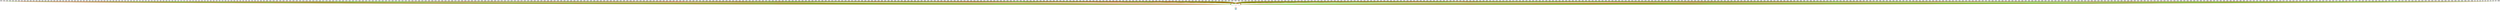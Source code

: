 digraph {
	node [fontsize=9 height=0.2 shape=circle width=0.2]
	-1 [fillcolor=lightgray shape=box style=filled]
	-2 [fillcolor=lightgray shape=box style=filled]
	-3 [fillcolor=lightgray shape=box style=filled]
	-4 [fillcolor=lightgray shape=box style=filled]
	-5 [fillcolor=lightgray shape=box style=filled]
	-6 [fillcolor=lightgray shape=box style=filled]
	-7 [fillcolor=lightgray shape=box style=filled]
	-8 [fillcolor=lightgray shape=box style=filled]
	-9 [fillcolor=lightgray shape=box style=filled]
	-10 [fillcolor=lightgray shape=box style=filled]
	-11 [fillcolor=lightgray shape=box style=filled]
	-12 [fillcolor=lightgray shape=box style=filled]
	-13 [fillcolor=lightgray shape=box style=filled]
	-14 [fillcolor=lightgray shape=box style=filled]
	-15 [fillcolor=lightgray shape=box style=filled]
	-16 [fillcolor=lightgray shape=box style=filled]
	-17 [fillcolor=lightgray shape=box style=filled]
	-18 [fillcolor=lightgray shape=box style=filled]
	-19 [fillcolor=lightgray shape=box style=filled]
	-20 [fillcolor=lightgray shape=box style=filled]
	-21 [fillcolor=lightgray shape=box style=filled]
	-22 [fillcolor=lightgray shape=box style=filled]
	-23 [fillcolor=lightgray shape=box style=filled]
	-24 [fillcolor=lightgray shape=box style=filled]
	-25 [fillcolor=lightgray shape=box style=filled]
	-26 [fillcolor=lightgray shape=box style=filled]
	-27 [fillcolor=lightgray shape=box style=filled]
	-28 [fillcolor=lightgray shape=box style=filled]
	-29 [fillcolor=lightgray shape=box style=filled]
	-30 [fillcolor=lightgray shape=box style=filled]
	-31 [fillcolor=lightgray shape=box style=filled]
	-32 [fillcolor=lightgray shape=box style=filled]
	-33 [fillcolor=lightgray shape=box style=filled]
	-34 [fillcolor=lightgray shape=box style=filled]
	-35 [fillcolor=lightgray shape=box style=filled]
	-36 [fillcolor=lightgray shape=box style=filled]
	-37 [fillcolor=lightgray shape=box style=filled]
	-38 [fillcolor=lightgray shape=box style=filled]
	-39 [fillcolor=lightgray shape=box style=filled]
	-40 [fillcolor=lightgray shape=box style=filled]
	-41 [fillcolor=lightgray shape=box style=filled]
	-42 [fillcolor=lightgray shape=box style=filled]
	-43 [fillcolor=lightgray shape=box style=filled]
	-44 [fillcolor=lightgray shape=box style=filled]
	-45 [fillcolor=lightgray shape=box style=filled]
	-46 [fillcolor=lightgray shape=box style=filled]
	-47 [fillcolor=lightgray shape=box style=filled]
	-48 [fillcolor=lightgray shape=box style=filled]
	-49 [fillcolor=lightgray shape=box style=filled]
	-50 [fillcolor=lightgray shape=box style=filled]
	-51 [fillcolor=lightgray shape=box style=filled]
	-52 [fillcolor=lightgray shape=box style=filled]
	-53 [fillcolor=lightgray shape=box style=filled]
	-54 [fillcolor=lightgray shape=box style=filled]
	-55 [fillcolor=lightgray shape=box style=filled]
	-56 [fillcolor=lightgray shape=box style=filled]
	-57 [fillcolor=lightgray shape=box style=filled]
	-58 [fillcolor=lightgray shape=box style=filled]
	-59 [fillcolor=lightgray shape=box style=filled]
	-60 [fillcolor=lightgray shape=box style=filled]
	-61 [fillcolor=lightgray shape=box style=filled]
	-62 [fillcolor=lightgray shape=box style=filled]
	-63 [fillcolor=lightgray shape=box style=filled]
	-64 [fillcolor=lightgray shape=box style=filled]
	-65 [fillcolor=lightgray shape=box style=filled]
	-66 [fillcolor=lightgray shape=box style=filled]
	-67 [fillcolor=lightgray shape=box style=filled]
	-68 [fillcolor=lightgray shape=box style=filled]
	-69 [fillcolor=lightgray shape=box style=filled]
	-70 [fillcolor=lightgray shape=box style=filled]
	-71 [fillcolor=lightgray shape=box style=filled]
	-72 [fillcolor=lightgray shape=box style=filled]
	-73 [fillcolor=lightgray shape=box style=filled]
	-74 [fillcolor=lightgray shape=box style=filled]
	-75 [fillcolor=lightgray shape=box style=filled]
	-76 [fillcolor=lightgray shape=box style=filled]
	-77 [fillcolor=lightgray shape=box style=filled]
	-78 [fillcolor=lightgray shape=box style=filled]
	-79 [fillcolor=lightgray shape=box style=filled]
	-80 [fillcolor=lightgray shape=box style=filled]
	-81 [fillcolor=lightgray shape=box style=filled]
	-82 [fillcolor=lightgray shape=box style=filled]
	-83 [fillcolor=lightgray shape=box style=filled]
	-84 [fillcolor=lightgray shape=box style=filled]
	-85 [fillcolor=lightgray shape=box style=filled]
	-86 [fillcolor=lightgray shape=box style=filled]
	-87 [fillcolor=lightgray shape=box style=filled]
	-88 [fillcolor=lightgray shape=box style=filled]
	-89 [fillcolor=lightgray shape=box style=filled]
	-90 [fillcolor=lightgray shape=box style=filled]
	-91 [fillcolor=lightgray shape=box style=filled]
	-92 [fillcolor=lightgray shape=box style=filled]
	-93 [fillcolor=lightgray shape=box style=filled]
	-94 [fillcolor=lightgray shape=box style=filled]
	-95 [fillcolor=lightgray shape=box style=filled]
	-96 [fillcolor=lightgray shape=box style=filled]
	-97 [fillcolor=lightgray shape=box style=filled]
	-98 [fillcolor=lightgray shape=box style=filled]
	-99 [fillcolor=lightgray shape=box style=filled]
	-100 [fillcolor=lightgray shape=box style=filled]
	-101 [fillcolor=lightgray shape=box style=filled]
	-102 [fillcolor=lightgray shape=box style=filled]
	-103 [fillcolor=lightgray shape=box style=filled]
	-104 [fillcolor=lightgray shape=box style=filled]
	-105 [fillcolor=lightgray shape=box style=filled]
	-106 [fillcolor=lightgray shape=box style=filled]
	-107 [fillcolor=lightgray shape=box style=filled]
	-108 [fillcolor=lightgray shape=box style=filled]
	-109 [fillcolor=lightgray shape=box style=filled]
	-110 [fillcolor=lightgray shape=box style=filled]
	-111 [fillcolor=lightgray shape=box style=filled]
	-112 [fillcolor=lightgray shape=box style=filled]
	-113 [fillcolor=lightgray shape=box style=filled]
	-114 [fillcolor=lightgray shape=box style=filled]
	-115 [fillcolor=lightgray shape=box style=filled]
	-116 [fillcolor=lightgray shape=box style=filled]
	-117 [fillcolor=lightgray shape=box style=filled]
	-118 [fillcolor=lightgray shape=box style=filled]
	-119 [fillcolor=lightgray shape=box style=filled]
	-120 [fillcolor=lightgray shape=box style=filled]
	-121 [fillcolor=lightgray shape=box style=filled]
	-122 [fillcolor=lightgray shape=box style=filled]
	-123 [fillcolor=lightgray shape=box style=filled]
	-124 [fillcolor=lightgray shape=box style=filled]
	-125 [fillcolor=lightgray shape=box style=filled]
	-126 [fillcolor=lightgray shape=box style=filled]
	-127 [fillcolor=lightgray shape=box style=filled]
	-128 [fillcolor=lightgray shape=box style=filled]
	-129 [fillcolor=lightgray shape=box style=filled]
	-130 [fillcolor=lightgray shape=box style=filled]
	-131 [fillcolor=lightgray shape=box style=filled]
	-132 [fillcolor=lightgray shape=box style=filled]
	-133 [fillcolor=lightgray shape=box style=filled]
	-134 [fillcolor=lightgray shape=box style=filled]
	-135 [fillcolor=lightgray shape=box style=filled]
	-136 [fillcolor=lightgray shape=box style=filled]
	-137 [fillcolor=lightgray shape=box style=filled]
	-138 [fillcolor=lightgray shape=box style=filled]
	-139 [fillcolor=lightgray shape=box style=filled]
	-140 [fillcolor=lightgray shape=box style=filled]
	-141 [fillcolor=lightgray shape=box style=filled]
	-142 [fillcolor=lightgray shape=box style=filled]
	-143 [fillcolor=lightgray shape=box style=filled]
	-144 [fillcolor=lightgray shape=box style=filled]
	-145 [fillcolor=lightgray shape=box style=filled]
	-146 [fillcolor=lightgray shape=box style=filled]
	-147 [fillcolor=lightgray shape=box style=filled]
	-148 [fillcolor=lightgray shape=box style=filled]
	-149 [fillcolor=lightgray shape=box style=filled]
	-150 [fillcolor=lightgray shape=box style=filled]
	-151 [fillcolor=lightgray shape=box style=filled]
	-152 [fillcolor=lightgray shape=box style=filled]
	-153 [fillcolor=lightgray shape=box style=filled]
	-154 [fillcolor=lightgray shape=box style=filled]
	-155 [fillcolor=lightgray shape=box style=filled]
	-156 [fillcolor=lightgray shape=box style=filled]
	-157 [fillcolor=lightgray shape=box style=filled]
	-158 [fillcolor=lightgray shape=box style=filled]
	-159 [fillcolor=lightgray shape=box style=filled]
	-160 [fillcolor=lightgray shape=box style=filled]
	-161 [fillcolor=lightgray shape=box style=filled]
	-162 [fillcolor=lightgray shape=box style=filled]
	-163 [fillcolor=lightgray shape=box style=filled]
	-164 [fillcolor=lightgray shape=box style=filled]
	-165 [fillcolor=lightgray shape=box style=filled]
	-166 [fillcolor=lightgray shape=box style=filled]
	-167 [fillcolor=lightgray shape=box style=filled]
	-168 [fillcolor=lightgray shape=box style=filled]
	-169 [fillcolor=lightgray shape=box style=filled]
	-170 [fillcolor=lightgray shape=box style=filled]
	-171 [fillcolor=lightgray shape=box style=filled]
	-172 [fillcolor=lightgray shape=box style=filled]
	-173 [fillcolor=lightgray shape=box style=filled]
	-174 [fillcolor=lightgray shape=box style=filled]
	-175 [fillcolor=lightgray shape=box style=filled]
	-176 [fillcolor=lightgray shape=box style=filled]
	-177 [fillcolor=lightgray shape=box style=filled]
	-178 [fillcolor=lightgray shape=box style=filled]
	-179 [fillcolor=lightgray shape=box style=filled]
	-180 [fillcolor=lightgray shape=box style=filled]
	-181 [fillcolor=lightgray shape=box style=filled]
	-182 [fillcolor=lightgray shape=box style=filled]
	-183 [fillcolor=lightgray shape=box style=filled]
	-184 [fillcolor=lightgray shape=box style=filled]
	-185 [fillcolor=lightgray shape=box style=filled]
	-186 [fillcolor=lightgray shape=box style=filled]
	-187 [fillcolor=lightgray shape=box style=filled]
	-188 [fillcolor=lightgray shape=box style=filled]
	-189 [fillcolor=lightgray shape=box style=filled]
	-190 [fillcolor=lightgray shape=box style=filled]
	-191 [fillcolor=lightgray shape=box style=filled]
	-192 [fillcolor=lightgray shape=box style=filled]
	-193 [fillcolor=lightgray shape=box style=filled]
	-194 [fillcolor=lightgray shape=box style=filled]
	-195 [fillcolor=lightgray shape=box style=filled]
	-196 [fillcolor=lightgray shape=box style=filled]
	-197 [fillcolor=lightgray shape=box style=filled]
	-198 [fillcolor=lightgray shape=box style=filled]
	-199 [fillcolor=lightgray shape=box style=filled]
	-200 [fillcolor=lightgray shape=box style=filled]
	-201 [fillcolor=lightgray shape=box style=filled]
	-202 [fillcolor=lightgray shape=box style=filled]
	-203 [fillcolor=lightgray shape=box style=filled]
	-204 [fillcolor=lightgray shape=box style=filled]
	-205 [fillcolor=lightgray shape=box style=filled]
	-206 [fillcolor=lightgray shape=box style=filled]
	-207 [fillcolor=lightgray shape=box style=filled]
	-208 [fillcolor=lightgray shape=box style=filled]
	-209 [fillcolor=lightgray shape=box style=filled]
	-210 [fillcolor=lightgray shape=box style=filled]
	-211 [fillcolor=lightgray shape=box style=filled]
	-212 [fillcolor=lightgray shape=box style=filled]
	-213 [fillcolor=lightgray shape=box style=filled]
	-214 [fillcolor=lightgray shape=box style=filled]
	-215 [fillcolor=lightgray shape=box style=filled]
	-216 [fillcolor=lightgray shape=box style=filled]
	-217 [fillcolor=lightgray shape=box style=filled]
	-218 [fillcolor=lightgray shape=box style=filled]
	-219 [fillcolor=lightgray shape=box style=filled]
	-220 [fillcolor=lightgray shape=box style=filled]
	-221 [fillcolor=lightgray shape=box style=filled]
	-222 [fillcolor=lightgray shape=box style=filled]
	-223 [fillcolor=lightgray shape=box style=filled]
	-224 [fillcolor=lightgray shape=box style=filled]
	-225 [fillcolor=lightgray shape=box style=filled]
	-226 [fillcolor=lightgray shape=box style=filled]
	-227 [fillcolor=lightgray shape=box style=filled]
	-228 [fillcolor=lightgray shape=box style=filled]
	-229 [fillcolor=lightgray shape=box style=filled]
	-230 [fillcolor=lightgray shape=box style=filled]
	-231 [fillcolor=lightgray shape=box style=filled]
	-232 [fillcolor=lightgray shape=box style=filled]
	-233 [fillcolor=lightgray shape=box style=filled]
	-234 [fillcolor=lightgray shape=box style=filled]
	-235 [fillcolor=lightgray shape=box style=filled]
	-236 [fillcolor=lightgray shape=box style=filled]
	-237 [fillcolor=lightgray shape=box style=filled]
	-238 [fillcolor=lightgray shape=box style=filled]
	-239 [fillcolor=lightgray shape=box style=filled]
	-240 [fillcolor=lightgray shape=box style=filled]
	-241 [fillcolor=lightgray shape=box style=filled]
	-242 [fillcolor=lightgray shape=box style=filled]
	-243 [fillcolor=lightgray shape=box style=filled]
	-244 [fillcolor=lightgray shape=box style=filled]
	-245 [fillcolor=lightgray shape=box style=filled]
	-246 [fillcolor=lightgray shape=box style=filled]
	-247 [fillcolor=lightgray shape=box style=filled]
	-248 [fillcolor=lightgray shape=box style=filled]
	-249 [fillcolor=lightgray shape=box style=filled]
	-250 [fillcolor=lightgray shape=box style=filled]
	-251 [fillcolor=lightgray shape=box style=filled]
	-252 [fillcolor=lightgray shape=box style=filled]
	-253 [fillcolor=lightgray shape=box style=filled]
	-254 [fillcolor=lightgray shape=box style=filled]
	-255 [fillcolor=lightgray shape=box style=filled]
	-256 [fillcolor=lightgray shape=box style=filled]
	-257 [fillcolor=lightgray shape=box style=filled]
	-258 [fillcolor=lightgray shape=box style=filled]
	-259 [fillcolor=lightgray shape=box style=filled]
	-260 [fillcolor=lightgray shape=box style=filled]
	-261 [fillcolor=lightgray shape=box style=filled]
	-262 [fillcolor=lightgray shape=box style=filled]
	-263 [fillcolor=lightgray shape=box style=filled]
	-264 [fillcolor=lightgray shape=box style=filled]
	-265 [fillcolor=lightgray shape=box style=filled]
	-266 [fillcolor=lightgray shape=box style=filled]
	-267 [fillcolor=lightgray shape=box style=filled]
	-268 [fillcolor=lightgray shape=box style=filled]
	-269 [fillcolor=lightgray shape=box style=filled]
	-270 [fillcolor=lightgray shape=box style=filled]
	-271 [fillcolor=lightgray shape=box style=filled]
	-272 [fillcolor=lightgray shape=box style=filled]
	-273 [fillcolor=lightgray shape=box style=filled]
	-274 [fillcolor=lightgray shape=box style=filled]
	-275 [fillcolor=lightgray shape=box style=filled]
	-276 [fillcolor=lightgray shape=box style=filled]
	-277 [fillcolor=lightgray shape=box style=filled]
	-278 [fillcolor=lightgray shape=box style=filled]
	-279 [fillcolor=lightgray shape=box style=filled]
	-280 [fillcolor=lightgray shape=box style=filled]
	-281 [fillcolor=lightgray shape=box style=filled]
	-282 [fillcolor=lightgray shape=box style=filled]
	-283 [fillcolor=lightgray shape=box style=filled]
	-284 [fillcolor=lightgray shape=box style=filled]
	-285 [fillcolor=lightgray shape=box style=filled]
	-286 [fillcolor=lightgray shape=box style=filled]
	-287 [fillcolor=lightgray shape=box style=filled]
	-288 [fillcolor=lightgray shape=box style=filled]
	-289 [fillcolor=lightgray shape=box style=filled]
	-290 [fillcolor=lightgray shape=box style=filled]
	-291 [fillcolor=lightgray shape=box style=filled]
	-292 [fillcolor=lightgray shape=box style=filled]
	-293 [fillcolor=lightgray shape=box style=filled]
	-294 [fillcolor=lightgray shape=box style=filled]
	-295 [fillcolor=lightgray shape=box style=filled]
	-296 [fillcolor=lightgray shape=box style=filled]
	-297 [fillcolor=lightgray shape=box style=filled]
	-298 [fillcolor=lightgray shape=box style=filled]
	-299 [fillcolor=lightgray shape=box style=filled]
	-300 [fillcolor=lightgray shape=box style=filled]
	-301 [fillcolor=lightgray shape=box style=filled]
	-302 [fillcolor=lightgray shape=box style=filled]
	-303 [fillcolor=lightgray shape=box style=filled]
	-304 [fillcolor=lightgray shape=box style=filled]
	-305 [fillcolor=lightgray shape=box style=filled]
	-306 [fillcolor=lightgray shape=box style=filled]
	-307 [fillcolor=lightgray shape=box style=filled]
	-308 [fillcolor=lightgray shape=box style=filled]
	-309 [fillcolor=lightgray shape=box style=filled]
	-310 [fillcolor=lightgray shape=box style=filled]
	-311 [fillcolor=lightgray shape=box style=filled]
	-312 [fillcolor=lightgray shape=box style=filled]
	-313 [fillcolor=lightgray shape=box style=filled]
	-314 [fillcolor=lightgray shape=box style=filled]
	-315 [fillcolor=lightgray shape=box style=filled]
	-316 [fillcolor=lightgray shape=box style=filled]
	-317 [fillcolor=lightgray shape=box style=filled]
	-318 [fillcolor=lightgray shape=box style=filled]
	-319 [fillcolor=lightgray shape=box style=filled]
	-320 [fillcolor=lightgray shape=box style=filled]
	-321 [fillcolor=lightgray shape=box style=filled]
	-322 [fillcolor=lightgray shape=box style=filled]
	-323 [fillcolor=lightgray shape=box style=filled]
	-324 [fillcolor=lightgray shape=box style=filled]
	-325 [fillcolor=lightgray shape=box style=filled]
	-326 [fillcolor=lightgray shape=box style=filled]
	-327 [fillcolor=lightgray shape=box style=filled]
	-328 [fillcolor=lightgray shape=box style=filled]
	-329 [fillcolor=lightgray shape=box style=filled]
	-330 [fillcolor=lightgray shape=box style=filled]
	-331 [fillcolor=lightgray shape=box style=filled]
	-332 [fillcolor=lightgray shape=box style=filled]
	-333 [fillcolor=lightgray shape=box style=filled]
	-334 [fillcolor=lightgray shape=box style=filled]
	-335 [fillcolor=lightgray shape=box style=filled]
	-336 [fillcolor=lightgray shape=box style=filled]
	-337 [fillcolor=lightgray shape=box style=filled]
	-338 [fillcolor=lightgray shape=box style=filled]
	-339 [fillcolor=lightgray shape=box style=filled]
	-340 [fillcolor=lightgray shape=box style=filled]
	-341 [fillcolor=lightgray shape=box style=filled]
	-342 [fillcolor=lightgray shape=box style=filled]
	-343 [fillcolor=lightgray shape=box style=filled]
	-344 [fillcolor=lightgray shape=box style=filled]
	-345 [fillcolor=lightgray shape=box style=filled]
	-346 [fillcolor=lightgray shape=box style=filled]
	-347 [fillcolor=lightgray shape=box style=filled]
	-348 [fillcolor=lightgray shape=box style=filled]
	-349 [fillcolor=lightgray shape=box style=filled]
	-350 [fillcolor=lightgray shape=box style=filled]
	-351 [fillcolor=lightgray shape=box style=filled]
	-352 [fillcolor=lightgray shape=box style=filled]
	-353 [fillcolor=lightgray shape=box style=filled]
	-354 [fillcolor=lightgray shape=box style=filled]
	-355 [fillcolor=lightgray shape=box style=filled]
	-356 [fillcolor=lightgray shape=box style=filled]
	-357 [fillcolor=lightgray shape=box style=filled]
	-358 [fillcolor=lightgray shape=box style=filled]
	-359 [fillcolor=lightgray shape=box style=filled]
	-360 [fillcolor=lightgray shape=box style=filled]
	-361 [fillcolor=lightgray shape=box style=filled]
	-362 [fillcolor=lightgray shape=box style=filled]
	-363 [fillcolor=lightgray shape=box style=filled]
	-364 [fillcolor=lightgray shape=box style=filled]
	-365 [fillcolor=lightgray shape=box style=filled]
	-366 [fillcolor=lightgray shape=box style=filled]
	-367 [fillcolor=lightgray shape=box style=filled]
	-368 [fillcolor=lightgray shape=box style=filled]
	-369 [fillcolor=lightgray shape=box style=filled]
	-370 [fillcolor=lightgray shape=box style=filled]
	-371 [fillcolor=lightgray shape=box style=filled]
	-372 [fillcolor=lightgray shape=box style=filled]
	-373 [fillcolor=lightgray shape=box style=filled]
	-374 [fillcolor=lightgray shape=box style=filled]
	-375 [fillcolor=lightgray shape=box style=filled]
	-376 [fillcolor=lightgray shape=box style=filled]
	-377 [fillcolor=lightgray shape=box style=filled]
	-378 [fillcolor=lightgray shape=box style=filled]
	-379 [fillcolor=lightgray shape=box style=filled]
	-380 [fillcolor=lightgray shape=box style=filled]
	-381 [fillcolor=lightgray shape=box style=filled]
	-382 [fillcolor=lightgray shape=box style=filled]
	-383 [fillcolor=lightgray shape=box style=filled]
	-384 [fillcolor=lightgray shape=box style=filled]
	-385 [fillcolor=lightgray shape=box style=filled]
	-386 [fillcolor=lightgray shape=box style=filled]
	-387 [fillcolor=lightgray shape=box style=filled]
	-388 [fillcolor=lightgray shape=box style=filled]
	-389 [fillcolor=lightgray shape=box style=filled]
	-390 [fillcolor=lightgray shape=box style=filled]
	-391 [fillcolor=lightgray shape=box style=filled]
	-392 [fillcolor=lightgray shape=box style=filled]
	-393 [fillcolor=lightgray shape=box style=filled]
	-394 [fillcolor=lightgray shape=box style=filled]
	-395 [fillcolor=lightgray shape=box style=filled]
	-396 [fillcolor=lightgray shape=box style=filled]
	-397 [fillcolor=lightgray shape=box style=filled]
	-398 [fillcolor=lightgray shape=box style=filled]
	-399 [fillcolor=lightgray shape=box style=filled]
	-400 [fillcolor=lightgray shape=box style=filled]
	-401 [fillcolor=lightgray shape=box style=filled]
	-402 [fillcolor=lightgray shape=box style=filled]
	-403 [fillcolor=lightgray shape=box style=filled]
	-404 [fillcolor=lightgray shape=box style=filled]
	-405 [fillcolor=lightgray shape=box style=filled]
	-406 [fillcolor=lightgray shape=box style=filled]
	-407 [fillcolor=lightgray shape=box style=filled]
	-408 [fillcolor=lightgray shape=box style=filled]
	-409 [fillcolor=lightgray shape=box style=filled]
	-410 [fillcolor=lightgray shape=box style=filled]
	-411 [fillcolor=lightgray shape=box style=filled]
	-412 [fillcolor=lightgray shape=box style=filled]
	-413 [fillcolor=lightgray shape=box style=filled]
	-414 [fillcolor=lightgray shape=box style=filled]
	-415 [fillcolor=lightgray shape=box style=filled]
	-416 [fillcolor=lightgray shape=box style=filled]
	-417 [fillcolor=lightgray shape=box style=filled]
	-418 [fillcolor=lightgray shape=box style=filled]
	-419 [fillcolor=lightgray shape=box style=filled]
	-420 [fillcolor=lightgray shape=box style=filled]
	-421 [fillcolor=lightgray shape=box style=filled]
	-422 [fillcolor=lightgray shape=box style=filled]
	-423 [fillcolor=lightgray shape=box style=filled]
	-424 [fillcolor=lightgray shape=box style=filled]
	-425 [fillcolor=lightgray shape=box style=filled]
	-426 [fillcolor=lightgray shape=box style=filled]
	-427 [fillcolor=lightgray shape=box style=filled]
	-428 [fillcolor=lightgray shape=box style=filled]
	-429 [fillcolor=lightgray shape=box style=filled]
	-430 [fillcolor=lightgray shape=box style=filled]
	-431 [fillcolor=lightgray shape=box style=filled]
	-432 [fillcolor=lightgray shape=box style=filled]
	-433 [fillcolor=lightgray shape=box style=filled]
	-434 [fillcolor=lightgray shape=box style=filled]
	-435 [fillcolor=lightgray shape=box style=filled]
	-436 [fillcolor=lightgray shape=box style=filled]
	-437 [fillcolor=lightgray shape=box style=filled]
	-438 [fillcolor=lightgray shape=box style=filled]
	-439 [fillcolor=lightgray shape=box style=filled]
	-440 [fillcolor=lightgray shape=box style=filled]
	-441 [fillcolor=lightgray shape=box style=filled]
	-442 [fillcolor=lightgray shape=box style=filled]
	-443 [fillcolor=lightgray shape=box style=filled]
	-444 [fillcolor=lightgray shape=box style=filled]
	-445 [fillcolor=lightgray shape=box style=filled]
	-446 [fillcolor=lightgray shape=box style=filled]
	-447 [fillcolor=lightgray shape=box style=filled]
	-448 [fillcolor=lightgray shape=box style=filled]
	-449 [fillcolor=lightgray shape=box style=filled]
	-450 [fillcolor=lightgray shape=box style=filled]
	-451 [fillcolor=lightgray shape=box style=filled]
	-452 [fillcolor=lightgray shape=box style=filled]
	-453 [fillcolor=lightgray shape=box style=filled]
	-454 [fillcolor=lightgray shape=box style=filled]
	-455 [fillcolor=lightgray shape=box style=filled]
	-456 [fillcolor=lightgray shape=box style=filled]
	-457 [fillcolor=lightgray shape=box style=filled]
	-458 [fillcolor=lightgray shape=box style=filled]
	-459 [fillcolor=lightgray shape=box style=filled]
	-460 [fillcolor=lightgray shape=box style=filled]
	-461 [fillcolor=lightgray shape=box style=filled]
	-462 [fillcolor=lightgray shape=box style=filled]
	-463 [fillcolor=lightgray shape=box style=filled]
	-464 [fillcolor=lightgray shape=box style=filled]
	-465 [fillcolor=lightgray shape=box style=filled]
	-466 [fillcolor=lightgray shape=box style=filled]
	-467 [fillcolor=lightgray shape=box style=filled]
	-468 [fillcolor=lightgray shape=box style=filled]
	-469 [fillcolor=lightgray shape=box style=filled]
	-470 [fillcolor=lightgray shape=box style=filled]
	-471 [fillcolor=lightgray shape=box style=filled]
	-472 [fillcolor=lightgray shape=box style=filled]
	-473 [fillcolor=lightgray shape=box style=filled]
	-474 [fillcolor=lightgray shape=box style=filled]
	-475 [fillcolor=lightgray shape=box style=filled]
	-476 [fillcolor=lightgray shape=box style=filled]
	-477 [fillcolor=lightgray shape=box style=filled]
	-478 [fillcolor=lightgray shape=box style=filled]
	-479 [fillcolor=lightgray shape=box style=filled]
	-480 [fillcolor=lightgray shape=box style=filled]
	-481 [fillcolor=lightgray shape=box style=filled]
	-482 [fillcolor=lightgray shape=box style=filled]
	-483 [fillcolor=lightgray shape=box style=filled]
	-484 [fillcolor=lightgray shape=box style=filled]
	-485 [fillcolor=lightgray shape=box style=filled]
	-486 [fillcolor=lightgray shape=box style=filled]
	-487 [fillcolor=lightgray shape=box style=filled]
	-488 [fillcolor=lightgray shape=box style=filled]
	-489 [fillcolor=lightgray shape=box style=filled]
	-490 [fillcolor=lightgray shape=box style=filled]
	-491 [fillcolor=lightgray shape=box style=filled]
	-492 [fillcolor=lightgray shape=box style=filled]
	-493 [fillcolor=lightgray shape=box style=filled]
	-494 [fillcolor=lightgray shape=box style=filled]
	-495 [fillcolor=lightgray shape=box style=filled]
	-496 [fillcolor=lightgray shape=box style=filled]
	-497 [fillcolor=lightgray shape=box style=filled]
	-498 [fillcolor=lightgray shape=box style=filled]
	-499 [fillcolor=lightgray shape=box style=filled]
	-500 [fillcolor=lightgray shape=box style=filled]
	-501 [fillcolor=lightgray shape=box style=filled]
	-502 [fillcolor=lightgray shape=box style=filled]
	-503 [fillcolor=lightgray shape=box style=filled]
	-504 [fillcolor=lightgray shape=box style=filled]
	-505 [fillcolor=lightgray shape=box style=filled]
	-506 [fillcolor=lightgray shape=box style=filled]
	-507 [fillcolor=lightgray shape=box style=filled]
	-508 [fillcolor=lightgray shape=box style=filled]
	-509 [fillcolor=lightgray shape=box style=filled]
	-510 [fillcolor=lightgray shape=box style=filled]
	-511 [fillcolor=lightgray shape=box style=filled]
	-512 [fillcolor=lightgray shape=box style=filled]
	-513 [fillcolor=lightgray shape=box style=filled]
	-514 [fillcolor=lightgray shape=box style=filled]
	-515 [fillcolor=lightgray shape=box style=filled]
	-516 [fillcolor=lightgray shape=box style=filled]
	-517 [fillcolor=lightgray shape=box style=filled]
	-518 [fillcolor=lightgray shape=box style=filled]
	-519 [fillcolor=lightgray shape=box style=filled]
	-520 [fillcolor=lightgray shape=box style=filled]
	-521 [fillcolor=lightgray shape=box style=filled]
	-522 [fillcolor=lightgray shape=box style=filled]
	-523 [fillcolor=lightgray shape=box style=filled]
	-524 [fillcolor=lightgray shape=box style=filled]
	-525 [fillcolor=lightgray shape=box style=filled]
	-526 [fillcolor=lightgray shape=box style=filled]
	-527 [fillcolor=lightgray shape=box style=filled]
	-528 [fillcolor=lightgray shape=box style=filled]
	-529 [fillcolor=lightgray shape=box style=filled]
	-530 [fillcolor=lightgray shape=box style=filled]
	-531 [fillcolor=lightgray shape=box style=filled]
	-532 [fillcolor=lightgray shape=box style=filled]
	-533 [fillcolor=lightgray shape=box style=filled]
	-534 [fillcolor=lightgray shape=box style=filled]
	-535 [fillcolor=lightgray shape=box style=filled]
	-536 [fillcolor=lightgray shape=box style=filled]
	-537 [fillcolor=lightgray shape=box style=filled]
	-538 [fillcolor=lightgray shape=box style=filled]
	-539 [fillcolor=lightgray shape=box style=filled]
	-540 [fillcolor=lightgray shape=box style=filled]
	-541 [fillcolor=lightgray shape=box style=filled]
	-542 [fillcolor=lightgray shape=box style=filled]
	-543 [fillcolor=lightgray shape=box style=filled]
	-544 [fillcolor=lightgray shape=box style=filled]
	-545 [fillcolor=lightgray shape=box style=filled]
	-546 [fillcolor=lightgray shape=box style=filled]
	-547 [fillcolor=lightgray shape=box style=filled]
	-548 [fillcolor=lightgray shape=box style=filled]
	-549 [fillcolor=lightgray shape=box style=filled]
	-550 [fillcolor=lightgray shape=box style=filled]
	-551 [fillcolor=lightgray shape=box style=filled]
	-552 [fillcolor=lightgray shape=box style=filled]
	-553 [fillcolor=lightgray shape=box style=filled]
	-554 [fillcolor=lightgray shape=box style=filled]
	-555 [fillcolor=lightgray shape=box style=filled]
	-556 [fillcolor=lightgray shape=box style=filled]
	-557 [fillcolor=lightgray shape=box style=filled]
	-558 [fillcolor=lightgray shape=box style=filled]
	-559 [fillcolor=lightgray shape=box style=filled]
	-560 [fillcolor=lightgray shape=box style=filled]
	-561 [fillcolor=lightgray shape=box style=filled]
	-562 [fillcolor=lightgray shape=box style=filled]
	-563 [fillcolor=lightgray shape=box style=filled]
	-564 [fillcolor=lightgray shape=box style=filled]
	-565 [fillcolor=lightgray shape=box style=filled]
	-566 [fillcolor=lightgray shape=box style=filled]
	-567 [fillcolor=lightgray shape=box style=filled]
	-568 [fillcolor=lightgray shape=box style=filled]
	-569 [fillcolor=lightgray shape=box style=filled]
	-570 [fillcolor=lightgray shape=box style=filled]
	-571 [fillcolor=lightgray shape=box style=filled]
	-572 [fillcolor=lightgray shape=box style=filled]
	-573 [fillcolor=lightgray shape=box style=filled]
	-574 [fillcolor=lightgray shape=box style=filled]
	-575 [fillcolor=lightgray shape=box style=filled]
	-576 [fillcolor=lightgray shape=box style=filled]
	-577 [fillcolor=lightgray shape=box style=filled]
	-578 [fillcolor=lightgray shape=box style=filled]
	-579 [fillcolor=lightgray shape=box style=filled]
	-580 [fillcolor=lightgray shape=box style=filled]
	-581 [fillcolor=lightgray shape=box style=filled]
	-582 [fillcolor=lightgray shape=box style=filled]
	-583 [fillcolor=lightgray shape=box style=filled]
	-584 [fillcolor=lightgray shape=box style=filled]
	-585 [fillcolor=lightgray shape=box style=filled]
	-586 [fillcolor=lightgray shape=box style=filled]
	-587 [fillcolor=lightgray shape=box style=filled]
	-588 [fillcolor=lightgray shape=box style=filled]
	-589 [fillcolor=lightgray shape=box style=filled]
	-590 [fillcolor=lightgray shape=box style=filled]
	-591 [fillcolor=lightgray shape=box style=filled]
	-592 [fillcolor=lightgray shape=box style=filled]
	-593 [fillcolor=lightgray shape=box style=filled]
	-594 [fillcolor=lightgray shape=box style=filled]
	-595 [fillcolor=lightgray shape=box style=filled]
	-596 [fillcolor=lightgray shape=box style=filled]
	-597 [fillcolor=lightgray shape=box style=filled]
	-598 [fillcolor=lightgray shape=box style=filled]
	-599 [fillcolor=lightgray shape=box style=filled]
	-600 [fillcolor=lightgray shape=box style=filled]
	-601 [fillcolor=lightgray shape=box style=filled]
	-602 [fillcolor=lightgray shape=box style=filled]
	-603 [fillcolor=lightgray shape=box style=filled]
	-604 [fillcolor=lightgray shape=box style=filled]
	-605 [fillcolor=lightgray shape=box style=filled]
	-606 [fillcolor=lightgray shape=box style=filled]
	-607 [fillcolor=lightgray shape=box style=filled]
	-608 [fillcolor=lightgray shape=box style=filled]
	-609 [fillcolor=lightgray shape=box style=filled]
	-610 [fillcolor=lightgray shape=box style=filled]
	-611 [fillcolor=lightgray shape=box style=filled]
	-612 [fillcolor=lightgray shape=box style=filled]
	-613 [fillcolor=lightgray shape=box style=filled]
	-614 [fillcolor=lightgray shape=box style=filled]
	-615 [fillcolor=lightgray shape=box style=filled]
	-616 [fillcolor=lightgray shape=box style=filled]
	-617 [fillcolor=lightgray shape=box style=filled]
	-618 [fillcolor=lightgray shape=box style=filled]
	-619 [fillcolor=lightgray shape=box style=filled]
	-620 [fillcolor=lightgray shape=box style=filled]
	-621 [fillcolor=lightgray shape=box style=filled]
	-622 [fillcolor=lightgray shape=box style=filled]
	-623 [fillcolor=lightgray shape=box style=filled]
	-624 [fillcolor=lightgray shape=box style=filled]
	-625 [fillcolor=lightgray shape=box style=filled]
	-626 [fillcolor=lightgray shape=box style=filled]
	-627 [fillcolor=lightgray shape=box style=filled]
	-628 [fillcolor=lightgray shape=box style=filled]
	-629 [fillcolor=lightgray shape=box style=filled]
	-630 [fillcolor=lightgray shape=box style=filled]
	-631 [fillcolor=lightgray shape=box style=filled]
	-632 [fillcolor=lightgray shape=box style=filled]
	-633 [fillcolor=lightgray shape=box style=filled]
	-634 [fillcolor=lightgray shape=box style=filled]
	-635 [fillcolor=lightgray shape=box style=filled]
	-636 [fillcolor=lightgray shape=box style=filled]
	-637 [fillcolor=lightgray shape=box style=filled]
	-638 [fillcolor=lightgray shape=box style=filled]
	-639 [fillcolor=lightgray shape=box style=filled]
	-640 [fillcolor=lightgray shape=box style=filled]
	-641 [fillcolor=lightgray shape=box style=filled]
	-642 [fillcolor=lightgray shape=box style=filled]
	-643 [fillcolor=lightgray shape=box style=filled]
	-644 [fillcolor=lightgray shape=box style=filled]
	-645 [fillcolor=lightgray shape=box style=filled]
	-646 [fillcolor=lightgray shape=box style=filled]
	-647 [fillcolor=lightgray shape=box style=filled]
	-648 [fillcolor=lightgray shape=box style=filled]
	-649 [fillcolor=lightgray shape=box style=filled]
	-650 [fillcolor=lightgray shape=box style=filled]
	-651 [fillcolor=lightgray shape=box style=filled]
	-652 [fillcolor=lightgray shape=box style=filled]
	-653 [fillcolor=lightgray shape=box style=filled]
	-654 [fillcolor=lightgray shape=box style=filled]
	-655 [fillcolor=lightgray shape=box style=filled]
	-656 [fillcolor=lightgray shape=box style=filled]
	-657 [fillcolor=lightgray shape=box style=filled]
	-658 [fillcolor=lightgray shape=box style=filled]
	-659 [fillcolor=lightgray shape=box style=filled]
	-660 [fillcolor=lightgray shape=box style=filled]
	-661 [fillcolor=lightgray shape=box style=filled]
	-662 [fillcolor=lightgray shape=box style=filled]
	-663 [fillcolor=lightgray shape=box style=filled]
	-664 [fillcolor=lightgray shape=box style=filled]
	-665 [fillcolor=lightgray shape=box style=filled]
	-666 [fillcolor=lightgray shape=box style=filled]
	-667 [fillcolor=lightgray shape=box style=filled]
	-668 [fillcolor=lightgray shape=box style=filled]
	-669 [fillcolor=lightgray shape=box style=filled]
	-670 [fillcolor=lightgray shape=box style=filled]
	-671 [fillcolor=lightgray shape=box style=filled]
	-672 [fillcolor=lightgray shape=box style=filled]
	-673 [fillcolor=lightgray shape=box style=filled]
	-674 [fillcolor=lightgray shape=box style=filled]
	-675 [fillcolor=lightgray shape=box style=filled]
	-676 [fillcolor=lightgray shape=box style=filled]
	-677 [fillcolor=lightgray shape=box style=filled]
	-678 [fillcolor=lightgray shape=box style=filled]
	-679 [fillcolor=lightgray shape=box style=filled]
	-680 [fillcolor=lightgray shape=box style=filled]
	-681 [fillcolor=lightgray shape=box style=filled]
	-682 [fillcolor=lightgray shape=box style=filled]
	-683 [fillcolor=lightgray shape=box style=filled]
	-684 [fillcolor=lightgray shape=box style=filled]
	-685 [fillcolor=lightgray shape=box style=filled]
	-686 [fillcolor=lightgray shape=box style=filled]
	-687 [fillcolor=lightgray shape=box style=filled]
	-688 [fillcolor=lightgray shape=box style=filled]
	-689 [fillcolor=lightgray shape=box style=filled]
	-690 [fillcolor=lightgray shape=box style=filled]
	-691 [fillcolor=lightgray shape=box style=filled]
	-692 [fillcolor=lightgray shape=box style=filled]
	-693 [fillcolor=lightgray shape=box style=filled]
	-694 [fillcolor=lightgray shape=box style=filled]
	-695 [fillcolor=lightgray shape=box style=filled]
	-696 [fillcolor=lightgray shape=box style=filled]
	-697 [fillcolor=lightgray shape=box style=filled]
	-698 [fillcolor=lightgray shape=box style=filled]
	-699 [fillcolor=lightgray shape=box style=filled]
	-700 [fillcolor=lightgray shape=box style=filled]
	-701 [fillcolor=lightgray shape=box style=filled]
	-702 [fillcolor=lightgray shape=box style=filled]
	-703 [fillcolor=lightgray shape=box style=filled]
	-704 [fillcolor=lightgray shape=box style=filled]
	-705 [fillcolor=lightgray shape=box style=filled]
	-706 [fillcolor=lightgray shape=box style=filled]
	-707 [fillcolor=lightgray shape=box style=filled]
	-708 [fillcolor=lightgray shape=box style=filled]
	-709 [fillcolor=lightgray shape=box style=filled]
	-710 [fillcolor=lightgray shape=box style=filled]
	-711 [fillcolor=lightgray shape=box style=filled]
	-712 [fillcolor=lightgray shape=box style=filled]
	-713 [fillcolor=lightgray shape=box style=filled]
	-714 [fillcolor=lightgray shape=box style=filled]
	-715 [fillcolor=lightgray shape=box style=filled]
	-716 [fillcolor=lightgray shape=box style=filled]
	-717 [fillcolor=lightgray shape=box style=filled]
	-718 [fillcolor=lightgray shape=box style=filled]
	-719 [fillcolor=lightgray shape=box style=filled]
	-720 [fillcolor=lightgray shape=box style=filled]
	-721 [fillcolor=lightgray shape=box style=filled]
	-722 [fillcolor=lightgray shape=box style=filled]
	-723 [fillcolor=lightgray shape=box style=filled]
	-724 [fillcolor=lightgray shape=box style=filled]
	-725 [fillcolor=lightgray shape=box style=filled]
	-726 [fillcolor=lightgray shape=box style=filled]
	-727 [fillcolor=lightgray shape=box style=filled]
	-728 [fillcolor=lightgray shape=box style=filled]
	-729 [fillcolor=lightgray shape=box style=filled]
	-730 [fillcolor=lightgray shape=box style=filled]
	-731 [fillcolor=lightgray shape=box style=filled]
	-732 [fillcolor=lightgray shape=box style=filled]
	-733 [fillcolor=lightgray shape=box style=filled]
	-734 [fillcolor=lightgray shape=box style=filled]
	-735 [fillcolor=lightgray shape=box style=filled]
	-736 [fillcolor=lightgray shape=box style=filled]
	-737 [fillcolor=lightgray shape=box style=filled]
	-738 [fillcolor=lightgray shape=box style=filled]
	-739 [fillcolor=lightgray shape=box style=filled]
	-740 [fillcolor=lightgray shape=box style=filled]
	-741 [fillcolor=lightgray shape=box style=filled]
	-742 [fillcolor=lightgray shape=box style=filled]
	-743 [fillcolor=lightgray shape=box style=filled]
	-744 [fillcolor=lightgray shape=box style=filled]
	-745 [fillcolor=lightgray shape=box style=filled]
	-746 [fillcolor=lightgray shape=box style=filled]
	-747 [fillcolor=lightgray shape=box style=filled]
	-748 [fillcolor=lightgray shape=box style=filled]
	-749 [fillcolor=lightgray shape=box style=filled]
	-750 [fillcolor=lightgray shape=box style=filled]
	-751 [fillcolor=lightgray shape=box style=filled]
	-752 [fillcolor=lightgray shape=box style=filled]
	-753 [fillcolor=lightgray shape=box style=filled]
	-754 [fillcolor=lightgray shape=box style=filled]
	-755 [fillcolor=lightgray shape=box style=filled]
	-756 [fillcolor=lightgray shape=box style=filled]
	-757 [fillcolor=lightgray shape=box style=filled]
	-758 [fillcolor=lightgray shape=box style=filled]
	-759 [fillcolor=lightgray shape=box style=filled]
	-760 [fillcolor=lightgray shape=box style=filled]
	-761 [fillcolor=lightgray shape=box style=filled]
	-762 [fillcolor=lightgray shape=box style=filled]
	-763 [fillcolor=lightgray shape=box style=filled]
	-764 [fillcolor=lightgray shape=box style=filled]
	-765 [fillcolor=lightgray shape=box style=filled]
	-766 [fillcolor=lightgray shape=box style=filled]
	-767 [fillcolor=lightgray shape=box style=filled]
	-768 [fillcolor=lightgray shape=box style=filled]
	0 [fillcolor=lightblue style=filled]
	13 [fillcolor=white style=filled]
	14 [fillcolor=white style=filled]
	15 [fillcolor=white style=filled]
	-1 -> 13 [color=green penwidth=0.2609875503926639 style=solid]
	-1 -> 14 [color=green penwidth=0.18983389983833104 style=solid]
	-1 -> 15 [color=red penwidth=0.30560441541025307 style=solid]
	-2 -> 13 [color=red penwidth=0.10117138643352669 style=solid]
	-2 -> 14 [color=green penwidth=0.17739139801297837 style=solid]
	-2 -> 15 [color=green penwidth=0.14845776517997714 style=solid]
	-3 -> 13 [color=red penwidth=0.11908569115221587 style=solid]
	-3 -> 14 [color=red penwidth=0.2836116670102965 style=solid]
	-3 -> 15 [color=red penwidth=0.2775374116628178 style=solid]
	-4 -> 13 [color=green penwidth=0.31899570485102624 style=solid]
	-4 -> 14 [color=red penwidth=0.22198397143143866 style=solid]
	-4 -> 15 [color=green penwidth=0.3776980039919511 style=solid]
	-5 -> 13 [color=green penwidth=0.2601972477194231 style=solid]
	-5 -> 14 [color=red penwidth=0.13092312634484615 style=solid]
	-5 -> 15 [color=red penwidth=0.2894988561796965 style=solid]
	-6 -> 13 [color=green penwidth=0.18399430334014338 style=solid]
	-6 -> 14 [color=red penwidth=0.34439030761363154 style=solid]
	-6 -> 15 [color=red penwidth=0.22283249022294188 style=solid]
	-7 -> 13 [color=green penwidth=0.20759851468067306 style=solid]
	-7 -> 14 [color=green penwidth=0.1736940101263859 style=solid]
	-7 -> 15 [color=red penwidth=0.4606572288728593 style=solid]
	-8 -> 13 [color=green penwidth=0.11298189209794589 style=solid]
	-8 -> 14 [color=red penwidth=0.41337833905503774 style=solid]
	-8 -> 15 [color=green penwidth=0.4566580715068901 style=solid]
	-9 -> 13 [color=green penwidth=0.36206063199712013 style=solid]
	-9 -> 14 [color=green penwidth=0.3019962197600695 style=solid]
	-9 -> 15 [color=red penwidth=0.3636558084765198 style=solid]
	-10 -> 13 [color=red penwidth=0.4012790863659349 style=solid]
	-10 -> 14 [color=red penwidth=0.2598336837411228 style=solid]
	-10 -> 15 [color=red penwidth=0.1452988123731443 style=solid]
	-11 -> 13 [color=green penwidth=0.5306897494009972 style=solid]
	-11 -> 14 [color=green penwidth=0.5120815762037382 style=solid]
	-11 -> 15 [color=red penwidth=0.21795223584688683 style=solid]
	-12 -> 13 [color=green penwidth=0.5252261476792157 style=solid]
	-12 -> 14 [color=green penwidth=0.3752522187737559 style=solid]
	-12 -> 15 [color=green penwidth=0.17840769496821546 style=solid]
	-13 -> 13 [color=red penwidth=0.32523982110032873 style=solid]
	-13 -> 14 [color=red penwidth=0.2498044197231009 style=solid]
	-13 -> 15 [color=red penwidth=0.17504938478238996 style=solid]
	-14 -> 13 [color=red penwidth=0.2567601166392981 style=solid]
	-14 -> 14 [color=green penwidth=0.1879677445345188 style=solid]
	-14 -> 15 [color=red penwidth=0.3253578737681134 style=solid]
	-15 -> 13 [color=red penwidth=0.4162027552954829 style=solid]
	-15 -> 14 [color=green penwidth=0.2681323084166518 style=solid]
	-15 -> 15 [color=red penwidth=0.39658247643826183 style=solid]
	-16 -> 13 [color=red penwidth=0.17939717528251564 style=solid]
	-16 -> 14 [color=red penwidth=0.3884507084952805 style=solid]
	-16 -> 15 [color=red penwidth=0.31693064111475466 style=solid]
	-17 -> 13 [color=red penwidth=0.31555911458558855 style=solid]
	-17 -> 14 [color=red penwidth=0.7315558753364813 style=solid]
	-17 -> 15 [color=green penwidth=0.2431433888416663 style=solid]
	-18 -> 13 [color=green penwidth=0.3534900447286735 style=solid]
	-18 -> 14 [color=green penwidth=0.31309048060712275 style=solid]
	-18 -> 15 [color=red penwidth=0.26679630279648753 style=solid]
	-19 -> 13 [color=red penwidth=0.2509529050604559 style=solid]
	-19 -> 14 [color=green penwidth=0.35166121797361694 style=solid]
	-19 -> 15 [color=red penwidth=0.1807732306905043 style=solid]
	-20 -> 13 [color=red penwidth=0.33689016878486444 style=solid]
	-20 -> 14 [color=red penwidth=0.23872198288284716 style=solid]
	-20 -> 15 [color=red penwidth=0.10407813832508483 style=solid]
	-21 -> 13 [color=green penwidth=0.16783294061019105 style=solid]
	-21 -> 14 [color=green penwidth=0.43921758686343004 style=solid]
	-21 -> 15 [color=red penwidth=0.377228552635978 style=solid]
	-22 -> 13 [color=red penwidth=0.2602010349133248 style=solid]
	-22 -> 14 [color=green penwidth=0.2011439787877718 style=solid]
	-22 -> 15 [color=green penwidth=0.4593055073165522 style=solid]
	-23 -> 13 [color=green penwidth=0.2086864064156008 style=solid]
	-23 -> 14 [color=green penwidth=0.3181278724272668 style=solid]
	-23 -> 15 [color=red penwidth=0.31325525696220935 style=solid]
	-24 -> 13 [color=green penwidth=0.11935320295897242 style=solid]
	-24 -> 14 [color=red penwidth=0.2315581542687842 style=solid]
	-24 -> 15 [color=green penwidth=0.11653667026228631 style=solid]
	-25 -> 13 [color=red penwidth=0.21299080955928396 style=solid]
	-25 -> 14 [color=red penwidth=0.3079101472353021 style=solid]
	-25 -> 15 [color=green penwidth=0.2889822742827964 style=solid]
	-26 -> 13 [color=green penwidth=0.10183189391917842 style=solid]
	-26 -> 14 [color=red penwidth=0.11845858080184608 style=solid]
	-26 -> 15 [color=red penwidth=0.17393210322526753 style=solid]
	-27 -> 13 [color=red penwidth=0.17529085030397246 style=solid]
	-27 -> 14 [color=red penwidth=0.22275327352004276 style=solid]
	-27 -> 15 [color=red penwidth=0.2771593193397819 style=solid]
	-28 -> 13 [color=red penwidth=0.6409286656117594 style=solid]
	-28 -> 14 [color=green penwidth=0.255104981407664 style=solid]
	-28 -> 15 [color=red penwidth=0.3196463795906498 style=solid]
	-29 -> 13 [color=red penwidth=0.45492860359337384 style=solid]
	-29 -> 14 [color=red penwidth=0.48019453501004494 style=solid]
	-29 -> 15 [color=green penwidth=0.3664029074714069 style=solid]
	-30 -> 13 [color=red penwidth=0.4379739078682394 style=solid]
	-30 -> 14 [color=green penwidth=0.3653210963141724 style=solid]
	-30 -> 15 [color=green penwidth=0.1463741834025596 style=solid]
	-31 -> 13 [color=green penwidth=0.19887235656119606 style=solid]
	-31 -> 14 [color=red penwidth=0.28443769209879155 style=solid]
	-31 -> 15 [color=red penwidth=0.3535078859004721 style=solid]
	-32 -> 13 [color=red penwidth=0.22687455787283048 style=solid]
	-32 -> 14 [color=red penwidth=0.18876811190714615 style=solid]
	-32 -> 15 [color=red penwidth=0.13324400025601735 style=solid]
	-33 -> 13 [color=green penwidth=0.355934423763688 style=solid]
	-33 -> 14 [color=red penwidth=0.1724717232388322 style=solid]
	-33 -> 15 [color=green penwidth=0.2613777881375469 style=solid]
	-34 -> 13 [color=green penwidth=0.3579154161360516 style=solid]
	-34 -> 14 [color=red penwidth=0.24673082117609418 style=solid]
	-34 -> 15 [color=red penwidth=0.2340261485762833 style=solid]
	-35 -> 13 [color=red penwidth=0.2448586129477956 style=solid]
	-35 -> 14 [color=green penwidth=0.11551697187620669 style=solid]
	-35 -> 15 [color=red penwidth=0.16801252373544767 style=solid]
	-36 -> 13 [color=green penwidth=0.23898918964911162 style=solid]
	-36 -> 14 [color=red penwidth=0.1873940868900167 style=solid]
	-36 -> 15 [color=red penwidth=0.10399885384830565 style=solid]
	-37 -> 13 [color=green penwidth=0.23424844900209174 style=solid]
	-37 -> 14 [color=red penwidth=0.14949496425985276 style=solid]
	-37 -> 15 [color=red penwidth=0.11668130416717944 style=solid]
	-38 -> 13 [color=red penwidth=0.10616719759626751 style=solid]
	-38 -> 14 [color=red penwidth=0.4851683956286743 style=solid]
	-38 -> 15 [color=red penwidth=0.12112832152202216 style=solid]
	-39 -> 13 [color=green penwidth=0.46158375100126614 style=solid]
	-39 -> 14 [color=green penwidth=0.29427555822527474 style=solid]
	-39 -> 15 [color=green penwidth=0.4504861488282932 style=solid]
	-40 -> 13 [color=red penwidth=0.20939535083662691 style=solid]
	-40 -> 14 [color=green penwidth=0.12629660734641343 style=solid]
	-40 -> 15 [color=red penwidth=0.28466569310215417 style=solid]
	-41 -> 13 [color=green penwidth=0.1291169091753834 style=solid]
	-41 -> 14 [color=red penwidth=0.12986029946554947 style=solid]
	-41 -> 15 [color=red penwidth=0.47378264239342704 style=solid]
	-42 -> 13 [color=red penwidth=0.4193213742881746 style=solid]
	-42 -> 14 [color=green penwidth=0.13108843596444017 style=solid]
	-42 -> 15 [color=red penwidth=0.4734354435489111 style=solid]
	-43 -> 13 [color=green penwidth=0.22923102249145214 style=solid]
	-43 -> 14 [color=red penwidth=0.2567099205268606 style=solid]
	-43 -> 15 [color=red penwidth=0.20453973475401865 style=solid]
	-44 -> 13 [color=green penwidth=0.4221321328375446 style=solid]
	-44 -> 14 [color=red penwidth=0.10511564565089991 style=solid]
	-44 -> 15 [color=red penwidth=0.49573350542862527 style=solid]
	-45 -> 13 [color=green penwidth=0.4458718036879741 style=solid]
	-45 -> 14 [color=green penwidth=0.20968765165950837 style=solid]
	-45 -> 15 [color=green penwidth=0.2951760713676269 style=solid]
	-46 -> 13 [color=green penwidth=0.4093553765415694 style=solid]
	-46 -> 14 [color=red penwidth=0.2512165189415668 style=solid]
	-46 -> 15 [color=green penwidth=0.49413771403439655 style=solid]
	-47 -> 13 [color=red penwidth=0.7317394784405641 style=solid]
	-47 -> 14 [color=red penwidth=0.21313739718495398 style=solid]
	-47 -> 15 [color=green penwidth=0.1053885003811718 style=solid]
	-48 -> 13 [color=red penwidth=0.49403917861409685 style=solid]
	-48 -> 14 [color=red penwidth=0.10120866009378901 style=solid]
	-48 -> 15 [color=red penwidth=0.130612676403998 style=solid]
	-49 -> 13 [color=green penwidth=0.20489370760026204 style=solid]
	-49 -> 14 [color=red penwidth=0.10592922529333354 style=solid]
	-49 -> 15 [color=green penwidth=0.551528292809969 style=solid]
	-50 -> 13 [color=green penwidth=0.1726025387634304 style=solid]
	-50 -> 14 [color=green penwidth=0.22856003989524523 style=solid]
	-50 -> 15 [color=red penwidth=0.3211042691246935 style=solid]
	-51 -> 13 [color=red penwidth=0.22307643624792833 style=solid]
	-51 -> 14 [color=red penwidth=0.20319072713342157 style=solid]
	-51 -> 15 [color=red penwidth=0.10331666523308936 style=solid]
	-52 -> 13 [color=green penwidth=0.1852038386249813 style=solid]
	-52 -> 14 [color=red penwidth=0.11152909265034228 style=solid]
	-52 -> 15 [color=green penwidth=0.5151631470064181 style=solid]
	-53 -> 13 [color=green penwidth=0.10794889996965534 style=solid]
	-53 -> 14 [color=green penwidth=0.5594008167257113 style=solid]
	-53 -> 15 [color=red penwidth=0.11514185813040866 style=solid]
	-54 -> 13 [color=green penwidth=0.2579266637143794 style=solid]
	-54 -> 14 [color=green penwidth=0.2186658356354596 style=solid]
	-54 -> 15 [color=red penwidth=0.2523770976258526 style=solid]
	-55 -> 13 [color=green penwidth=0.3361352435054079 style=solid]
	-55 -> 14 [color=red penwidth=0.17792150930591166 style=solid]
	-55 -> 15 [color=green penwidth=0.126639895146658 style=solid]
	-56 -> 13 [color=green penwidth=0.15917029530633564 style=solid]
	-56 -> 14 [color=red penwidth=0.18331147348215537 style=solid]
	-56 -> 15 [color=green penwidth=0.20689096601535445 style=solid]
	-57 -> 13 [color=red penwidth=0.3223016166854905 style=solid]
	-57 -> 14 [color=green penwidth=0.25772237906183204 style=solid]
	-57 -> 15 [color=red penwidth=0.3937810147241778 style=solid]
	-58 -> 13 [color=red penwidth=0.1829091644471869 style=solid]
	-58 -> 14 [color=green penwidth=0.1297302769636754 style=solid]
	-58 -> 15 [color=red penwidth=0.1240903379430433 style=solid]
	-59 -> 13 [color=green penwidth=0.19332750317589364 style=solid]
	-59 -> 14 [color=red penwidth=0.6241446340364769 style=solid]
	-59 -> 15 [color=green penwidth=0.11949064991571555 style=solid]
	-60 -> 13 [color=green penwidth=0.3569417955741445 style=solid]
	-60 -> 14 [color=red penwidth=0.1604427992814702 style=solid]
	-60 -> 15 [color=green penwidth=0.28927841922272546 style=solid]
	-61 -> 13 [color=green penwidth=0.2070441412291826 style=solid]
	-61 -> 14 [color=green penwidth=0.2687781580727845 style=solid]
	-61 -> 15 [color=red penwidth=0.3514918915899009 style=solid]
	-62 -> 13 [color=red penwidth=0.17886509502842873 style=solid]
	-62 -> 14 [color=green penwidth=0.22478991531250236 style=solid]
	-62 -> 15 [color=green penwidth=0.167430108794482 style=solid]
	-63 -> 13 [color=red penwidth=0.18079019322792356 style=solid]
	-63 -> 14 [color=red penwidth=0.3277112194659555 style=solid]
	-63 -> 15 [color=red penwidth=0.16154942438119088 style=solid]
	-64 -> 13 [color=green penwidth=0.3509387287710215 style=solid]
	-64 -> 14 [color=green penwidth=0.4676966542349271 style=solid]
	-64 -> 15 [color=red penwidth=0.3986576197311036 style=solid]
	-65 -> 13 [color=green penwidth=0.2894850071588053 style=solid]
	-65 -> 14 [color=green penwidth=0.3916593546256182 style=solid]
	-65 -> 15 [color=green penwidth=0.3321874243876025 style=solid]
	-66 -> 13 [color=green penwidth=0.3236306952718516 style=solid]
	-66 -> 14 [color=red penwidth=0.2570495321940309 style=solid]
	-66 -> 15 [color=red penwidth=0.19573770752228803 style=solid]
	-67 -> 13 [color=green penwidth=0.26396374481332463 style=solid]
	-67 -> 14 [color=green penwidth=0.3938500030415154 style=solid]
	-67 -> 15 [color=red penwidth=0.1265566332633212 style=solid]
	-68 -> 13 [color=red penwidth=0.10087857514071219 style=solid]
	-68 -> 14 [color=green penwidth=0.6679043406765445 style=solid]
	-68 -> 15 [color=red penwidth=0.16622508768038613 style=solid]
	-69 -> 13 [color=red penwidth=0.1198999438025119 style=solid]
	-69 -> 14 [color=green penwidth=0.10041196933039655 style=solid]
	-69 -> 15 [color=green penwidth=0.1561211526512657 style=solid]
	-70 -> 13 [color=red penwidth=0.26353175961972547 style=solid]
	-70 -> 14 [color=green penwidth=0.2746841645161825 style=solid]
	-70 -> 15 [color=red penwidth=0.14684253593651253 style=solid]
	-71 -> 13 [color=green penwidth=0.20442009921921256 style=solid]
	-71 -> 14 [color=red penwidth=0.23452528662753763 style=solid]
	-71 -> 15 [color=red penwidth=0.22279608792828165 style=solid]
	-72 -> 13 [color=green penwidth=0.44731238320021305 style=solid]
	-72 -> 14 [color=red penwidth=0.40019779677080347 style=solid]
	-72 -> 15 [color=red penwidth=0.24932490077079988 style=solid]
	-73 -> 13 [color=red penwidth=0.2401846351644161 style=solid]
	-73 -> 14 [color=red penwidth=0.3692364137972777 style=solid]
	-73 -> 15 [color=red penwidth=0.2754299533370032 style=solid]
	-74 -> 13 [color=green penwidth=0.3370025383553922 style=solid]
	-74 -> 14 [color=red penwidth=0.1581148572243854 style=solid]
	-74 -> 15 [color=green penwidth=0.4701055967773683 style=solid]
	-75 -> 13 [color=red penwidth=0.20970848542524484 style=solid]
	-75 -> 14 [color=red penwidth=0.294162918402744 style=solid]
	-75 -> 15 [color=red penwidth=0.2261446691941648 style=solid]
	-76 -> 13 [color=red penwidth=0.47784035010962767 style=solid]
	-76 -> 14 [color=green penwidth=0.22275484553478156 style=solid]
	-76 -> 15 [color=red penwidth=0.40131036847301926 style=solid]
	-77 -> 13 [color=red penwidth=0.3348681458433594 style=solid]
	-77 -> 14 [color=green penwidth=0.5012454398808521 style=solid]
	-77 -> 15 [color=red penwidth=0.2194595300568632 style=solid]
	-78 -> 13 [color=green penwidth=0.20431029048299978 style=solid]
	-78 -> 14 [color=green penwidth=0.14639995970658465 style=solid]
	-78 -> 15 [color=green penwidth=0.15452038206809432 style=solid]
	-79 -> 13 [color=red penwidth=0.2940541235473344 style=solid]
	-79 -> 14 [color=green penwidth=0.13947148699249562 style=solid]
	-79 -> 15 [color=green penwidth=0.1002462161237229 style=solid]
	-80 -> 13 [color=green penwidth=0.16087938178310854 style=solid]
	-80 -> 14 [color=red penwidth=0.33086671464424644 style=solid]
	-80 -> 15 [color=red penwidth=0.2993222068479573 style=solid]
	-81 -> 13 [color=red penwidth=0.1404034361415888 style=solid]
	-81 -> 14 [color=red penwidth=0.13391607165409444 style=solid]
	-81 -> 15 [color=green penwidth=0.3396754736455495 style=solid]
	-82 -> 13 [color=green penwidth=0.15200872608527116 style=solid]
	-82 -> 14 [color=green penwidth=0.12526358545769248 style=solid]
	-82 -> 15 [color=red penwidth=0.14709233830172175 style=solid]
	-83 -> 13 [color=green penwidth=0.132045316522627 style=solid]
	-83 -> 14 [color=red penwidth=0.40704522881390415 style=solid]
	-83 -> 15 [color=green penwidth=0.2258110913184252 style=solid]
	-84 -> 13 [color=green penwidth=0.1915413621608632 style=solid]
	-84 -> 14 [color=green penwidth=0.4391802795774181 style=solid]
	-84 -> 15 [color=red penwidth=0.11376432625740403 style=solid]
	-85 -> 13 [color=red penwidth=0.38831713045111205 style=solid]
	-85 -> 14 [color=green penwidth=0.25184422355668135 style=solid]
	-85 -> 15 [color=red penwidth=0.12295940646990478 style=solid]
	-86 -> 13 [color=red penwidth=0.3120257354354257 style=solid]
	-86 -> 14 [color=red penwidth=0.2748486143781588 style=solid]
	-86 -> 15 [color=green penwidth=0.3790060882541392 style=solid]
	-87 -> 13 [color=green penwidth=0.32040197486921623 style=solid]
	-87 -> 14 [color=red penwidth=0.5089615749655069 style=solid]
	-87 -> 15 [color=green penwidth=0.13591028260726132 style=solid]
	-88 -> 13 [color=green penwidth=0.3621739222514542 style=solid]
	-88 -> 14 [color=red penwidth=0.40696603633693584 style=solid]
	-88 -> 15 [color=red penwidth=0.12001808307208736 style=solid]
	-89 -> 13 [color=red penwidth=0.217823672658921 style=solid]
	-89 -> 14 [color=green penwidth=0.12714204274446628 style=solid]
	-89 -> 15 [color=red penwidth=0.3423394768297353 style=solid]
	-90 -> 13 [color=green penwidth=0.21239425147140514 style=solid]
	-90 -> 14 [color=red penwidth=0.389011946551441 style=solid]
	-90 -> 15 [color=green penwidth=0.13028096385613003 style=solid]
	-91 -> 13 [color=red penwidth=0.11968305684314529 style=solid]
	-91 -> 14 [color=red penwidth=0.17475889338324274 style=solid]
	-91 -> 15 [color=red penwidth=0.10845330533670036 style=solid]
	-92 -> 13 [color=red penwidth=0.22013759021548668 style=solid]
	-92 -> 14 [color=red penwidth=0.20880609474340697 style=solid]
	-92 -> 15 [color=red penwidth=0.14729391026988436 style=solid]
	-93 -> 13 [color=green penwidth=0.24874383570122377 style=solid]
	-93 -> 14 [color=red penwidth=0.34408359272570443 style=solid]
	-93 -> 15 [color=green penwidth=0.19970242471502653 style=solid]
	-94 -> 13 [color=red penwidth=0.18949961962572837 style=solid]
	-94 -> 14 [color=red penwidth=0.23596714626623516 style=solid]
	-94 -> 15 [color=green penwidth=0.20737802180853596 style=solid]
	-95 -> 13 [color=green penwidth=0.370398431827214 style=solid]
	-95 -> 14 [color=red penwidth=0.1837925417700324 style=solid]
	-95 -> 15 [color=green penwidth=0.1428565339511635 style=solid]
	-96 -> 13 [color=red penwidth=0.16089545395726945 style=solid]
	-96 -> 14 [color=green penwidth=0.3248587653520808 style=solid]
	-96 -> 15 [color=red penwidth=0.3229793771563242 style=solid]
	-97 -> 13 [color=green penwidth=0.3492299963055594 style=solid]
	-97 -> 14 [color=red penwidth=0.15938435948904922 style=solid]
	-97 -> 15 [color=green penwidth=0.4104461280371019 style=solid]
	-98 -> 13 [color=red penwidth=0.17682979493466422 style=solid]
	-98 -> 14 [color=green penwidth=0.3431324871995565 style=solid]
	-98 -> 15 [color=green penwidth=0.2512508414101958 style=solid]
	-99 -> 13 [color=red penwidth=0.10732922022853852 style=solid]
	-99 -> 14 [color=green penwidth=0.10920476660205262 style=solid]
	-99 -> 15 [color=red penwidth=0.8016893541684748 style=solid]
	-100 -> 13 [color=green penwidth=0.1161272682717534 style=solid]
	-100 -> 14 [color=red penwidth=0.40986294613773444 style=solid]
	-100 -> 15 [color=green penwidth=0.2329222873939029 style=solid]
	-101 -> 13 [color=red penwidth=0.23104674994515048 style=solid]
	-101 -> 14 [color=green penwidth=0.14058498235321557 style=solid]
	-101 -> 15 [color=red penwidth=0.1391942779762584 style=solid]
	-102 -> 13 [color=red penwidth=0.294451671977676 style=solid]
	-102 -> 14 [color=green penwidth=0.20604828547465193 style=solid]
	-102 -> 15 [color=green penwidth=0.3866369951788051 style=solid]
	-103 -> 13 [color=red penwidth=0.10255744336457501 style=solid]
	-103 -> 14 [color=green penwidth=0.1466042848948692 style=solid]
	-103 -> 15 [color=green penwidth=0.10932080437209835 style=solid]
	-104 -> 13 [color=red penwidth=0.5264365811584264 style=solid]
	-104 -> 14 [color=red penwidth=0.19708477344160746 style=solid]
	-104 -> 15 [color=red penwidth=0.2449098668801557 style=solid]
	-105 -> 13 [color=red penwidth=0.10378705199488 style=solid]
	-105 -> 14 [color=green penwidth=0.10925152041402275 style=solid]
	-105 -> 15 [color=green penwidth=0.2001888634968284 style=solid]
	-106 -> 13 [color=red penwidth=0.27352613706945617 style=solid]
	-106 -> 14 [color=red penwidth=0.4060309499807446 style=solid]
	-106 -> 15 [color=red penwidth=0.10950030187612586 style=solid]
	-107 -> 13 [color=green penwidth=0.3443018857250394 style=solid]
	-107 -> 14 [color=green penwidth=0.16593268252893856 style=solid]
	-107 -> 15 [color=red penwidth=0.2886389009764889 style=solid]
	-108 -> 13 [color=green penwidth=0.1304107088280424 style=dotted]
	-108 -> 14 [color=green penwidth=0.4355596263045034 style=solid]
	-108 -> 15 [color=red penwidth=0.20556729631974674 style=solid]
	-109 -> 13 [color=green penwidth=0.18133435207778786 style=solid]
	-109 -> 14 [color=green penwidth=0.328640675136269 style=solid]
	-109 -> 15 [color=green penwidth=0.28724126092657287 style=solid]
	-110 -> 13 [color=red penwidth=0.10238008059464705 style=solid]
	-110 -> 14 [color=red penwidth=0.16858422406851714 style=solid]
	-110 -> 15 [color=red penwidth=0.41458083220352193 style=solid]
	-111 -> 13 [color=red penwidth=0.3117799126865011 style=solid]
	-111 -> 14 [color=red penwidth=0.2166681193126485 style=solid]
	-111 -> 15 [color=green penwidth=0.2850942886666795 style=solid]
	-112 -> 13 [color=red penwidth=0.30608994832134606 style=solid]
	-112 -> 14 [color=green penwidth=0.38864188001270317 style=solid]
	-112 -> 15 [color=green penwidth=0.45798811365156555 style=solid]
	-113 -> 13 [color=red penwidth=0.16162162428702265 style=solid]
	-113 -> 14 [color=green penwidth=0.18281214587384798 style=solid]
	-113 -> 15 [color=green penwidth=0.3126847725925833 style=solid]
	-114 -> 13 [color=green penwidth=0.1338614807269331 style=solid]
	-114 -> 14 [color=red penwidth=0.3790038409898364 style=solid]
	-114 -> 15 [color=green penwidth=0.3441330927078625 style=solid]
	-115 -> 13 [color=green penwidth=0.7266364364794913 style=solid]
	-115 -> 14 [color=red penwidth=0.2845380320104788 style=solid]
	-115 -> 15 [color=green penwidth=0.5017642073699939 style=solid]
	-116 -> 13 [color=green penwidth=0.14870875411129375 style=solid]
	-116 -> 14 [color=red penwidth=0.22089277446060232 style=solid]
	-116 -> 15 [color=green penwidth=0.172455508387261 style=solid]
	-117 -> 13 [color=red penwidth=0.21536336930439398 style=solid]
	-117 -> 14 [color=green penwidth=0.1878634600128613 style=solid]
	-117 -> 15 [color=red penwidth=0.15627743325596377 style=solid]
	-118 -> 13 [color=green penwidth=0.4745210465646459 style=solid]
	-118 -> 14 [color=green penwidth=0.2270703067485036 style=solid]
	-118 -> 15 [color=red penwidth=0.5891975861568125 style=solid]
	-119 -> 13 [color=green penwidth=0.14105719173859224 style=solid]
	-119 -> 14 [color=red penwidth=0.1305577123038746 style=solid]
	-119 -> 15 [color=green penwidth=0.3552241511981655 style=solid]
	-120 -> 13 [color=red penwidth=0.1427498603670707 style=solid]
	-120 -> 14 [color=green penwidth=0.46532906939774377 style=solid]
	-120 -> 15 [color=green penwidth=0.33506140213650504 style=solid]
	-121 -> 13 [color=green penwidth=0.3071655162923484 style=solid]
	-121 -> 14 [color=green penwidth=0.21328491979260036 style=solid]
	-121 -> 15 [color=red penwidth=0.11573632891413893 style=solid]
	-122 -> 13 [color=red penwidth=0.48582486963621785 style=solid]
	-122 -> 14 [color=green penwidth=0.19196990478321585 style=solid]
	-122 -> 15 [color=green penwidth=0.17756924827706222 style=solid]
	-123 -> 13 [color=red penwidth=0.14607150267023541 style=solid]
	-123 -> 14 [color=red penwidth=0.13959716022433488 style=solid]
	-123 -> 15 [color=green penwidth=0.30700295257787 style=solid]
	-124 -> 13 [color=green penwidth=0.6879041939800171 style=solid]
	-124 -> 14 [color=green penwidth=0.3015575896941025 style=solid]
	-124 -> 15 [color=green penwidth=0.13979778608600457 style=solid]
	-125 -> 13 [color=green penwidth=0.1475942457113563 style=solid]
	-125 -> 14 [color=green penwidth=0.4149253697095333 style=solid]
	-125 -> 15 [color=green penwidth=0.2585243204656038 style=solid]
	-126 -> 13 [color=red penwidth=0.16056215877919455 style=solid]
	-126 -> 14 [color=green penwidth=0.300475114578469 style=solid]
	-126 -> 15 [color=red penwidth=0.4274871139311798 style=solid]
	-127 -> 13 [color=red penwidth=0.562047821902017 style=solid]
	-127 -> 14 [color=green penwidth=0.13491539232552063 style=solid]
	-127 -> 15 [color=red penwidth=0.2515273515838892 style=solid]
	-128 -> 13 [color=green penwidth=0.2231807991490643 style=solid]
	-128 -> 14 [color=red penwidth=0.31511062598730966 style=solid]
	-128 -> 15 [color=red penwidth=0.20892560689009965 style=solid]
	-129 -> 13 [color=green penwidth=0.44134183256445314 style=solid]
	-129 -> 14 [color=green penwidth=0.15653661811419795 style=solid]
	-129 -> 15 [color=green penwidth=0.2577636313046265 style=solid]
	-130 -> 13 [color=green penwidth=0.15444539248258038 style=solid]
	-130 -> 14 [color=green penwidth=0.14011788339723735 style=solid]
	-130 -> 15 [color=red penwidth=0.12268866996407482 style=solid]
	-131 -> 13 [color=red penwidth=0.16105490581922288 style=solid]
	-131 -> 14 [color=green penwidth=0.40164549153080686 style=solid]
	-131 -> 15 [color=green penwidth=0.5238275641287822 style=solid]
	-132 -> 13 [color=red penwidth=0.2630206484546984 style=solid]
	-132 -> 14 [color=green penwidth=0.21765555630606448 style=solid]
	-132 -> 15 [color=green penwidth=0.32591266531206087 style=solid]
	-133 -> 13 [color=green penwidth=0.20842275155438453 style=solid]
	-133 -> 14 [color=green penwidth=0.4840760030184672 style=solid]
	-133 -> 15 [color=green penwidth=0.13585713902111107 style=solid]
	-134 -> 13 [color=green penwidth=0.5566479864782774 style=solid]
	-134 -> 14 [color=red penwidth=0.1779348085159504 style=solid]
	-134 -> 15 [color=red penwidth=0.17393107491014134 style=solid]
	-135 -> 13 [color=red penwidth=0.25273647571320446 style=solid]
	-135 -> 14 [color=green penwidth=0.1357751275719255 style=solid]
	-135 -> 15 [color=red penwidth=0.11252032897889797 style=solid]
	-136 -> 13 [color=red penwidth=0.10683424607388997 style=solid]
	-136 -> 14 [color=green penwidth=0.4465378214862338 style=solid]
	-136 -> 15 [color=red penwidth=0.3104165195496629 style=solid]
	-137 -> 13 [color=green penwidth=0.4240862792530312 style=solid]
	-137 -> 14 [color=green penwidth=0.2932437970539663 style=solid]
	-137 -> 15 [color=green penwidth=0.17082269582621673 style=solid]
	-138 -> 13 [color=green penwidth=0.27348350189859805 style=solid]
	-138 -> 14 [color=red penwidth=0.16684406793942458 style=solid]
	-138 -> 15 [color=red penwidth=0.2701042359628888 style=solid]
	-139 -> 13 [color=green penwidth=0.16624634525763288 style=solid]
	-139 -> 14 [color=red penwidth=0.3855745853185315 style=solid]
	-139 -> 15 [color=green penwidth=0.13091158465721306 style=solid]
	-140 -> 13 [color=red penwidth=0.1393719684319909 style=solid]
	-140 -> 14 [color=green penwidth=0.1884443116417388 style=solid]
	-140 -> 15 [color=green penwidth=0.19316810894208802 style=solid]
	-141 -> 13 [color=red penwidth=0.2985330453438716 style=solid]
	-141 -> 14 [color=green penwidth=0.18089084804132352 style=solid]
	-141 -> 15 [color=red penwidth=0.32833933344842925 style=solid]
	-142 -> 13 [color=green penwidth=0.34246397174097787 style=solid]
	-142 -> 14 [color=red penwidth=0.24511656272550075 style=solid]
	-142 -> 15 [color=red penwidth=0.1158561632572616 style=solid]
	-143 -> 13 [color=red penwidth=0.14467502334099397 style=solid]
	-143 -> 14 [color=red penwidth=0.12459289695262232 style=solid]
	-143 -> 15 [color=red penwidth=0.4817316180214435 style=solid]
	-144 -> 13 [color=red penwidth=0.13968572345671687 style=solid]
	-144 -> 14 [color=green penwidth=0.2594946416101819 style=solid]
	-144 -> 15 [color=red penwidth=0.1930538892180385 style=solid]
	-145 -> 13 [color=red penwidth=0.5121838246679553 style=solid]
	-145 -> 14 [color=green penwidth=0.4550281518597237 style=solid]
	-145 -> 15 [color=green penwidth=0.5197483261237035 style=solid]
	-146 -> 13 [color=green penwidth=0.3701863078766301 style=solid]
	-146 -> 14 [color=red penwidth=0.24716995768881467 style=solid]
	-146 -> 15 [color=red penwidth=0.1348860348068773 style=solid]
	-147 -> 13 [color=red penwidth=0.5637112050972466 style=solid]
	-147 -> 14 [color=green penwidth=0.14954506967593129 style=solid]
	-147 -> 15 [color=green penwidth=0.3469633585395893 style=solid]
	-148 -> 13 [color=red penwidth=0.18294907230116952 style=solid]
	-148 -> 14 [color=red penwidth=0.19759084066951654 style=solid]
	-148 -> 15 [color=red penwidth=0.3059579009294729 style=solid]
	-149 -> 13 [color=green penwidth=0.4141338532315164 style=solid]
	-149 -> 14 [color=red penwidth=0.2747685438196556 style=solid]
	-149 -> 15 [color=red penwidth=0.2929566596537424 style=solid]
	-150 -> 13 [color=green penwidth=0.1601897700026892 style=solid]
	-150 -> 14 [color=red penwidth=0.6423892804707597 style=solid]
	-150 -> 15 [color=green penwidth=0.22713642641405393 style=solid]
	-151 -> 13 [color=red penwidth=0.30709695079960975 style=solid]
	-151 -> 14 [color=green penwidth=0.1261154424267448 style=solid]
	-151 -> 15 [color=red penwidth=0.12055408397349948 style=solid]
	-152 -> 13 [color=green penwidth=0.1652093237614965 style=solid]
	-152 -> 14 [color=red penwidth=0.4449102979898406 style=solid]
	-152 -> 15 [color=green penwidth=0.14376971171112973 style=solid]
	-153 -> 13 [color=green penwidth=0.2316587048813522 style=solid]
	-153 -> 14 [color=green penwidth=0.16519856829800178 style=solid]
	-153 -> 15 [color=red penwidth=0.34225931047514313 style=solid]
	-154 -> 13 [color=green penwidth=0.23572385678998697 style=solid]
	-154 -> 14 [color=red penwidth=0.25546856848692967 style=solid]
	-154 -> 15 [color=green penwidth=0.1752960352519815 style=solid]
	-155 -> 13 [color=green penwidth=0.3944607578567372 style=solid]
	-155 -> 14 [color=green penwidth=0.3396365418085757 style=solid]
	-155 -> 15 [color=red penwidth=0.28331247958156547 style=solid]
	-156 -> 13 [color=green penwidth=0.13327095922097038 style=solid]
	-156 -> 14 [color=green penwidth=0.12665565724132977 style=solid]
	-156 -> 15 [color=red penwidth=0.20423255264012635 style=solid]
	-157 -> 13 [color=red penwidth=0.29297795125866977 style=solid]
	-157 -> 14 [color=red penwidth=0.23142709875657416 style=solid]
	-157 -> 15 [color=red penwidth=0.14097152178309796 style=solid]
	-158 -> 13 [color=red penwidth=0.29472839877853396 style=solid]
	-158 -> 14 [color=red penwidth=0.3016521630142324 style=solid]
	-158 -> 15 [color=green penwidth=0.5328596646950292 style=solid]
	-159 -> 13 [color=red penwidth=0.31844358634317993 style=solid]
	-159 -> 14 [color=red penwidth=0.1094640289453606 style=solid]
	-159 -> 15 [color=red penwidth=0.4882383846847309 style=solid]
	-160 -> 13 [color=red penwidth=0.24574725313113524 style=solid]
	-160 -> 14 [color=green penwidth=0.4355650676420111 style=solid]
	-160 -> 15 [color=red penwidth=0.1984623422583386 style=solid]
	-161 -> 13 [color=red penwidth=0.3393408933606228 style=solid]
	-161 -> 14 [color=green penwidth=0.21924097317658842 style=solid]
	-161 -> 15 [color=green penwidth=0.18458160430063336 style=solid]
	-162 -> 13 [color=red penwidth=0.27392980434538317 style=solid]
	-162 -> 14 [color=green penwidth=0.4099414664100881 style=solid]
	-162 -> 15 [color=red penwidth=0.16100724294705343 style=solid]
	-163 -> 13 [color=red penwidth=0.1313646839912398 style=solid]
	-163 -> 14 [color=green penwidth=0.4050379518545816 style=solid]
	-163 -> 15 [color=green penwidth=0.23678952383043383 style=solid]
	-164 -> 13 [color=red penwidth=0.1928738181193136 style=solid]
	-164 -> 14 [color=green penwidth=0.2818974251111047 style=solid]
	-164 -> 15 [color=red penwidth=0.22607901137021177 style=solid]
	-165 -> 13 [color=green penwidth=0.4937587774422243 style=solid]
	-165 -> 14 [color=green penwidth=0.17056887308354496 style=solid]
	-165 -> 15 [color=red penwidth=0.33205835562191055 style=solid]
	-166 -> 13 [color=red penwidth=0.1106515077862602 style=solid]
	-166 -> 14 [color=red penwidth=0.26000237135021653 style=solid]
	-166 -> 15 [color=green penwidth=0.40322396009405004 style=solid]
	-167 -> 13 [color=red penwidth=0.5301714731412279 style=solid]
	-167 -> 14 [color=red penwidth=0.225201210518157 style=solid]
	-167 -> 15 [color=green penwidth=0.2689649199395929 style=solid]
	-168 -> 13 [color=green penwidth=0.1250222730184951 style=solid]
	-168 -> 14 [color=green penwidth=0.2079482075329233 style=solid]
	-168 -> 15 [color=red penwidth=0.2358765269565196 style=solid]
	-169 -> 13 [color=green penwidth=0.46297037467051916 style=solid]
	-169 -> 14 [color=green penwidth=0.20484606850439813 style=solid]
	-169 -> 15 [color=red penwidth=0.31254906810896554 style=solid]
	-170 -> 13 [color=green penwidth=0.14169823843106882 style=solid]
	-170 -> 14 [color=green penwidth=0.18595185137845074 style=solid]
	-170 -> 15 [color=red penwidth=0.32442523564945025 style=solid]
	-171 -> 13 [color=green penwidth=0.1560311133956625 style=solid]
	-171 -> 14 [color=green penwidth=0.3439986556752048 style=solid]
	-171 -> 15 [color=green penwidth=0.2642724507908496 style=solid]
	-172 -> 13 [color=green penwidth=0.13851483975991094 style=solid]
	-172 -> 14 [color=red penwidth=0.22398465382302202 style=solid]
	-172 -> 15 [color=red penwidth=0.2041195963505058 style=solid]
	-173 -> 13 [color=green penwidth=0.6128341840817848 style=solid]
	-173 -> 14 [color=red penwidth=0.12581222098185812 style=solid]
	-173 -> 15 [color=green penwidth=0.13553865315564737 style=solid]
	-174 -> 13 [color=green penwidth=0.269561002473396 style=solid]
	-174 -> 14 [color=red penwidth=0.21470863905495477 style=solid]
	-174 -> 15 [color=red penwidth=0.2303214968343653 style=solid]
	-175 -> 13 [color=red penwidth=0.24824590357115306 style=solid]
	-175 -> 14 [color=red penwidth=0.39989368724554475 style=solid]
	-175 -> 15 [color=green penwidth=0.15500476010278558 style=solid]
	-176 -> 13 [color=red penwidth=0.14959882310723183 style=solid]
	-176 -> 14 [color=red penwidth=0.2785654947522932 style=solid]
	-176 -> 15 [color=red penwidth=0.15552682183657074 style=solid]
	-177 -> 13 [color=green penwidth=0.3164943159692755 style=solid]
	-177 -> 14 [color=green penwidth=0.14257642505242793 style=solid]
	-177 -> 15 [color=green penwidth=0.5133264498019389 style=solid]
	-178 -> 13 [color=green penwidth=0.17569745227654227 style=solid]
	-178 -> 14 [color=green penwidth=0.4030999781247875 style=solid]
	-178 -> 15 [color=red penwidth=0.2417264778184285 style=solid]
	-179 -> 13 [color=red penwidth=0.27284785740542383 style=solid]
	-179 -> 14 [color=green penwidth=0.28091092172979226 style=solid]
	-179 -> 15 [color=red penwidth=0.3336943314043255 style=solid]
	-180 -> 13 [color=red penwidth=0.13123138886148533 style=solid]
	-180 -> 14 [color=green penwidth=0.16654149985596992 style=solid]
	-180 -> 15 [color=red penwidth=0.4683997706627734 style=solid]
	-181 -> 13 [color=red penwidth=0.229763671765589 style=solid]
	-181 -> 14 [color=red penwidth=0.41346664708420344 style=solid]
	-181 -> 15 [color=green penwidth=0.2181513981317999 style=solid]
	-182 -> 13 [color=red penwidth=0.1577339222757762 style=solid]
	-182 -> 14 [color=green penwidth=0.17277467756275472 style=solid]
	-182 -> 15 [color=green penwidth=0.18135596994819664 style=solid]
	-183 -> 13 [color=red penwidth=0.7093105667130946 style=solid]
	-183 -> 14 [color=red penwidth=0.25170162530246754 style=solid]
	-183 -> 15 [color=green penwidth=0.10548612903786066 style=solid]
	-184 -> 13 [color=green penwidth=0.3473553328833783 style=solid]
	-184 -> 14 [color=red penwidth=0.6755984942678506 style=solid]
	-184 -> 15 [color=red penwidth=0.40971349903946297 style=solid]
	-185 -> 13 [color=green penwidth=0.3542119227812449 style=solid]
	-185 -> 14 [color=red penwidth=0.18474850439644597 style=solid]
	-185 -> 15 [color=green penwidth=0.14060414485047712 style=solid]
	-186 -> 13 [color=red penwidth=0.2376295870820716 style=solid]
	-186 -> 14 [color=green penwidth=0.16476330278790322 style=solid]
	-186 -> 15 [color=green penwidth=0.20824282711172287 style=solid]
	-187 -> 13 [color=red penwidth=0.3076489953061845 style=dotted]
	-187 -> 14 [color=green penwidth=0.5055422536336638 style=solid]
	-187 -> 15 [color=green penwidth=0.15157324819260376 style=solid]
	-188 -> 13 [color=red penwidth=0.16374673205586887 style=solid]
	-188 -> 14 [color=red penwidth=0.5716577876642027 style=solid]
	-188 -> 15 [color=green penwidth=0.4982169582803928 style=solid]
	-189 -> 13 [color=green penwidth=0.3395349383245948 style=solid]
	-189 -> 14 [color=green penwidth=0.19814283665939614 style=solid]
	-189 -> 15 [color=green penwidth=0.1777492832249879 style=solid]
	-190 -> 13 [color=red penwidth=0.4685303548215405 style=solid]
	-190 -> 14 [color=green penwidth=0.39574515142249134 style=solid]
	-190 -> 15 [color=red penwidth=0.12246670732146397 style=solid]
	-191 -> 13 [color=red penwidth=0.2550657332353594 style=solid]
	-191 -> 14 [color=green penwidth=0.4090137067387497 style=solid]
	-191 -> 15 [color=red penwidth=0.26641915485071244 style=solid]
	-192 -> 13 [color=red penwidth=0.28350380018830224 style=solid]
	-192 -> 14 [color=green penwidth=0.43735334452301866 style=solid]
	-192 -> 15 [color=green penwidth=0.21281495508742712 style=solid]
	-193 -> 13 [color=green penwidth=0.11727468327459965 style=solid]
	-193 -> 14 [color=red penwidth=0.17401766732740653 style=solid]
	-193 -> 15 [color=green penwidth=0.4161425360976837 style=solid]
	-194 -> 13 [color=green penwidth=0.2320317512063633 style=solid]
	-194 -> 14 [color=green penwidth=0.3013664747151893 style=solid]
	-194 -> 15 [color=red penwidth=0.11735588972162087 style=solid]
	-195 -> 13 [color=green penwidth=0.15165051949320912 style=solid]
	-195 -> 14 [color=green penwidth=0.11097132598501723 style=solid]
	-195 -> 15 [color=red penwidth=0.26395102787782787 style=solid]
	-196 -> 13 [color=green penwidth=0.31347299266365436 style=solid]
	-196 -> 14 [color=red penwidth=0.12496552188053545 style=solid]
	-196 -> 15 [color=red penwidth=0.2817648647069123 style=solid]
	-197 -> 13 [color=green penwidth=0.3578671899323107 style=dotted]
	-197 -> 14 [color=green penwidth=0.10067621545466804 style=solid]
	-197 -> 15 [color=green penwidth=0.12660781492981074 style=solid]
	-198 -> 13 [color=red penwidth=0.4102334301223691 style=solid]
	-198 -> 14 [color=red penwidth=0.37503507895719745 style=solid]
	-198 -> 15 [color=green penwidth=0.5730600719927613 style=solid]
	-199 -> 13 [color=red penwidth=0.18377487618986288 style=solid]
	-199 -> 14 [color=red penwidth=0.4936118681490558 style=solid]
	-199 -> 15 [color=red penwidth=0.23076244864857534 style=solid]
	-200 -> 13 [color=green penwidth=0.1836997293509208 style=solid]
	-200 -> 14 [color=green penwidth=0.18150652092129552 style=solid]
	-200 -> 15 [color=red penwidth=0.15933398969334744 style=solid]
	-201 -> 13 [color=red penwidth=0.1338859564590114 style=solid]
	-201 -> 14 [color=red penwidth=0.33107668709165683 style=solid]
	-201 -> 15 [color=red penwidth=0.2853954491563153 style=solid]
	-202 -> 13 [color=red penwidth=0.3004647943902117 style=solid]
	-202 -> 14 [color=green penwidth=0.12153382699885328 style=solid]
	-202 -> 15 [color=green penwidth=0.23970454525723148 style=solid]
	-203 -> 13 [color=red penwidth=0.35697594538485455 style=solid]
	-203 -> 14 [color=green penwidth=0.10360761467162748 style=solid]
	-203 -> 15 [color=red penwidth=0.350208326163139 style=solid]
	-204 -> 13 [color=red penwidth=0.14941589464890392 style=solid]
	-204 -> 14 [color=green penwidth=0.4597353643794727 style=solid]
	-204 -> 15 [color=green penwidth=0.2766636926126028 style=solid]
	-205 -> 13 [color=green penwidth=0.6248419113531108 style=solid]
	-205 -> 14 [color=green penwidth=0.3300474523543542 style=solid]
	-205 -> 15 [color=red penwidth=0.19171576773531906 style=solid]
	-206 -> 13 [color=green penwidth=0.25356759267455564 style=solid]
	-206 -> 14 [color=red penwidth=0.25067877687882456 style=solid]
	-206 -> 15 [color=red penwidth=0.16388516051658006 style=solid]
	-207 -> 13 [color=green penwidth=0.3970022399449358 style=solid]
	-207 -> 14 [color=red penwidth=0.25306967448736506 style=solid]
	-207 -> 15 [color=red penwidth=0.14523253362325644 style=solid]
	-208 -> 13 [color=red penwidth=0.12109926912996877 style=solid]
	-208 -> 14 [color=red penwidth=0.394908282506787 style=solid]
	-208 -> 15 [color=red penwidth=0.45472285665266976 style=solid]
	-209 -> 13 [color=red penwidth=0.10509162431684035 style=solid]
	-209 -> 14 [color=red penwidth=0.32937896938481737 style=solid]
	-209 -> 15 [color=red penwidth=0.43606192753377004 style=solid]
	-210 -> 13 [color=green penwidth=0.16847058605346732 style=solid]
	-210 -> 14 [color=red penwidth=0.1751317828720549 style=solid]
	-210 -> 15 [color=red penwidth=0.13900612644667676 style=dotted]
	-211 -> 13 [color=red penwidth=0.2558082104761663 style=solid]
	-211 -> 14 [color=red penwidth=0.11291169007813573 style=solid]
	-211 -> 15 [color=green penwidth=0.113919505062394 style=solid]
	-212 -> 13 [color=green penwidth=0.2785164872274193 style=solid]
	-212 -> 14 [color=red penwidth=0.2891042794670594 style=solid]
	-212 -> 15 [color=green penwidth=0.23909875133548777 style=solid]
	-213 -> 13 [color=green penwidth=0.44341656788979733 style=solid]
	-213 -> 14 [color=red penwidth=0.5742778515510438 style=solid]
	-213 -> 15 [color=green penwidth=0.2827866356468085 style=solid]
	-214 -> 13 [color=green penwidth=0.15696251409227996 style=solid]
	-214 -> 14 [color=red penwidth=0.3374200861524921 style=solid]
	-214 -> 15 [color=red penwidth=0.20961485351479237 style=solid]
	-215 -> 13 [color=red penwidth=0.5604341374135529 style=solid]
	-215 -> 14 [color=green penwidth=0.3941884643908733 style=solid]
	-215 -> 15 [color=green penwidth=0.3431571119933883 style=solid]
	-216 -> 13 [color=red penwidth=0.27114210871411926 style=solid]
	-216 -> 14 [color=green penwidth=0.10657575370364972 style=solid]
	-216 -> 15 [color=red penwidth=0.48862184640825235 style=solid]
	-217 -> 13 [color=red penwidth=0.2077693795797142 style=solid]
	-217 -> 14 [color=red penwidth=0.24370413729261436 style=solid]
	-217 -> 15 [color=red penwidth=0.3140384825129497 style=solid]
	-218 -> 13 [color=red penwidth=0.16399519265676452 style=solid]
	-218 -> 14 [color=red penwidth=0.5647068236637052 style=solid]
	-218 -> 15 [color=red penwidth=0.3496333938934545 style=solid]
	-219 -> 13 [color=red penwidth=0.1732350576638234 style=solid]
	-219 -> 14 [color=green penwidth=0.23831375086117193 style=solid]
	-219 -> 15 [color=red penwidth=0.1240450120015887 style=solid]
	-220 -> 13 [color=red penwidth=0.15479542728484547 style=solid]
	-220 -> 14 [color=red penwidth=0.4377238359579969 style=solid]
	-220 -> 15 [color=green penwidth=0.13676505940626119 style=solid]
	-221 -> 13 [color=red penwidth=0.29447362801197585 style=solid]
	-221 -> 14 [color=green penwidth=0.34646434130292436 style=solid]
	-221 -> 15 [color=red penwidth=0.2002440721224974 style=solid]
	-222 -> 13 [color=green penwidth=0.14886590534927469 style=solid]
	-222 -> 14 [color=red penwidth=0.4210858559060283 style=solid]
	-222 -> 15 [color=green penwidth=0.1203973768709844 style=solid]
	-223 -> 13 [color=green penwidth=0.2552606903070209 style=solid]
	-223 -> 14 [color=red penwidth=0.3645125739649133 style=solid]
	-223 -> 15 [color=red penwidth=0.2570127333047321 style=solid]
	-224 -> 13 [color=red penwidth=0.23980314267681546 style=solid]
	-224 -> 14 [color=red penwidth=0.2602651500337362 style=solid]
	-224 -> 15 [color=red penwidth=0.22880761374371938 style=solid]
	-225 -> 13 [color=red penwidth=0.11171555084646217 style=solid]
	-225 -> 14 [color=green penwidth=0.33385479066633905 style=solid]
	-225 -> 15 [color=green penwidth=0.2668535219374407 style=solid]
	-226 -> 13 [color=green penwidth=0.2747495986476 style=solid]
	-226 -> 14 [color=green penwidth=0.2151634594241353 style=solid]
	-226 -> 15 [color=green penwidth=0.2569722036528481 style=solid]
	-227 -> 13 [color=red penwidth=0.38575512776739806 style=solid]
	-227 -> 14 [color=red penwidth=0.26100788021328725 style=solid]
	-227 -> 15 [color=green penwidth=0.15963300117284887 style=solid]
	-228 -> 13 [color=red penwidth=0.2897822985385443 style=solid]
	-228 -> 14 [color=red penwidth=0.4364805719289311 style=solid]
	-228 -> 15 [color=green penwidth=0.54089892655381 style=solid]
	-229 -> 13 [color=green penwidth=0.4251277735634095 style=solid]
	-229 -> 14 [color=green penwidth=0.2993791724259641 style=solid]
	-229 -> 15 [color=green penwidth=0.18002601292191808 style=solid]
	-230 -> 13 [color=red penwidth=0.33135394061119383 style=solid]
	-230 -> 14 [color=green penwidth=0.5206870933889556 style=solid]
	-230 -> 15 [color=green penwidth=0.14755663247777212 style=solid]
	-231 -> 13 [color=red penwidth=0.3350191539471299 style=solid]
	-231 -> 14 [color=green penwidth=0.14476109450616345 style=solid]
	-231 -> 15 [color=green penwidth=0.2266453845688113 style=solid]
	-232 -> 13 [color=red penwidth=0.1370020984494612 style=solid]
	-232 -> 14 [color=red penwidth=0.281834444911905 style=solid]
	-232 -> 15 [color=red penwidth=0.33636147794978843 style=solid]
	-233 -> 13 [color=red penwidth=0.20832701278467974 style=solid]
	-233 -> 14 [color=green penwidth=0.1698642803408067 style=solid]
	-233 -> 15 [color=red penwidth=0.17749679121826087 style=solid]
	-234 -> 13 [color=green penwidth=0.5973048112104546 style=solid]
	-234 -> 14 [color=red penwidth=0.10933714772003914 style=solid]
	-234 -> 15 [color=red penwidth=0.34486361224200734 style=solid]
	-235 -> 13 [color=red penwidth=0.39043401376069 style=solid]
	-235 -> 14 [color=red penwidth=0.13686698843722597 style=solid]
	-235 -> 15 [color=green penwidth=0.1200242209512028 style=solid]
	-236 -> 13 [color=red penwidth=0.4519396874034428 style=solid]
	-236 -> 14 [color=red penwidth=0.13483953837379714 style=solid]
	-236 -> 15 [color=green penwidth=0.28550875795651015 style=solid]
	-237 -> 13 [color=green penwidth=0.48861028108489135 style=solid]
	-237 -> 14 [color=green penwidth=0.36357626135069776 style=solid]
	-237 -> 15 [color=green penwidth=0.3085342013176884 style=solid]
	-238 -> 13 [color=green penwidth=0.4043849281783529 style=solid]
	-238 -> 14 [color=green penwidth=0.2402883033628712 style=solid]
	-238 -> 15 [color=red penwidth=0.4842408184940601 style=solid]
	-239 -> 13 [color=green penwidth=0.2798428622659316 style=solid]
	-239 -> 14 [color=red penwidth=0.30989599312300475 style=solid]
	-239 -> 15 [color=red penwidth=0.5793736157215037 style=solid]
	-240 -> 13 [color=green penwidth=0.11420074177130163 style=solid]
	-240 -> 14 [color=green penwidth=0.2102237195817082 style=solid]
	-240 -> 15 [color=green penwidth=0.21894383969243136 style=solid]
	-241 -> 13 [color=red penwidth=0.10424676111111761 style=solid]
	-241 -> 14 [color=green penwidth=0.34402732329637686 style=solid]
	-241 -> 15 [color=red penwidth=0.38455231380305377 style=solid]
	-242 -> 13 [color=red penwidth=0.14591764226077908 style=solid]
	-242 -> 14 [color=red penwidth=0.38014043303503076 style=solid]
	-242 -> 15 [color=red penwidth=0.20837750948242906 style=solid]
	-243 -> 13 [color=green penwidth=0.4328384107954165 style=solid]
	-243 -> 14 [color=green penwidth=0.18542816713092392 style=solid]
	-243 -> 15 [color=red penwidth=0.13708992841306028 style=solid]
	-244 -> 13 [color=red penwidth=0.17305293849865327 style=solid]
	-244 -> 14 [color=green penwidth=0.4048989277842807 style=solid]
	-244 -> 15 [color=green penwidth=0.3876617751920286 style=solid]
	-245 -> 13 [color=green penwidth=0.2823529244662546 style=solid]
	-245 -> 14 [color=green penwidth=0.4139763714762278 style=solid]
	-245 -> 15 [color=green penwidth=0.2916117827077873 style=solid]
	-246 -> 13 [color=red penwidth=0.18342341693704256 style=solid]
	-246 -> 14 [color=green penwidth=0.1287009749470703 style=solid]
	-246 -> 15 [color=red penwidth=0.28589432040826446 style=solid]
	-247 -> 13 [color=green penwidth=0.41785719295928037 style=solid]
	-247 -> 14 [color=red penwidth=0.25556269880519794 style=solid]
	-247 -> 15 [color=green penwidth=0.11136984768514305 style=solid]
	-248 -> 13 [color=red penwidth=0.5375505277395619 style=solid]
	-248 -> 14 [color=red penwidth=0.5209244942255117 style=solid]
	-248 -> 15 [color=red penwidth=0.4270383094429575 style=solid]
	-249 -> 13 [color=green penwidth=0.31860772720314917 style=solid]
	-249 -> 14 [color=green penwidth=0.3905587352823534 style=solid]
	-249 -> 15 [color=green penwidth=0.3296880893052986 style=solid]
	-250 -> 13 [color=green penwidth=0.18880092939637597 style=solid]
	-250 -> 14 [color=green penwidth=0.2430378998969808 style=solid]
	-250 -> 15 [color=green penwidth=0.3715949567660174 style=solid]
	-251 -> 13 [color=red penwidth=0.17118638214535242 style=solid]
	-251 -> 14 [color=green penwidth=0.1460212553903893 style=solid]
	-251 -> 15 [color=green penwidth=0.1668445469273486 style=solid]
	-252 -> 13 [color=red penwidth=0.1845147260609729 style=solid]
	-252 -> 14 [color=red penwidth=0.1540274737941083 style=solid]
	-252 -> 15 [color=green penwidth=0.19102472763667158 style=solid]
	-253 -> 13 [color=red penwidth=0.6634264724493389 style=solid]
	-253 -> 14 [color=green penwidth=0.2779072939774034 style=solid]
	-253 -> 15 [color=green penwidth=0.1544347127921909 style=solid]
	-254 -> 13 [color=red penwidth=0.23981505354184982 style=solid]
	-254 -> 14 [color=red penwidth=0.24470270628754545 style=solid]
	-254 -> 15 [color=red penwidth=0.5141983637820828 style=solid]
	-255 -> 13 [color=green penwidth=0.339472699421529 style=solid]
	-255 -> 14 [color=red penwidth=0.20462731748145724 style=solid]
	-255 -> 15 [color=green penwidth=0.13620865608214036 style=solid]
	-256 -> 13 [color=green penwidth=0.24727728645585342 style=solid]
	-256 -> 14 [color=green penwidth=0.3647027454255073 style=solid]
	-256 -> 15 [color=red penwidth=0.15671055827811925 style=solid]
	-257 -> 13 [color=green penwidth=0.1604395022813656 style=solid]
	-257 -> 14 [color=green penwidth=0.4233756177893979 style=solid]
	-257 -> 15 [color=red penwidth=0.1669694294746448 style=solid]
	-258 -> 13 [color=green penwidth=0.43664611234542916 style=solid]
	-258 -> 14 [color=green penwidth=0.2998355480136127 style=solid]
	-258 -> 15 [color=green penwidth=0.36700725376448307 style=solid]
	-259 -> 13 [color=green penwidth=0.24894991323291168 style=solid]
	-259 -> 14 [color=red penwidth=0.31746550321517975 style=solid]
	-259 -> 15 [color=green penwidth=0.2419318241238751 style=solid]
	-260 -> 13 [color=red penwidth=0.12046591034060525 style=solid]
	-260 -> 14 [color=green penwidth=0.3847114598107587 style=solid]
	-260 -> 15 [color=red penwidth=0.13735090010082265 style=solid]
	-261 -> 13 [color=red penwidth=0.27795500238071874 style=solid]
	-261 -> 14 [color=red penwidth=0.15647466445253333 style=solid]
	-261 -> 15 [color=green penwidth=0.37313574053838183 style=solid]
	-262 -> 13 [color=green penwidth=0.28793664729836477 style=solid]
	-262 -> 14 [color=red penwidth=0.18701519404366745 style=solid]
	-262 -> 15 [color=green penwidth=0.24341201363791684 style=solid]
	-263 -> 13 [color=red penwidth=0.18414352680681592 style=solid]
	-263 -> 14 [color=red penwidth=0.19444182361371648 style=solid]
	-263 -> 15 [color=green penwidth=0.2486278252064617 style=solid]
	-264 -> 13 [color=green penwidth=0.20173409416210786 style=solid]
	-264 -> 14 [color=red penwidth=0.29891214884150696 style=solid]
	-264 -> 15 [color=red penwidth=0.26895137809482783 style=solid]
	-265 -> 13 [color=green penwidth=0.29350938589925624 style=solid]
	-265 -> 14 [color=green penwidth=0.10390223405216258 style=solid]
	-265 -> 15 [color=red penwidth=0.1706150720501796 style=solid]
	-266 -> 13 [color=green penwidth=0.24741098361593541 style=solid]
	-266 -> 14 [color=green penwidth=0.17333396030908776 style=solid]
	-266 -> 15 [color=green penwidth=0.39165160701662505 style=solid]
	-267 -> 13 [color=green penwidth=0.1634970680017001 style=solid]
	-267 -> 14 [color=green penwidth=0.2811338030908706 style=solid]
	-267 -> 15 [color=red penwidth=0.5939992301733711 style=solid]
	-268 -> 13 [color=green penwidth=0.37597586395820703 style=solid]
	-268 -> 14 [color=red penwidth=0.3051622654072619 style=solid]
	-268 -> 15 [color=red penwidth=0.1640278507546861 style=solid]
	-269 -> 13 [color=red penwidth=0.2748565971512554 style=solid]
	-269 -> 14 [color=green penwidth=0.3433110546588748 style=solid]
	-269 -> 15 [color=green penwidth=0.14517025196524846 style=solid]
	-270 -> 13 [color=green penwidth=0.39739564803634475 style=solid]
	-270 -> 14 [color=red penwidth=0.2905079158554163 style=solid]
	-270 -> 15 [color=green penwidth=0.43696400278338465 style=solid]
	-271 -> 13 [color=red penwidth=0.22407517569907537 style=solid]
	-271 -> 14 [color=green penwidth=0.33454217360216837 style=solid]
	-271 -> 15 [color=red penwidth=0.21639878338487786 style=solid]
	-272 -> 13 [color=red penwidth=0.17167657428615984 style=solid]
	-272 -> 14 [color=green penwidth=0.12848912059646822 style=solid]
	-272 -> 15 [color=red penwidth=0.3173798097446724 style=solid]
	-273 -> 13 [color=green penwidth=0.21066618672560322 style=solid]
	-273 -> 14 [color=green penwidth=0.13248155438114584 style=solid]
	-273 -> 15 [color=red penwidth=0.3317117409777409 style=solid]
	-274 -> 13 [color=green penwidth=0.3483288744212668 style=solid]
	-274 -> 14 [color=green penwidth=0.4647246948756667 style=solid]
	-274 -> 15 [color=green penwidth=0.12289312411127618 style=solid]
	-275 -> 13 [color=red penwidth=0.4291363392706319 style=solid]
	-275 -> 14 [color=red penwidth=0.294049326891655 style=solid]
	-275 -> 15 [color=red penwidth=0.35716174154801106 style=solid]
	-276 -> 13 [color=green penwidth=0.2081377300963994 style=solid]
	-276 -> 14 [color=red penwidth=0.2837546382313219 style=solid]
	-276 -> 15 [color=green penwidth=0.47208052702116976 style=solid]
	-277 -> 13 [color=green penwidth=0.4582240933074371 style=solid]
	-277 -> 14 [color=red penwidth=0.31356534731125907 style=solid]
	-277 -> 15 [color=green penwidth=0.15196296884249022 style=solid]
	-278 -> 13 [color=red penwidth=0.4017392318431495 style=solid]
	-278 -> 14 [color=red penwidth=0.10881742909598272 style=solid]
	-278 -> 15 [color=red penwidth=0.3140372381587693 style=solid]
	-279 -> 13 [color=green penwidth=0.10746118812752115 style=solid]
	-279 -> 14 [color=green penwidth=0.26412779207646264 style=solid]
	-279 -> 15 [color=green penwidth=0.3287151038351561 style=solid]
	-280 -> 13 [color=red penwidth=0.35556323647127175 style=solid]
	-280 -> 14 [color=red penwidth=0.3326937757891105 style=solid]
	-280 -> 15 [color=green penwidth=0.4133606362373262 style=solid]
	-281 -> 13 [color=red penwidth=0.17505573284482373 style=solid]
	-281 -> 14 [color=red penwidth=0.40696484649190867 style=solid]
	-281 -> 15 [color=red penwidth=0.2034533792515231 style=solid]
	-282 -> 13 [color=green penwidth=0.3031901540309867 style=solid]
	-282 -> 14 [color=red penwidth=0.47827710055520456 style=solid]
	-282 -> 15 [color=red penwidth=0.6109383968876876 style=solid]
	-283 -> 13 [color=green penwidth=0.3964544136921966 style=solid]
	-283 -> 14 [color=red penwidth=0.45696411687090843 style=solid]
	-283 -> 15 [color=red penwidth=0.40461580275594067 style=solid]
	-284 -> 13 [color=red penwidth=0.17890060997093155 style=solid]
	-284 -> 14 [color=red penwidth=0.23038247524918082 style=solid]
	-284 -> 15 [color=green penwidth=0.40889341546608926 style=solid]
	-285 -> 13 [color=green penwidth=0.32292523864509803 style=solid]
	-285 -> 14 [color=green penwidth=0.10321297597418484 style=solid]
	-285 -> 15 [color=red penwidth=0.2980816501252592 style=solid]
	-286 -> 13 [color=red penwidth=0.15608554767066024 style=solid]
	-286 -> 14 [color=green penwidth=0.12535295152106074 style=solid]
	-286 -> 15 [color=red penwidth=0.12104558522643694 style=solid]
	-287 -> 13 [color=green penwidth=0.24563752266940092 style=solid]
	-287 -> 14 [color=red penwidth=0.13149241810163742 style=solid]
	-287 -> 15 [color=green penwidth=0.17333355615387483 style=solid]
	-288 -> 13 [color=green penwidth=0.19662633930354412 style=solid]
	-288 -> 14 [color=red penwidth=0.28408168556391655 style=solid]
	-288 -> 15 [color=green penwidth=0.11727939960529231 style=solid]
	-289 -> 13 [color=red penwidth=0.6370484978253694 style=solid]
	-289 -> 14 [color=green penwidth=0.21578597421377735 style=solid]
	-289 -> 15 [color=red penwidth=0.1436080511940297 style=solid]
	-290 -> 13 [color=green penwidth=0.4421893739679814 style=solid]
	-290 -> 14 [color=green penwidth=0.1693690186905955 style=solid]
	-290 -> 15 [color=green penwidth=0.1857415525688617 style=solid]
	-291 -> 13 [color=green penwidth=0.2909399147893979 style=solid]
	-291 -> 14 [color=red penwidth=0.27446253319425973 style=solid]
	-291 -> 15 [color=red penwidth=0.14790137582222196 style=solid]
	-292 -> 13 [color=red penwidth=0.24187323036618252 style=solid]
	-292 -> 14 [color=red penwidth=0.238017452409355 style=solid]
	-292 -> 15 [color=green penwidth=0.10766889788811515 style=solid]
	-293 -> 13 [color=green penwidth=0.4826188356028417 style=solid]
	-293 -> 14 [color=green penwidth=0.197575241728801 style=solid]
	-293 -> 15 [color=green penwidth=0.17341690933835824 style=solid]
	-294 -> 13 [color=red penwidth=0.11837578068532506 style=solid]
	-294 -> 14 [color=red penwidth=0.36981553087154617 style=solid]
	-294 -> 15 [color=red penwidth=0.2760872719266154 style=solid]
	-295 -> 13 [color=red penwidth=0.33206364445266506 style=solid]
	-295 -> 14 [color=green penwidth=0.11552971394720228 style=solid]
	-295 -> 15 [color=green penwidth=0.49968930724698335 style=solid]
	-296 -> 13 [color=green penwidth=0.4245595008840063 style=solid]
	-296 -> 14 [color=green penwidth=0.13503516755716544 style=solid]
	-296 -> 15 [color=red penwidth=0.20679963999269274 style=solid]
	-297 -> 13 [color=green penwidth=0.30518304619703296 style=solid]
	-297 -> 14 [color=red penwidth=0.12630237443783207 style=solid]
	-297 -> 15 [color=red penwidth=0.459603516794988 style=solid]
	-298 -> 13 [color=red penwidth=0.2687181378936929 style=solid]
	-298 -> 14 [color=green penwidth=0.10724840443831361 style=solid]
	-298 -> 15 [color=red penwidth=0.3111968202426607 style=solid]
	-299 -> 13 [color=red penwidth=0.3398154734585934 style=solid]
	-299 -> 14 [color=green penwidth=0.3443138005756572 style=solid]
	-299 -> 15 [color=green penwidth=0.1691279948348923 style=solid]
	-300 -> 13 [color=red penwidth=0.11829860597280314 style=solid]
	-300 -> 14 [color=green penwidth=0.1838663566931408 style=solid]
	-300 -> 15 [color=green penwidth=0.1616543120081753 style=solid]
	-301 -> 13 [color=red penwidth=0.4246602126916097 style=solid]
	-301 -> 14 [color=red penwidth=0.23862809124582174 style=solid]
	-301 -> 15 [color=green penwidth=0.6270708530826852 style=solid]
	-302 -> 13 [color=red penwidth=0.42916935139347134 style=solid]
	-302 -> 14 [color=red penwidth=0.22331163832730822 style=solid]
	-302 -> 15 [color=red penwidth=0.46485343242430066 style=solid]
	-303 -> 13 [color=red penwidth=0.2336473699593151 style=solid]
	-303 -> 14 [color=red penwidth=0.16479652073803097 style=solid]
	-303 -> 15 [color=red penwidth=0.3313631225862691 style=solid]
	-304 -> 13 [color=green penwidth=0.11023259616215579 style=solid]
	-304 -> 14 [color=green penwidth=0.27266822078147923 style=solid]
	-304 -> 15 [color=red penwidth=0.39293647247147345 style=solid]
	-305 -> 13 [color=red penwidth=0.1974270414872954 style=solid]
	-305 -> 14 [color=green penwidth=0.3987234446114939 style=solid]
	-305 -> 15 [color=green penwidth=0.2612216923883979 style=solid]
	-306 -> 13 [color=green penwidth=0.15675188185766925 style=solid]
	-306 -> 14 [color=green penwidth=0.2923960421412478 style=solid]
	-306 -> 15 [color=red penwidth=0.3748010919206687 style=solid]
	-307 -> 13 [color=red penwidth=0.26731492933748524 style=solid]
	-307 -> 14 [color=green penwidth=0.35578716811482525 style=solid]
	-307 -> 15 [color=red penwidth=0.4237989599770975 style=solid]
	-308 -> 13 [color=green penwidth=0.11504696626014552 style=solid]
	-308 -> 14 [color=green penwidth=0.1905804284151112 style=solid]
	-308 -> 15 [color=red penwidth=0.2576555420630503 style=solid]
	-309 -> 13 [color=red penwidth=0.221463678437473 style=solid]
	-309 -> 14 [color=red penwidth=0.19210355513346633 style=solid]
	-309 -> 15 [color=red penwidth=0.17596540023575657 style=solid]
	-310 -> 13 [color=red penwidth=0.24565038220607419 style=solid]
	-310 -> 14 [color=green penwidth=0.1298696654797619 style=solid]
	-310 -> 15 [color=red penwidth=0.2448362891225553 style=solid]
	-311 -> 13 [color=red penwidth=0.15949836313091703 style=solid]
	-311 -> 14 [color=red penwidth=0.16386248672427683 style=solid]
	-311 -> 15 [color=red penwidth=0.17576562160107437 style=solid]
	-312 -> 13 [color=green penwidth=0.2737525491017798 style=solid]
	-312 -> 14 [color=green penwidth=0.3196204662663431 style=solid]
	-312 -> 15 [color=green penwidth=0.2880854910225602 style=solid]
	-313 -> 13 [color=red penwidth=0.21597066111438035 style=solid]
	-313 -> 14 [color=red penwidth=0.31759749368212226 style=solid]
	-313 -> 15 [color=red penwidth=0.1243217323853356 style=solid]
	-314 -> 13 [color=green penwidth=0.449019643577225 style=solid]
	-314 -> 14 [color=red penwidth=0.23966511676875207 style=solid]
	-314 -> 15 [color=green penwidth=0.24307484075629757 style=solid]
	-315 -> 13 [color=red penwidth=0.29365079677780126 style=solid]
	-315 -> 14 [color=green penwidth=0.3106187315183818 style=solid]
	-315 -> 15 [color=red penwidth=0.24068437231409887 style=solid]
	-316 -> 13 [color=red penwidth=0.179621710621728 style=solid]
	-316 -> 14 [color=green penwidth=0.20106281165318618 style=solid]
	-316 -> 15 [color=red penwidth=0.10453840576601557 style=solid]
	-317 -> 13 [color=red penwidth=0.2366203412220541 style=solid]
	-317 -> 14 [color=red penwidth=0.10256198316229433 style=solid]
	-317 -> 15 [color=green penwidth=0.5535953127945585 style=solid]
	-318 -> 13 [color=red penwidth=0.41623669533302365 style=solid]
	-318 -> 14 [color=red penwidth=0.4047093346302175 style=solid]
	-318 -> 15 [color=red penwidth=0.7440712469050977 style=solid]
	-319 -> 13 [color=green penwidth=0.20905605069515515 style=solid]
	-319 -> 14 [color=red penwidth=0.4445651703401321 style=solid]
	-319 -> 15 [color=green penwidth=0.39238875500728887 style=solid]
	-320 -> 13 [color=red penwidth=0.2352875684613767 style=solid]
	-320 -> 14 [color=red penwidth=0.20451292263801546 style=solid]
	-320 -> 15 [color=green penwidth=0.30441843421314563 style=solid]
	-321 -> 13 [color=red penwidth=0.21403959202916206 style=solid]
	-321 -> 14 [color=red penwidth=0.1549687726643233 style=solid]
	-321 -> 15 [color=green penwidth=0.11415973704032155 style=solid]
	-322 -> 13 [color=green penwidth=0.3554075517887224 style=solid]
	-322 -> 14 [color=green penwidth=0.1778613273971923 style=solid]
	-322 -> 15 [color=red penwidth=0.18889188232022547 style=solid]
	-323 -> 13 [color=red penwidth=0.2643652449095977 style=solid]
	-323 -> 14 [color=green penwidth=0.2798779164917041 style=solid]
	-323 -> 15 [color=green penwidth=0.12251045090899138 style=solid]
	-324 -> 13 [color=red penwidth=0.18755298576039137 style=solid]
	-324 -> 14 [color=green penwidth=0.18579340667162542 style=solid]
	-324 -> 15 [color=green penwidth=0.1598714814263821 style=solid]
	-325 -> 13 [color=green penwidth=0.4142973958472421 style=solid]
	-325 -> 14 [color=green penwidth=0.1736340812087887 style=solid]
	-325 -> 15 [color=green penwidth=0.3634499606849225 style=solid]
	-326 -> 13 [color=green penwidth=0.41350993559954397 style=solid]
	-326 -> 14 [color=green penwidth=0.12682154145302546 style=solid]
	-326 -> 15 [color=green penwidth=0.24610974512264294 style=solid]
	-327 -> 13 [color=green penwidth=0.12240203207962166 style=solid]
	-327 -> 14 [color=red penwidth=0.13223437119206038 style=solid]
	-327 -> 15 [color=green penwidth=0.20442713296649345 style=solid]
	-328 -> 13 [color=red penwidth=0.2932082760703987 style=solid]
	-328 -> 14 [color=red penwidth=0.357272792159395 style=solid]
	-328 -> 15 [color=green penwidth=0.44767272687194204 style=solid]
	-329 -> 13 [color=green penwidth=0.23232063638966724 style=solid]
	-329 -> 14 [color=green penwidth=0.3108439809167759 style=solid]
	-329 -> 15 [color=red penwidth=0.1772784239701888 style=solid]
	-330 -> 13 [color=red penwidth=0.27411128254806433 style=solid]
	-330 -> 14 [color=red penwidth=0.35846284413194385 style=solid]
	-330 -> 15 [color=red penwidth=0.17974575329919995 style=solid]
	-331 -> 13 [color=green penwidth=0.2673663630813605 style=solid]
	-331 -> 14 [color=green penwidth=0.12428764877747267 style=solid]
	-331 -> 15 [color=red penwidth=0.37447729895713644 style=solid]
	-332 -> 13 [color=red penwidth=0.4303911950937517 style=solid]
	-332 -> 14 [color=green penwidth=0.19472552716639924 style=solid]
	-332 -> 15 [color=green penwidth=0.2178878037846823 style=solid]
	-333 -> 13 [color=red penwidth=0.18273321371508205 style=solid]
	-333 -> 14 [color=red penwidth=0.13026223185683095 style=solid]
	-333 -> 15 [color=red penwidth=0.3160120767068886 style=solid]
	-334 -> 13 [color=red penwidth=0.2658243287154183 style=solid]
	-334 -> 14 [color=red penwidth=0.29241824174400255 style=solid]
	-334 -> 15 [color=red penwidth=0.12896177026989036 style=solid]
	-335 -> 13 [color=green penwidth=0.11987588563886392 style=solid]
	-335 -> 14 [color=red penwidth=0.422916892231496 style=solid]
	-335 -> 15 [color=red penwidth=0.16367360407839515 style=solid]
	-336 -> 13 [color=red penwidth=0.10094045246918948 style=dotted]
	-336 -> 14 [color=green penwidth=0.27180181874254183 style=solid]
	-336 -> 15 [color=green penwidth=0.3090436375523188 style=solid]
	-337 -> 13 [color=red penwidth=0.47566842801046894 style=solid]
	-337 -> 14 [color=red penwidth=0.49897488509219723 style=solid]
	-337 -> 15 [color=red penwidth=0.12485202165559053 style=solid]
	-338 -> 13 [color=green penwidth=0.33506871687448325 style=solid]
	-338 -> 14 [color=red penwidth=0.24884445483896392 style=solid]
	-338 -> 15 [color=green penwidth=0.2521876691504612 style=solid]
	-339 -> 13 [color=red penwidth=0.10073280476356503 style=solid]
	-339 -> 14 [color=red penwidth=0.18115656798967306 style=solid]
	-339 -> 15 [color=green penwidth=0.22135318066780574 style=solid]
	-340 -> 13 [color=green penwidth=0.1285079018174964 style=solid]
	-340 -> 14 [color=red penwidth=0.2007494280098282 style=solid]
	-340 -> 15 [color=green penwidth=0.38522431877318664 style=solid]
	-341 -> 13 [color=green penwidth=0.10059480967597144 style=solid]
	-341 -> 14 [color=green penwidth=0.2331065604202148 style=solid]
	-341 -> 15 [color=green penwidth=0.2986208904189808 style=solid]
	-342 -> 13 [color=red penwidth=0.32261170302035835 style=solid]
	-342 -> 14 [color=red penwidth=0.19391177513158442 style=solid]
	-342 -> 15 [color=red penwidth=0.278913543667098 style=solid]
	-343 -> 13 [color=red penwidth=0.3933154404070973 style=solid]
	-343 -> 14 [color=green penwidth=0.28943918440762884 style=solid]
	-343 -> 15 [color=red penwidth=0.23243465470079658 style=solid]
	-344 -> 13 [color=red penwidth=0.14048709963195213 style=solid]
	-344 -> 14 [color=green penwidth=0.19430798409109556 style=solid]
	-344 -> 15 [color=red penwidth=0.2799652847769968 style=solid]
	-345 -> 13 [color=red penwidth=0.24229652836947355 style=solid]
	-345 -> 14 [color=green penwidth=0.21951213268322 style=solid]
	-345 -> 15 [color=green penwidth=0.4590649953850523 style=solid]
	-346 -> 13 [color=red penwidth=0.33364750099203433 style=solid]
	-346 -> 14 [color=green penwidth=0.1737965294206298 style=solid]
	-346 -> 15 [color=red penwidth=0.17660445133961805 style=solid]
	-347 -> 13 [color=red penwidth=0.18999556511342233 style=solid]
	-347 -> 14 [color=red penwidth=0.4169824853568367 style=solid]
	-347 -> 15 [color=red penwidth=0.146110685608472 style=solid]
	-348 -> 13 [color=red penwidth=0.48449051172075164 style=solid]
	-348 -> 14 [color=green penwidth=0.37198598592485377 style=solid]
	-348 -> 15 [color=red penwidth=0.487794056383118 style=solid]
	-349 -> 13 [color=red penwidth=0.19890514833918932 style=solid]
	-349 -> 14 [color=red penwidth=0.15159186187002197 style=solid]
	-349 -> 15 [color=red penwidth=0.278499808142958 style=solid]
	-350 -> 13 [color=red penwidth=0.19282495571858638 style=solid]
	-350 -> 14 [color=red penwidth=0.11872210877627835 style=solid]
	-350 -> 15 [color=red penwidth=0.14066107645976428 style=solid]
	-351 -> 13 [color=red penwidth=0.23764121355384288 style=solid]
	-351 -> 14 [color=red penwidth=0.2302469428934881 style=solid]
	-351 -> 15 [color=green penwidth=0.20181115815432865 style=solid]
	-352 -> 13 [color=green penwidth=0.5894715670162393 style=solid]
	-352 -> 14 [color=red penwidth=0.343620712613829 style=solid]
	-352 -> 15 [color=red penwidth=0.3250074163597486 style=solid]
	-353 -> 13 [color=green penwidth=0.1953706642562853 style=solid]
	-353 -> 14 [color=red penwidth=0.4226535047417874 style=solid]
	-353 -> 15 [color=red penwidth=0.11357807322674426 style=solid]
	-354 -> 13 [color=red penwidth=0.2586548987406875 style=solid]
	-354 -> 14 [color=green penwidth=0.1725259753245721 style=solid]
	-354 -> 15 [color=red penwidth=0.29485534470983477 style=solid]
	-355 -> 13 [color=red penwidth=0.5282408487083636 style=solid]
	-355 -> 14 [color=red penwidth=0.17886137790285206 style=solid]
	-355 -> 15 [color=green penwidth=0.23065004610683976 style=solid]
	-356 -> 13 [color=red penwidth=0.11689623949132211 style=solid]
	-356 -> 14 [color=red penwidth=0.13931807092640378 style=solid]
	-356 -> 15 [color=red penwidth=0.16855987860940946 style=solid]
	-357 -> 13 [color=green penwidth=0.20515700295813177 style=solid]
	-357 -> 14 [color=red penwidth=0.4605242543971343 style=solid]
	-357 -> 15 [color=red penwidth=0.2921154464942318 style=solid]
	-358 -> 13 [color=green penwidth=0.2407382728510316 style=solid]
	-358 -> 14 [color=green penwidth=0.12106553456929267 style=solid]
	-358 -> 15 [color=green penwidth=0.23867793268339105 style=solid]
	-359 -> 13 [color=red penwidth=0.34761394789929667 style=solid]
	-359 -> 14 [color=green penwidth=0.16571554079769274 style=solid]
	-359 -> 15 [color=red penwidth=0.12870155642566342 style=solid]
	-360 -> 13 [color=green penwidth=0.3345030949112425 style=solid]
	-360 -> 14 [color=green penwidth=0.1297202461416253 style=solid]
	-360 -> 15 [color=green penwidth=0.21036554373351507 style=solid]
	-361 -> 13 [color=red penwidth=0.19412512633226942 style=solid]
	-361 -> 14 [color=red penwidth=0.2947153552663432 style=solid]
	-361 -> 15 [color=green penwidth=0.19079886726561318 style=solid]
	-362 -> 13 [color=green penwidth=0.22580393070755195 style=solid]
	-362 -> 14 [color=green penwidth=0.29335654139810485 style=solid]
	-362 -> 15 [color=green penwidth=0.3309283154896764 style=solid]
	-363 -> 13 [color=red penwidth=0.251496957859758 style=solid]
	-363 -> 14 [color=green penwidth=0.304598934558193 style=solid]
	-363 -> 15 [color=green penwidth=0.28542116394994554 style=solid]
	-364 -> 13 [color=green penwidth=0.221364521689858 style=solid]
	-364 -> 14 [color=red penwidth=0.35996929778919295 style=solid]
	-364 -> 15 [color=red penwidth=0.16156077080406914 style=solid]
	-365 -> 13 [color=red penwidth=0.28190627204054974 style=solid]
	-365 -> 14 [color=red penwidth=0.2210538543085973 style=solid]
	-365 -> 15 [color=red penwidth=0.34859371907197856 style=solid]
	-366 -> 13 [color=red penwidth=0.14469767726720717 style=solid]
	-366 -> 14 [color=green penwidth=0.495434559814782 style=solid]
	-366 -> 15 [color=red penwidth=0.10454086879039047 style=solid]
	-367 -> 13 [color=red penwidth=0.4248735116363018 style=solid]
	-367 -> 14 [color=red penwidth=0.4554199085997661 style=solid]
	-367 -> 15 [color=green penwidth=0.24178500875666056 style=solid]
	-368 -> 13 [color=green penwidth=0.35309701509073643 style=solid]
	-368 -> 14 [color=red penwidth=0.3131760697918784 style=solid]
	-368 -> 15 [color=red penwidth=0.2258506162744752 style=solid]
	-369 -> 13 [color=red penwidth=0.3853194060685885 style=solid]
	-369 -> 14 [color=green penwidth=0.23790742458188494 style=solid]
	-369 -> 15 [color=green penwidth=0.15130587687754238 style=solid]
	-370 -> 13 [color=green penwidth=0.13602097268046942 style=solid]
	-370 -> 14 [color=red penwidth=0.12281933034719328 style=solid]
	-370 -> 15 [color=green penwidth=0.1641950275504785 style=solid]
	-371 -> 13 [color=red penwidth=0.3252815936655681 style=solid]
	-371 -> 14 [color=green penwidth=0.26902074177858604 style=solid]
	-371 -> 15 [color=red penwidth=0.5475756411802551 style=solid]
	-372 -> 13 [color=green penwidth=0.18928512873330428 style=solid]
	-372 -> 14 [color=red penwidth=0.4898581704761743 style=solid]
	-372 -> 15 [color=green penwidth=0.1842455340434696 style=solid]
	-373 -> 13 [color=red penwidth=0.19449237739593023 style=solid]
	-373 -> 14 [color=green penwidth=0.43299382919692986 style=solid]
	-373 -> 15 [color=green penwidth=0.33013116455762437 style=solid]
	-374 -> 13 [color=red penwidth=0.1337526967592731 style=solid]
	-374 -> 14 [color=red penwidth=0.22996130988113098 style=solid]
	-374 -> 15 [color=green penwidth=0.12228112100822303 style=solid]
	-375 -> 13 [color=green penwidth=0.20778061074507803 style=solid]
	-375 -> 14 [color=green penwidth=0.390932598937189 style=solid]
	-375 -> 15 [color=green penwidth=0.19843614276359856 style=solid]
	-376 -> 13 [color=red penwidth=0.15945050107215492 style=solid]
	-376 -> 14 [color=red penwidth=0.1144193047044892 style=solid]
	-376 -> 15 [color=green penwidth=0.5066805638352643 style=solid]
	-377 -> 13 [color=green penwidth=0.27245084067946385 style=solid]
	-377 -> 14 [color=red penwidth=0.31662347544790503 style=solid]
	-377 -> 15 [color=red penwidth=0.2103172944236737 style=solid]
	-378 -> 13 [color=red penwidth=0.16059651601509356 style=solid]
	-378 -> 14 [color=green penwidth=0.19425536781801048 style=solid]
	-378 -> 15 [color=red penwidth=0.170915648537204 style=solid]
	-379 -> 13 [color=green penwidth=0.1764862363511268 style=solid]
	-379 -> 14 [color=green penwidth=0.3550609327322385 style=solid]
	-379 -> 15 [color=green penwidth=0.24656106380922824 style=solid]
	-380 -> 13 [color=green penwidth=0.3612132092386904 style=solid]
	-380 -> 14 [color=red penwidth=0.14988241562654325 style=solid]
	-380 -> 15 [color=red penwidth=0.4535067648736508 style=solid]
	-381 -> 13 [color=green penwidth=0.17541089951460134 style=solid]
	-381 -> 14 [color=green penwidth=0.132781158817792 style=solid]
	-381 -> 15 [color=green penwidth=0.22187935844235013 style=solid]
	-382 -> 13 [color=green penwidth=0.11275595090709052 style=solid]
	-382 -> 14 [color=red penwidth=0.6016756665809888 style=solid]
	-382 -> 15 [color=red penwidth=0.12048543795837173 style=solid]
	-383 -> 13 [color=green penwidth=0.18931786777717197 style=solid]
	-383 -> 14 [color=green penwidth=0.21996589177216125 style=solid]
	-383 -> 15 [color=green penwidth=0.4411013043030392 style=solid]
	-384 -> 13 [color=green penwidth=0.47678939298017475 style=solid]
	-384 -> 14 [color=red penwidth=0.3678396552669938 style=solid]
	-384 -> 15 [color=red penwidth=0.3015633617381388 style=solid]
	-385 -> 13 [color=green penwidth=0.2077518733006674 style=solid]
	-385 -> 14 [color=green penwidth=0.5061013872557865 style=solid]
	-385 -> 15 [color=green penwidth=0.43948401840693774 style=solid]
	-386 -> 13 [color=green penwidth=0.2977953776988847 style=solid]
	-386 -> 14 [color=red penwidth=0.22376857047038828 style=solid]
	-386 -> 15 [color=red penwidth=0.2703479956966186 style=solid]
	-387 -> 13 [color=red penwidth=0.5342332543571298 style=solid]
	-387 -> 14 [color=green penwidth=0.1728269930260017 style=solid]
	-387 -> 15 [color=red penwidth=0.1422917344554673 style=solid]
	-388 -> 13 [color=red penwidth=0.41047882307755035 style=solid]
	-388 -> 14 [color=green penwidth=0.22578866871150854 style=solid]
	-388 -> 15 [color=red penwidth=0.4877509175043484 style=solid]
	-389 -> 13 [color=green penwidth=0.5574064124362457 style=solid]
	-389 -> 14 [color=green penwidth=0.14434474571568784 style=solid]
	-389 -> 15 [color=red penwidth=0.12633539164128432 style=solid]
	-390 -> 13 [color=green penwidth=0.3463572889806093 style=solid]
	-390 -> 14 [color=red penwidth=0.12959958055166987 style=solid]
	-390 -> 15 [color=green penwidth=0.19225052775038828 style=solid]
	-391 -> 13 [color=red penwidth=0.12843237230123367 style=solid]
	-391 -> 14 [color=red penwidth=0.15748181376638393 style=solid]
	-391 -> 15 [color=green penwidth=0.253301618228915 style=solid]
	-392 -> 13 [color=red penwidth=0.2363336549896667 style=solid]
	-392 -> 14 [color=red penwidth=0.2633842081553908 style=solid]
	-392 -> 15 [color=red penwidth=0.4348045186656423 style=solid]
	-393 -> 13 [color=green penwidth=0.14903713181905975 style=solid]
	-393 -> 14 [color=red penwidth=0.28691324280173947 style=solid]
	-393 -> 15 [color=green penwidth=0.22924581516608936 style=solid]
	-394 -> 13 [color=green penwidth=0.13556590797529083 style=solid]
	-394 -> 14 [color=green penwidth=0.12095789309928501 style=solid]
	-394 -> 15 [color=red penwidth=0.20472735387653687 style=solid]
	-395 -> 13 [color=green penwidth=0.379111698036977 style=solid]
	-395 -> 14 [color=red penwidth=0.14263066666939853 style=solid]
	-395 -> 15 [color=green penwidth=0.10922207069255817 style=solid]
	-396 -> 13 [color=red penwidth=0.38177944501276695 style=solid]
	-396 -> 14 [color=red penwidth=0.3820822426466427 style=solid]
	-396 -> 15 [color=green penwidth=0.40846158809225885 style=solid]
	-397 -> 13 [color=green penwidth=0.1394251486101319 style=solid]
	-397 -> 14 [color=green penwidth=0.13241558388847827 style=solid]
	-397 -> 15 [color=green penwidth=0.16566147506567402 style=solid]
	-398 -> 13 [color=red penwidth=0.3196239748120847 style=solid]
	-398 -> 14 [color=green penwidth=0.2593233354400013 style=solid]
	-398 -> 15 [color=green penwidth=0.1988103174358803 style=solid]
	-399 -> 13 [color=green penwidth=0.42441384435813834 style=solid]
	-399 -> 14 [color=red penwidth=0.165407299197096 style=solid]
	-399 -> 15 [color=red penwidth=0.21760195602884436 style=solid]
	-400 -> 13 [color=red penwidth=0.29670877595205736 style=solid]
	-400 -> 14 [color=red penwidth=0.14472008090321634 style=solid]
	-400 -> 15 [color=green penwidth=0.12796811110426157 style=solid]
	-401 -> 13 [color=green penwidth=0.23227343028875486 style=solid]
	-401 -> 14 [color=red penwidth=0.42601591420150764 style=solid]
	-401 -> 15 [color=green penwidth=0.23076397195796777 style=solid]
	-402 -> 13 [color=red penwidth=0.48457176675679514 style=solid]
	-402 -> 14 [color=green penwidth=0.10679767746050468 style=solid]
	-402 -> 15 [color=green penwidth=0.2852339670151754 style=solid]
	-403 -> 13 [color=red penwidth=0.11561101006231031 style=solid]
	-403 -> 14 [color=green penwidth=0.2690741964022494 style=solid]
	-403 -> 15 [color=green penwidth=0.27518399870374355 style=solid]
	-404 -> 13 [color=red penwidth=0.31113281941169046 style=solid]
	-404 -> 14 [color=red penwidth=0.16405378956060374 style=solid]
	-404 -> 15 [color=red penwidth=0.6427862722889431 style=solid]
	-405 -> 13 [color=green penwidth=0.4098634505801978 style=solid]
	-405 -> 14 [color=green penwidth=0.14883440766890982 style=solid]
	-405 -> 15 [color=red penwidth=0.24829055405809708 style=solid]
	-406 -> 13 [color=red penwidth=0.328678012387554 style=solid]
	-406 -> 14 [color=red penwidth=0.12091996199676273 style=solid]
	-406 -> 15 [color=green penwidth=0.19117665322079086 style=solid]
	-407 -> 13 [color=red penwidth=0.28425982728010923 style=solid]
	-407 -> 14 [color=red penwidth=0.34097560521227016 style=solid]
	-407 -> 15 [color=green penwidth=0.1547698944331154 style=solid]
	-408 -> 13 [color=red penwidth=0.12712320538018926 style=solid]
	-408 -> 14 [color=red penwidth=0.4751359948859676 style=solid]
	-408 -> 15 [color=red penwidth=0.41783131507309823 style=solid]
	-409 -> 13 [color=green penwidth=0.5526418389806714 style=solid]
	-409 -> 14 [color=green penwidth=0.1456968605512553 style=solid]
	-409 -> 15 [color=red penwidth=0.2521924311625344 style=solid]
	-410 -> 13 [color=green penwidth=0.12239346851171654 style=solid]
	-410 -> 14 [color=red penwidth=0.11266661857430423 style=solid]
	-410 -> 15 [color=green penwidth=0.31132767783392223 style=solid]
	-411 -> 13 [color=green penwidth=0.17500970055788873 style=solid]
	-411 -> 14 [color=red penwidth=0.6191245541062065 style=solid]
	-411 -> 15 [color=green penwidth=0.3612448102627084 style=solid]
	-412 -> 13 [color=green penwidth=0.5359353399442306 style=solid]
	-412 -> 14 [color=red penwidth=0.13825776385425387 style=solid]
	-412 -> 15 [color=green penwidth=0.3298763250767447 style=solid]
	-413 -> 13 [color=red penwidth=0.3965710144657507 style=solid]
	-413 -> 14 [color=red penwidth=0.3639066262533899 style=solid]
	-413 -> 15 [color=red penwidth=0.10577765688848531 style=solid]
	-414 -> 13 [color=red penwidth=0.30328403732453657 style=solid]
	-414 -> 14 [color=green penwidth=0.3632580020678612 style=solid]
	-414 -> 15 [color=red penwidth=0.3536258050524409 style=solid]
	-415 -> 13 [color=green penwidth=0.2835833288429504 style=solid]
	-415 -> 14 [color=green penwidth=0.6567100404966558 style=solid]
	-415 -> 15 [color=green penwidth=0.1118218702902304 style=solid]
	-416 -> 13 [color=green penwidth=0.39012346108648865 style=solid]
	-416 -> 14 [color=red penwidth=0.11785593662451824 style=solid]
	-416 -> 15 [color=green penwidth=0.1652448278082687 style=solid]
	-417 -> 13 [color=green penwidth=0.20992684398982958 style=solid]
	-417 -> 14 [color=red penwidth=0.4109110874435544 style=solid]
	-417 -> 15 [color=red penwidth=0.35547271030932825 style=solid]
	-418 -> 13 [color=red penwidth=0.4183210064829229 style=solid]
	-418 -> 14 [color=red penwidth=0.4116547695989633 style=solid]
	-418 -> 15 [color=red penwidth=0.27367349613898306 style=solid]
	-419 -> 13 [color=green penwidth=0.1263911879509872 style=solid]
	-419 -> 14 [color=green penwidth=0.39989899191519995 style=solid]
	-419 -> 15 [color=green penwidth=0.5335915112216515 style=solid]
	-420 -> 13 [color=green penwidth=0.26416148021864416 style=solid]
	-420 -> 14 [color=green penwidth=0.2835376953806102 style=solid]
	-420 -> 15 [color=red penwidth=0.2190125099204725 style=solid]
	-421 -> 13 [color=red penwidth=0.14470984607264573 style=solid]
	-421 -> 14 [color=green penwidth=0.12212218029978505 style=solid]
	-421 -> 15 [color=green penwidth=0.4038069206143866 style=solid]
	-422 -> 13 [color=red penwidth=0.10134704866791765 style=solid]
	-422 -> 14 [color=red penwidth=0.15403155090633497 style=solid]
	-422 -> 15 [color=green penwidth=0.2710872276318532 style=solid]
	-423 -> 13 [color=green penwidth=0.304058569367312 style=solid]
	-423 -> 14 [color=red penwidth=0.17387502430918494 style=solid]
	-423 -> 15 [color=red penwidth=0.10333063466624622 style=solid]
	-424 -> 13 [color=red penwidth=0.27913956151326724 style=solid]
	-424 -> 14 [color=red penwidth=0.40512343948481255 style=solid]
	-424 -> 15 [color=green penwidth=0.3712009727086355 style=solid]
	-425 -> 13 [color=green penwidth=0.29137628785896597 style=solid]
	-425 -> 14 [color=green penwidth=0.23393316416945933 style=solid]
	-425 -> 15 [color=red penwidth=0.40666577861042075 style=solid]
	-426 -> 13 [color=red penwidth=0.2643281162068347 style=solid]
	-426 -> 14 [color=green penwidth=0.16492993333393663 style=solid]
	-426 -> 15 [color=green penwidth=0.25798447655450496 style=solid]
	-427 -> 13 [color=green penwidth=0.2289887295756998 style=solid]
	-427 -> 14 [color=green penwidth=0.16183545863533516 style=solid]
	-427 -> 15 [color=red penwidth=0.5697658508681795 style=solid]
	-428 -> 13 [color=green penwidth=0.39993216222898575 style=solid]
	-428 -> 14 [color=red penwidth=0.36586957318788427 style=solid]
	-428 -> 15 [color=red penwidth=0.23464486983402527 style=solid]
	-429 -> 13 [color=green penwidth=0.3525854235450743 style=solid]
	-429 -> 14 [color=green penwidth=0.16575955330157682 style=solid]
	-429 -> 15 [color=red penwidth=0.3981839649306067 style=solid]
	-430 -> 13 [color=green penwidth=0.26672963717153453 style=solid]
	-430 -> 14 [color=green penwidth=0.11020713237065038 style=solid]
	-430 -> 15 [color=green penwidth=0.4254935785973656 style=solid]
	-431 -> 13 [color=green penwidth=0.13047390543612672 style=solid]
	-431 -> 14 [color=green penwidth=0.11508701620329082 style=solid]
	-431 -> 15 [color=red penwidth=0.3425040233242296 style=solid]
	-432 -> 13 [color=red penwidth=0.3502689309907723 style=solid]
	-432 -> 14 [color=green penwidth=0.10735585305727087 style=solid]
	-432 -> 15 [color=red penwidth=0.2585223093444833 style=solid]
	-433 -> 13 [color=red penwidth=0.2827264526148089 style=solid]
	-433 -> 14 [color=red penwidth=0.2091602092946392 style=solid]
	-433 -> 15 [color=red penwidth=0.1618756001494095 style=solid]
	-434 -> 13 [color=green penwidth=0.10792044745639096 style=solid]
	-434 -> 14 [color=green penwidth=0.25925921319831213 style=solid]
	-434 -> 15 [color=green penwidth=0.4660195332006003 style=solid]
	-435 -> 13 [color=red penwidth=0.22663511337617784 style=solid]
	-435 -> 14 [color=green penwidth=0.17493714687752301 style=solid]
	-435 -> 15 [color=red penwidth=0.1466485096894861 style=solid]
	-436 -> 13 [color=green penwidth=0.1433820932839256 style=solid]
	-436 -> 14 [color=green penwidth=0.12925302593520543 style=solid]
	-436 -> 15 [color=red penwidth=0.1985579175351069 style=solid]
	-437 -> 13 [color=green penwidth=0.27399222598592277 style=solid]
	-437 -> 14 [color=green penwidth=0.38040130848835385 style=solid]
	-437 -> 15 [color=red penwidth=0.18013036876957106 style=solid]
	-438 -> 13 [color=red penwidth=0.552532925553286 style=solid]
	-438 -> 14 [color=green penwidth=0.4135118795742183 style=solid]
	-438 -> 15 [color=red penwidth=0.21859040026851764 style=solid]
	-439 -> 13 [color=green penwidth=0.1833359454351022 style=solid]
	-439 -> 14 [color=red penwidth=0.5621068597597362 style=solid]
	-439 -> 15 [color=green penwidth=0.2955466156656641 style=solid]
	-440 -> 13 [color=red penwidth=0.20933378359824645 style=solid]
	-440 -> 14 [color=green penwidth=0.17920710576881915 style=solid]
	-440 -> 15 [color=green penwidth=0.2956094629036021 style=solid]
	-441 -> 13 [color=green penwidth=0.15286281302896532 style=solid]
	-441 -> 14 [color=green penwidth=0.2434438026024479 style=solid]
	-441 -> 15 [color=red penwidth=0.17926595732607487 style=solid]
	-442 -> 13 [color=green penwidth=0.3427769226260298 style=solid]
	-442 -> 14 [color=green penwidth=0.1892779763919681 style=solid]
	-442 -> 15 [color=red penwidth=0.3204667099484044 style=solid]
	-443 -> 13 [color=red penwidth=0.11725520760278799 style=solid]
	-443 -> 14 [color=green penwidth=0.3459555043581428 style=solid]
	-443 -> 15 [color=green penwidth=0.15149206849417124 style=solid]
	-444 -> 13 [color=red penwidth=0.11445610270359355 style=solid]
	-444 -> 14 [color=green penwidth=0.6609073539001316 style=solid]
	-444 -> 15 [color=red penwidth=0.19560256061658432 style=solid]
	-445 -> 13 [color=red penwidth=0.2755033531876333 style=solid]
	-445 -> 14 [color=green penwidth=0.19131728366645206 style=solid]
	-445 -> 15 [color=green penwidth=0.17216510767752796 style=solid]
	-446 -> 13 [color=red penwidth=0.15662640457290425 style=solid]
	-446 -> 14 [color=red penwidth=0.2345376425600524 style=solid]
	-446 -> 15 [color=green penwidth=0.2995671318669933 style=solid]
	-447 -> 13 [color=red penwidth=0.4104285806321536 style=solid]
	-447 -> 14 [color=green penwidth=0.5146337708118418 style=solid]
	-447 -> 15 [color=red penwidth=0.18339592204942612 style=solid]
	-448 -> 13 [color=green penwidth=0.16292036191707165 style=solid]
	-448 -> 14 [color=green penwidth=0.15227058148232875 style=solid]
	-448 -> 15 [color=red penwidth=0.1689483167311836 style=solid]
	-449 -> 13 [color=green penwidth=0.34582700872235583 style=solid]
	-449 -> 14 [color=red penwidth=0.15052292926987795 style=solid]
	-449 -> 15 [color=green penwidth=0.49616449730877543 style=solid]
	-450 -> 13 [color=green penwidth=0.41826275685359504 style=solid]
	-450 -> 14 [color=green penwidth=0.36687094527057373 style=solid]
	-450 -> 15 [color=red penwidth=0.11837068009553389 style=solid]
	-451 -> 13 [color=red penwidth=0.10513448949609294 style=solid]
	-451 -> 14 [color=red penwidth=0.422884086908095 style=solid]
	-451 -> 15 [color=red penwidth=0.14294392678174603 style=solid]
	-452 -> 13 [color=green penwidth=0.33264636584812185 style=solid]
	-452 -> 14 [color=red penwidth=0.1785562991332415 style=solid]
	-452 -> 15 [color=red penwidth=0.1488564607381168 style=solid]
	-453 -> 13 [color=red penwidth=0.16889647344804748 style=solid]
	-453 -> 14 [color=green penwidth=0.6738791555856732 style=solid]
	-453 -> 15 [color=green penwidth=0.18488859531023072 style=solid]
	-454 -> 13 [color=red penwidth=0.29239877876931963 style=solid]
	-454 -> 14 [color=red penwidth=0.25690007771660994 style=solid]
	-454 -> 15 [color=red penwidth=0.19038608938431045 style=solid]
	-455 -> 13 [color=green penwidth=0.31899828828205357 style=solid]
	-455 -> 14 [color=red penwidth=0.37224984901431313 style=solid]
	-455 -> 15 [color=green penwidth=0.1904276001426533 style=solid]
	-456 -> 13 [color=red penwidth=0.35163780038637826 style=solid]
	-456 -> 14 [color=red penwidth=0.27579575090660724 style=solid]
	-456 -> 15 [color=green penwidth=0.12164989722614933 style=solid]
	-457 -> 13 [color=green penwidth=0.10269642878463649 style=solid]
	-457 -> 14 [color=red penwidth=0.37380158574403444 style=solid]
	-457 -> 15 [color=red penwidth=0.22321357918044077 style=solid]
	-458 -> 13 [color=red penwidth=0.14704043223828753 style=solid]
	-458 -> 14 [color=red penwidth=0.1834291197049382 style=solid]
	-458 -> 15 [color=green penwidth=0.5131070706600703 style=solid]
	-459 -> 13 [color=red penwidth=0.12366016859120801 style=solid]
	-459 -> 14 [color=red penwidth=0.14917030214169422 style=solid]
	-459 -> 15 [color=green penwidth=0.20265865811379874 style=solid]
	-460 -> 13 [color=red penwidth=0.2329310805572751 style=solid]
	-460 -> 14 [color=red penwidth=0.30246907071866136 style=solid]
	-460 -> 15 [color=red penwidth=0.21380403786743696 style=solid]
	-461 -> 13 [color=green penwidth=0.474531311504921 style=solid]
	-461 -> 14 [color=green penwidth=0.41004524801899755 style=solid]
	-461 -> 15 [color=red penwidth=0.1956838024031769 style=solid]
	-462 -> 13 [color=green penwidth=0.3231408377534666 style=solid]
	-462 -> 14 [color=green penwidth=0.3326855932610836 style=solid]
	-462 -> 15 [color=red penwidth=0.17213345533798968 style=solid]
	-463 -> 13 [color=green penwidth=0.1851126578029632 style=solid]
	-463 -> 14 [color=red penwidth=0.15101313908373848 style=solid]
	-463 -> 15 [color=red penwidth=0.28583550241407174 style=solid]
	-464 -> 13 [color=red penwidth=0.3462807349403183 style=solid]
	-464 -> 14 [color=red penwidth=0.13424334424299922 style=solid]
	-464 -> 15 [color=red penwidth=0.208625317072747 style=solid]
	-465 -> 13 [color=red penwidth=0.183159543556431 style=solid]
	-465 -> 14 [color=red penwidth=0.10326192099902902 style=solid]
	-465 -> 15 [color=green penwidth=0.7599180928559858 style=solid]
	-466 -> 13 [color=red penwidth=0.4592863800997745 style=solid]
	-466 -> 14 [color=red penwidth=0.18335582641970186 style=solid]
	-466 -> 15 [color=green penwidth=0.22898281467419476 style=solid]
	-467 -> 13 [color=red penwidth=0.2675121885890971 style=solid]
	-467 -> 14 [color=red penwidth=0.2148514413831494 style=solid]
	-467 -> 15 [color=red penwidth=0.23584169066109065 style=solid]
	-468 -> 13 [color=green penwidth=0.12010158719914871 style=solid]
	-468 -> 14 [color=green penwidth=0.3397283854657869 style=solid]
	-468 -> 15 [color=red penwidth=0.2635212802575736 style=solid]
	-469 -> 13 [color=green penwidth=0.25403822339603654 style=solid]
	-469 -> 14 [color=green penwidth=0.1710822185048685 style=solid]
	-469 -> 15 [color=green penwidth=0.17375357495500732 style=solid]
	-470 -> 13 [color=green penwidth=0.5441309817545785 style=solid]
	-470 -> 14 [color=red penwidth=0.5426112104333907 style=solid]
	-470 -> 15 [color=green penwidth=0.35863348210815194 style=solid]
	-471 -> 13 [color=green penwidth=0.1329115986135651 style=solid]
	-471 -> 14 [color=green penwidth=0.20956541317373414 style=solid]
	-471 -> 15 [color=green penwidth=0.676536570059584 style=solid]
	-472 -> 13 [color=red penwidth=0.14526266712777824 style=solid]
	-472 -> 14 [color=green penwidth=0.16132095837778598 style=solid]
	-472 -> 15 [color=red penwidth=0.1383254470662254 style=solid]
	-473 -> 13 [color=green penwidth=0.25435377843407914 style=solid]
	-473 -> 14 [color=green penwidth=0.20808505593803134 style=solid]
	-473 -> 15 [color=green penwidth=0.12685262514308956 style=solid]
	-474 -> 13 [color=green penwidth=0.417053963214445 style=solid]
	-474 -> 14 [color=green penwidth=0.3959075288459196 style=solid]
	-474 -> 15 [color=red penwidth=0.215373597521637 style=solid]
	-475 -> 13 [color=green penwidth=0.3269047290192156 style=solid]
	-475 -> 14 [color=green penwidth=0.29130639474101416 style=solid]
	-475 -> 15 [color=red penwidth=0.18590372616208328 style=solid]
	-476 -> 13 [color=red penwidth=0.2296673125280823 style=solid]
	-476 -> 14 [color=green penwidth=0.2582028141087288 style=solid]
	-476 -> 15 [color=red penwidth=0.3384389164687154 style=solid]
	-477 -> 13 [color=red penwidth=0.3139599572288023 style=solid]
	-477 -> 14 [color=red penwidth=0.1801344589245491 style=solid]
	-477 -> 15 [color=red penwidth=0.318172860742454 style=solid]
	-478 -> 13 [color=green penwidth=0.2684756512162815 style=solid]
	-478 -> 14 [color=red penwidth=0.11122769509497338 style=solid]
	-478 -> 15 [color=red penwidth=0.3465558352993601 style=solid]
	-479 -> 13 [color=red penwidth=0.3235930425901759 style=solid]
	-479 -> 14 [color=green penwidth=0.19369626008763635 style=solid]
	-479 -> 15 [color=green penwidth=0.10331393665349307 style=solid]
	-480 -> 13 [color=red penwidth=0.12023284890839192 style=solid]
	-480 -> 14 [color=green penwidth=0.36475891849826714 style=solid]
	-480 -> 15 [color=green penwidth=0.13842664610332214 style=solid]
	-481 -> 13 [color=green penwidth=0.1653473853417038 style=solid]
	-481 -> 14 [color=red penwidth=0.21375052803440064 style=solid]
	-481 -> 15 [color=green penwidth=0.3476214647623179 style=solid]
	-482 -> 13 [color=green penwidth=0.1363809514698253 style=solid]
	-482 -> 14 [color=green penwidth=0.17009799541001835 style=solid]
	-482 -> 15 [color=green penwidth=0.4520761266096951 style=solid]
	-483 -> 13 [color=red penwidth=0.1981234380421472 style=solid]
	-483 -> 14 [color=green penwidth=0.25796484155546984 style=solid]
	-483 -> 15 [color=red penwidth=0.30830740507765136 style=solid]
	-484 -> 14 [color=green penwidth=0.1766341056818404 style=solid]
	-484 -> 15 [color=red penwidth=0.11959561970073879 style=solid]
	-485 -> 13 [color=red penwidth=0.5221483013459531 style=solid]
	-485 -> 14 [color=red penwidth=0.3065319752910849 style=solid]
	-485 -> 15 [color=green penwidth=0.41688463909900486 style=dotted]
	-486 -> 13 [color=red penwidth=0.6465571527168839 style=solid]
	-486 -> 14 [color=red penwidth=0.2070642191819009 style=solid]
	-486 -> 15 [color=green penwidth=0.2359495763632394 style=solid]
	-487 -> 13 [color=green penwidth=0.3015927380493181 style=solid]
	-487 -> 14 [color=red penwidth=0.42036275377825716 style=solid]
	-487 -> 15 [color=green penwidth=0.4993303865617238 style=solid]
	-488 -> 13 [color=green penwidth=0.2056584402182542 style=solid]
	-488 -> 14 [color=red penwidth=0.19786941577551437 style=solid]
	-488 -> 15 [color=red penwidth=0.25550077626337075 style=solid]
	-489 -> 13 [color=red penwidth=0.11407450469261422 style=solid]
	-489 -> 14 [color=green penwidth=0.2144765519374783 style=solid]
	-489 -> 15 [color=red penwidth=0.19581295364186801 style=solid]
	-490 -> 13 [color=red penwidth=0.12009749713354125 style=solid]
	-490 -> 14 [color=green penwidth=0.4360235577568601 style=solid]
	-490 -> 15 [color=green penwidth=0.365786505734063 style=solid]
	-491 -> 13 [color=green penwidth=0.4647701474569079 style=solid]
	-491 -> 14 [color=green penwidth=0.10517334236961695 style=solid]
	-491 -> 15 [color=green penwidth=0.35114546250956535 style=solid]
	-492 -> 13 [color=green penwidth=0.3163536188127466 style=solid]
	-492 -> 14 [color=green penwidth=0.28072642320119356 style=solid]
	-492 -> 15 [color=red penwidth=0.31904306591958487 style=solid]
	-493 -> 13 [color=green penwidth=0.12011196352428923 style=solid]
	-493 -> 14 [color=green penwidth=0.41093218722650626 style=solid]
	-493 -> 15 [color=green penwidth=0.1449976940851031 style=solid]
	-494 -> 13 [color=red penwidth=0.295704432399836 style=solid]
	-494 -> 14 [color=green penwidth=0.2059940808649215 style=solid]
	-494 -> 15 [color=green penwidth=0.47131633860563416 style=solid]
	-495 -> 13 [color=red penwidth=0.6142681032837637 style=solid]
	-495 -> 14 [color=red penwidth=0.48581626949743795 style=solid]
	-495 -> 15 [color=red penwidth=0.4103408793208887 style=solid]
	-496 -> 13 [color=red penwidth=0.2174988810707053 style=solid]
	-496 -> 14 [color=green penwidth=0.26150877107911674 style=solid]
	-496 -> 15 [color=green penwidth=0.14174875979769586 style=solid]
	-497 -> 13 [color=green penwidth=0.1798462711317828 style=solid]
	-497 -> 14 [color=green penwidth=0.2291351999501729 style=solid]
	-497 -> 15 [color=green penwidth=0.1953750726046659 style=solid]
	-498 -> 13 [color=red penwidth=0.2719389063485639 style=solid]
	-498 -> 14 [color=green penwidth=0.499981779285282 style=solid]
	-498 -> 15 [color=red penwidth=0.19229123977626272 style=solid]
	-499 -> 13 [color=red penwidth=0.3881132645070461 style=solid]
	-499 -> 14 [color=red penwidth=0.5441134854059538 style=solid]
	-499 -> 15 [color=red penwidth=0.12959590295970366 style=solid]
	-500 -> 13 [color=red penwidth=0.19783251751202885 style=solid]
	-500 -> 14 [color=red penwidth=0.41727745198971955 style=solid]
	-500 -> 15 [color=green penwidth=0.2948063832609181 style=solid]
	-501 -> 13 [color=green penwidth=0.2843864547626087 style=solid]
	-501 -> 14 [color=red penwidth=0.3713296074195136 style=solid]
	-501 -> 15 [color=green penwidth=0.12436895507996516 style=solid]
	-502 -> 13 [color=green penwidth=0.14359797275590208 style=solid]
	-502 -> 14 [color=green penwidth=0.14393398481786013 style=solid]
	-502 -> 15 [color=green penwidth=0.421023802842152 style=solid]
	-503 -> 13 [color=red penwidth=0.41940739027516327 style=solid]
	-503 -> 14 [color=red penwidth=0.12543682187531605 style=solid]
	-503 -> 15 [color=red penwidth=0.28325824221020734 style=solid]
	-504 -> 13 [color=red penwidth=0.3749377887214559 style=solid]
	-504 -> 14 [color=red penwidth=0.13741373118111555 style=solid]
	-504 -> 15 [color=red penwidth=0.21757242115059885 style=solid]
	-505 -> 13 [color=green penwidth=0.15723618225599992 style=solid]
	-505 -> 14 [color=red penwidth=0.35152118731127824 style=solid]
	-505 -> 15 [color=red penwidth=0.19516079634365713 style=solid]
	-506 -> 13 [color=green penwidth=0.21201446282019099 style=solid]
	-506 -> 14 [color=red penwidth=0.138908588295447 style=solid]
	-506 -> 15 [color=green penwidth=0.46213118331739156 style=solid]
	-507 -> 13 [color=green penwidth=0.5008964836648923 style=solid]
	-507 -> 14 [color=red penwidth=0.24319065546855442 style=solid]
	-507 -> 15 [color=red penwidth=0.5371088258462662 style=solid]
	-508 -> 13 [color=red penwidth=0.21552149224153755 style=solid]
	-508 -> 14 [color=red penwidth=0.2899944903449718 style=solid]
	-508 -> 15 [color=green penwidth=0.16132896397769672 style=solid]
	-509 -> 13 [color=green penwidth=0.41127173465727496 style=solid]
	-509 -> 14 [color=green penwidth=0.3517011647496897 style=solid]
	-509 -> 15 [color=red penwidth=0.2975966016475282 style=solid]
	-510 -> 13 [color=green penwidth=0.6171301680699196 style=solid]
	-510 -> 14 [color=green penwidth=0.5848853443633345 style=solid]
	-510 -> 15 [color=green penwidth=0.2610039669233455 style=solid]
	-511 -> 13 [color=green penwidth=0.48960540398288566 style=solid]
	-511 -> 14 [color=green penwidth=0.18615690666704032 style=solid]
	-511 -> 15 [color=green penwidth=0.31619368420408334 style=solid]
	-512 -> 13 [color=green penwidth=0.1376069878318238 style=solid]
	-512 -> 14 [color=green penwidth=0.144098862440242 style=solid]
	-512 -> 15 [color=red penwidth=0.1076291653634307 style=solid]
	-513 -> 13 [color=green penwidth=0.3091261596371172 style=solid]
	-513 -> 14 [color=green penwidth=0.10973053623692187 style=solid]
	-513 -> 15 [color=green penwidth=0.32050700948865585 style=solid]
	-514 -> 13 [color=green penwidth=0.34344104862193936 style=solid]
	-514 -> 14 [color=red penwidth=0.2136962265177771 style=solid]
	-514 -> 15 [color=red penwidth=0.17973802925243665 style=solid]
	-515 -> 13 [color=red penwidth=0.1281360346732257 style=solid]
	-515 -> 14 [color=red penwidth=0.2059811181526339 style=solid]
	-515 -> 15 [color=green penwidth=0.22403292357100602 style=solid]
	-516 -> 13 [color=red penwidth=0.1551098401801109 style=solid]
	-516 -> 14 [color=red penwidth=0.11753384047108094 style=solid]
	-516 -> 15 [color=red penwidth=0.18193573784611705 style=solid]
	-517 -> 13 [color=green penwidth=0.32909777798675643 style=solid]
	-517 -> 14 [color=red penwidth=0.38352805375714827 style=solid]
	-517 -> 15 [color=red penwidth=0.23616322695638342 style=solid]
	-518 -> 13 [color=red penwidth=0.2614799038980186 style=solid]
	-518 -> 14 [color=red penwidth=0.5381591830029473 style=solid]
	-518 -> 15 [color=green penwidth=0.6232633051987373 style=solid]
	-519 -> 13 [color=red penwidth=0.5351346694029024 style=solid]
	-519 -> 14 [color=red penwidth=0.173184237670389 style=solid]
	-519 -> 15 [color=red penwidth=0.20886773099712486 style=solid]
	-520 -> 13 [color=green penwidth=0.2881180440659745 style=solid]
	-520 -> 14 [color=red penwidth=0.25283744638200667 style=solid]
	-520 -> 15 [color=green penwidth=0.40767287641669836 style=solid]
	-521 -> 13 [color=red penwidth=0.14192872508986057 style=solid]
	-521 -> 14 [color=red penwidth=0.23008815748589423 style=solid]
	-521 -> 15 [color=red penwidth=0.2165139612847305 style=solid]
	-522 -> 13 [color=green penwidth=0.1703875135419624 style=solid]
	-522 -> 14 [color=red penwidth=0.38494068758543887 style=solid]
	-522 -> 15 [color=green penwidth=0.2667582120508255 style=solid]
	-523 -> 13 [color=red penwidth=0.3460683198409895 style=solid]
	-523 -> 14 [color=green penwidth=0.16358070516341572 style=solid]
	-523 -> 15 [color=green penwidth=0.1681634915608674 style=solid]
	-524 -> 13 [color=red penwidth=0.11657957523375279 style=solid]
	-524 -> 14 [color=red penwidth=0.22648393267349434 style=solid]
	-524 -> 15 [color=red penwidth=0.26333955128377273 style=solid]
	-525 -> 13 [color=red penwidth=0.6162680252981744 style=solid]
	-525 -> 14 [color=red penwidth=0.29385246098739876 style=solid]
	-525 -> 15 [color=green penwidth=0.2237069573919252 style=solid]
	-526 -> 13 [color=green penwidth=0.244296626254588 style=solid]
	-526 -> 14 [color=red penwidth=0.2329046461767125 style=solid]
	-526 -> 15 [color=green penwidth=0.23917265231863508 style=solid]
	-527 -> 13 [color=green penwidth=0.2837785539986972 style=solid]
	-527 -> 14 [color=green penwidth=0.33201149114657463 style=solid]
	-527 -> 15 [color=green penwidth=0.11835508416717033 style=solid]
	-528 -> 13 [color=green penwidth=0.23961645852012847 style=solid]
	-528 -> 14 [color=red penwidth=0.3063895523430272 style=solid]
	-528 -> 15 [color=green penwidth=0.12298222938123182 style=solid]
	-529 -> 13 [color=red penwidth=0.13668127997769847 style=solid]
	-529 -> 14 [color=red penwidth=0.3547528682565052 style=solid]
	-529 -> 15 [color=red penwidth=0.1888047212429083 style=solid]
	-530 -> 13 [color=green penwidth=0.30838038824544284 style=solid]
	-530 -> 14 [color=red penwidth=0.6573461241900684 style=solid]
	-530 -> 15 [color=green penwidth=0.32926946590628275 style=solid]
	-531 -> 13 [color=red penwidth=0.24114587969960863 style=solid]
	-531 -> 14 [color=red penwidth=0.23069176305773859 style=solid]
	-531 -> 15 [color=red penwidth=0.11959569944978883 style=solid]
	-532 -> 13 [color=red penwidth=0.22431851988824847 style=solid]
	-532 -> 14 [color=green penwidth=0.2092886348897575 style=solid]
	-532 -> 15 [color=green penwidth=0.6078758789102469 style=solid]
	-533 -> 13 [color=red penwidth=0.5799969561717363 style=solid]
	-533 -> 14 [color=green penwidth=0.34762773596909713 style=solid]
	-533 -> 15 [color=green penwidth=0.32073526487123744 style=solid]
	-534 -> 13 [color=green penwidth=0.1886723396681854 style=solid]
	-534 -> 14 [color=red penwidth=0.16445610196443405 style=solid]
	-534 -> 15 [color=red penwidth=0.24864986981574314 style=solid]
	-535 -> 13 [color=red penwidth=0.23465641299633985 style=solid]
	-535 -> 14 [color=green penwidth=0.14193267599123552 style=solid]
	-535 -> 15 [color=green penwidth=0.1873420993288784 style=solid]
	-536 -> 13 [color=green penwidth=0.353731875566786 style=solid]
	-536 -> 14 [color=red penwidth=0.34221482123822655 style=solid]
	-536 -> 15 [color=green penwidth=0.17361382780118773 style=solid]
	-537 -> 13 [color=green penwidth=0.13919363648833855 style=solid]
	-537 -> 14 [color=red penwidth=0.1698077316068533 style=solid]
	-537 -> 15 [color=green penwidth=0.11886584234750736 style=solid]
	-538 -> 13 [color=green penwidth=0.31108326864671354 style=solid]
	-538 -> 14 [color=red penwidth=0.12794147023350552 style=solid]
	-538 -> 15 [color=green penwidth=0.27447295570836855 style=solid]
	-539 -> 13 [color=green penwidth=0.188418746434726 style=solid]
	-539 -> 14 [color=red penwidth=0.20685693009698608 style=solid]
	-539 -> 15 [color=red penwidth=0.46826937999938756 style=solid]
	-540 -> 13 [color=green penwidth=0.11687922303918717 style=solid]
	-540 -> 14 [color=red penwidth=0.34123423706131895 style=solid]
	-540 -> 15 [color=green penwidth=0.4269422406229719 style=solid]
	-541 -> 13 [color=red penwidth=0.20479891552248677 style=solid]
	-541 -> 14 [color=green penwidth=0.23115503386666725 style=solid]
	-541 -> 15 [color=green penwidth=0.49336185289963275 style=solid]
	-542 -> 13 [color=green penwidth=0.32966779474373187 style=solid]
	-542 -> 14 [color=red penwidth=0.474987512375612 style=solid]
	-542 -> 15 [color=red penwidth=0.2744499572488447 style=solid]
	-543 -> 13 [color=green penwidth=0.21005380277070146 style=solid]
	-543 -> 14 [color=red penwidth=0.5215207090845773 style=solid]
	-543 -> 15 [color=red penwidth=0.45506925220011496 style=solid]
	-544 -> 13 [color=red penwidth=0.4600673948894971 style=solid]
	-544 -> 14 [color=green penwidth=0.4129711752356363 style=solid]
	-544 -> 15 [color=red penwidth=0.15198031173842946 style=solid]
	-545 -> 13 [color=red penwidth=0.341940509074582 style=solid]
	-545 -> 14 [color=green penwidth=0.25026376115582183 style=solid]
	-545 -> 15 [color=green penwidth=0.5309929689236543 style=solid]
	-546 -> 13 [color=red penwidth=0.4012063860706042 style=solid]
	-546 -> 14 [color=red penwidth=0.12998719723403804 style=solid]
	-546 -> 15 [color=red penwidth=0.23040614606753312 style=solid]
	-547 -> 13 [color=red penwidth=0.2885181194807542 style=solid]
	-547 -> 14 [color=green penwidth=0.19299167263827213 style=solid]
	-547 -> 15 [color=green penwidth=0.1587851867867609 style=solid]
	-548 -> 13 [color=red penwidth=0.23928737175240314 style=solid]
	-548 -> 14 [color=red penwidth=0.47277023305285837 style=solid]
	-548 -> 15 [color=red penwidth=0.2574243258407587 style=solid]
	-549 -> 13 [color=green penwidth=0.2458537984128132 style=solid]
	-549 -> 14 [color=green penwidth=0.40181934971125344 style=solid]
	-549 -> 15 [color=red penwidth=0.24892106169293546 style=solid]
	-550 -> 13 [color=red penwidth=0.2926307842159509 style=solid]
	-550 -> 14 [color=red penwidth=0.14754706866142578 style=solid]
	-550 -> 15 [color=green penwidth=0.1921444289797345 style=solid]
	-551 -> 13 [color=red penwidth=0.14524248040001692 style=solid]
	-551 -> 14 [color=green penwidth=0.22490977809388768 style=solid]
	-551 -> 15 [color=red penwidth=0.3025357927842587 style=solid]
	-552 -> 13 [color=green penwidth=0.34927921267163653 style=solid]
	-552 -> 14 [color=red penwidth=0.14451454374078396 style=solid]
	-552 -> 15 [color=green penwidth=0.17155194363751536 style=solid]
	-553 -> 13 [color=red penwidth=0.17524518335602707 style=solid]
	-553 -> 14 [color=green penwidth=0.4495466551398044 style=solid]
	-553 -> 15 [color=red penwidth=0.18027684632303698 style=solid]
	-554 -> 13 [color=green penwidth=0.13079972965636796 style=solid]
	-554 -> 14 [color=green penwidth=0.13016278103105944 style=solid]
	-554 -> 15 [color=red penwidth=0.13564521982244468 style=solid]
	-555 -> 13 [color=green penwidth=0.10185698245810663 style=solid]
	-555 -> 14 [color=red penwidth=0.4794539863810152 style=solid]
	-555 -> 15 [color=green penwidth=0.30958828948139083 style=solid]
	-556 -> 13 [color=red penwidth=0.5648938440598172 style=solid]
	-556 -> 14 [color=red penwidth=0.2672973783636077 style=solid]
	-556 -> 15 [color=green penwidth=0.32911037140899535 style=solid]
	-557 -> 13 [color=green penwidth=0.31497395649613535 style=solid]
	-557 -> 14 [color=red penwidth=0.2128135728160509 style=solid]
	-557 -> 15 [color=red penwidth=0.2523122733691293 style=solid]
	-558 -> 13 [color=red penwidth=0.13002743221553723 style=solid]
	-558 -> 14 [color=red penwidth=0.22548974304313482 style=solid]
	-558 -> 15 [color=red penwidth=0.1067201593192039 style=solid]
	-559 -> 13 [color=green penwidth=0.386094693446454 style=solid]
	-559 -> 14 [color=green penwidth=0.14552233441805762 style=solid]
	-559 -> 15 [color=green penwidth=0.1280008225385256 style=solid]
	-560 -> 13 [color=red penwidth=0.3120085039484153 style=solid]
	-560 -> 14 [color=green penwidth=0.2807220246694123 style=solid]
	-560 -> 15 [color=green penwidth=0.4287512313104933 style=solid]
	-561 -> 13 [color=red penwidth=0.3582341616391669 style=solid]
	-561 -> 14 [color=red penwidth=0.33469146944694705 style=solid]
	-561 -> 15 [color=red penwidth=0.20651455705789457 style=solid]
	-562 -> 13 [color=red penwidth=0.5825983273941986 style=solid]
	-562 -> 14 [color=green penwidth=0.32747280526810296 style=solid]
	-562 -> 15 [color=red penwidth=0.3322548508932148 style=solid]
	-563 -> 13 [color=red penwidth=0.13585594470744433 style=solid]
	-563 -> 14 [color=red penwidth=0.5142390903628924 style=solid]
	-563 -> 15 [color=green penwidth=0.40530085107283176 style=solid]
	-564 -> 13 [color=red penwidth=0.2063722576294188 style=solid]
	-564 -> 14 [color=green penwidth=0.2826622554088008 style=solid]
	-564 -> 15 [color=green penwidth=0.1811244704736455 style=solid]
	-565 -> 13 [color=green penwidth=0.23281438475344687 style=solid]
	-565 -> 14 [color=green penwidth=0.17426579991392657 style=solid]
	-565 -> 15 [color=red penwidth=0.4526063414767515 style=solid]
	-566 -> 13 [color=red penwidth=0.28330569970237407 style=solid]
	-566 -> 14 [color=red penwidth=0.4435461168728665 style=solid]
	-566 -> 15 [color=red penwidth=0.14359362245259247 style=dotted]
	-567 -> 13 [color=green penwidth=0.19714563740309604 style=solid]
	-567 -> 14 [color=green penwidth=0.2352365761707089 style=solid]
	-567 -> 15 [color=red penwidth=0.2262692714644527 style=solid]
	-568 -> 13 [color=green penwidth=0.16965342807770306 style=solid]
	-568 -> 14 [color=red penwidth=0.18440253057009043 style=solid]
	-568 -> 15 [color=red penwidth=0.30511782610635085 style=solid]
	-569 -> 13 [color=red penwidth=0.21144187223282235 style=solid]
	-569 -> 14 [color=red penwidth=0.3993079598251663 style=solid]
	-569 -> 15 [color=red penwidth=0.30267256102213436 style=solid]
	-570 -> 13 [color=red penwidth=0.5040224039807897 style=solid]
	-570 -> 14 [color=red penwidth=0.29486151421107276 style=solid]
	-570 -> 15 [color=green penwidth=0.2932795416129037 style=solid]
	-571 -> 13 [color=green penwidth=0.6988204523042797 style=solid]
	-571 -> 14 [color=red penwidth=0.16890906429618424 style=solid]
	-571 -> 15 [color=red penwidth=0.1284634207233154 style=solid]
	-572 -> 13 [color=red penwidth=0.260110186517474 style=solid]
	-572 -> 14 [color=green penwidth=0.37133740419144734 style=solid]
	-572 -> 15 [color=red penwidth=0.4331862931744689 style=solid]
	-573 -> 13 [color=red penwidth=0.40200237313564324 style=solid]
	-573 -> 14 [color=red penwidth=0.17547282230224925 style=solid]
	-573 -> 15 [color=green penwidth=0.4023354656973114 style=solid]
	-574 -> 13 [color=red penwidth=0.42836034120560984 style=solid]
	-574 -> 14 [color=green penwidth=0.17390615297081113 style=solid]
	-574 -> 15 [color=green penwidth=0.2748531160505717 style=solid]
	-575 -> 13 [color=red penwidth=0.132998728335062 style=solid]
	-575 -> 14 [color=red penwidth=0.17138355702012287 style=solid]
	-575 -> 15 [color=green penwidth=0.20012410431546285 style=solid]
	-576 -> 13 [color=green penwidth=0.5278855498441126 style=solid]
	-576 -> 14 [color=red penwidth=0.11011108450360768 style=solid]
	-576 -> 15 [color=green penwidth=0.25941908954398035 style=solid]
	-577 -> 13 [color=green penwidth=0.23042490612812025 style=solid]
	-577 -> 14 [color=green penwidth=0.11428858751746009 style=solid]
	-577 -> 15 [color=green penwidth=0.3651167490834628 style=solid]
	-578 -> 13 [color=red penwidth=0.17638389569290935 style=solid]
	-578 -> 14 [color=red penwidth=0.32131737021251927 style=solid]
	-578 -> 15 [color=green penwidth=0.35413795015338745 style=solid]
	-579 -> 13 [color=red penwidth=0.4846927250266161 style=solid]
	-579 -> 14 [color=green penwidth=0.11971331159771759 style=solid]
	-579 -> 15 [color=green penwidth=0.15879249574710375 style=solid]
	-580 -> 13 [color=red penwidth=0.3824098884564424 style=solid]
	-580 -> 14 [color=green penwidth=0.1177637342837944 style=solid]
	-580 -> 15 [color=green penwidth=0.29895593415279864 style=solid]
	-581 -> 13 [color=green penwidth=0.18539396930114455 style=solid]
	-581 -> 14 [color=red penwidth=0.3250285842887748 style=solid]
	-581 -> 15 [color=red penwidth=0.10514994707513413 style=solid]
	-582 -> 13 [color=green penwidth=0.5718567636813234 style=solid]
	-582 -> 14 [color=green penwidth=0.20752267493589197 style=solid]
	-582 -> 15 [color=green penwidth=0.3562319753456251 style=solid]
	-583 -> 13 [color=green penwidth=0.1838733510379876 style=solid]
	-583 -> 14 [color=green penwidth=0.4149882877536717 style=solid]
	-583 -> 15 [color=red penwidth=0.28580041533531453 style=solid]
	-584 -> 13 [color=red penwidth=0.11190554790591829 style=solid]
	-584 -> 14 [color=red penwidth=0.14294943707563923 style=solid]
	-584 -> 15 [color=red penwidth=0.48146428987974677 style=solid]
	-585 -> 13 [color=red penwidth=0.27994235174050996 style=solid]
	-585 -> 14 [color=green penwidth=0.19389488078697237 style=solid]
	-585 -> 15 [color=red penwidth=0.24074971955520383 style=solid]
	-586 -> 13 [color=red penwidth=0.16533488183672052 style=solid]
	-586 -> 14 [color=red penwidth=0.15148315327968223 style=solid]
	-586 -> 15 [color=green penwidth=0.1806072678063172 style=solid]
	-587 -> 13 [color=green penwidth=0.18544802105698316 style=solid]
	-587 -> 14 [color=red penwidth=0.14057136595976943 style=solid]
	-587 -> 15 [color=red penwidth=0.2451886275798867 style=solid]
	-588 -> 13 [color=red penwidth=0.17932859649686866 style=solid]
	-588 -> 14 [color=red penwidth=0.17527594640717356 style=solid]
	-588 -> 15 [color=green penwidth=0.23591503593211438 style=solid]
	-589 -> 13 [color=green penwidth=0.12835400422285337 style=solid]
	-589 -> 14 [color=green penwidth=0.3384881998729964 style=solid]
	-589 -> 15 [color=red penwidth=0.1143136832881765 style=solid]
	-590 -> 13 [color=green penwidth=0.1964233570933896 style=solid]
	-590 -> 14 [color=red penwidth=0.1022785302263931 style=solid]
	-590 -> 15 [color=red penwidth=0.2222250901649549 style=solid]
	-591 -> 13 [color=green penwidth=0.29421306238863654 style=solid]
	-591 -> 14 [color=green penwidth=0.2186019509658848 style=solid]
	-591 -> 15 [color=green penwidth=0.3047458505606838 style=solid]
	-592 -> 13 [color=red penwidth=0.1481257140549431 style=solid]
	-592 -> 14 [color=red penwidth=0.11590701462426156 style=solid]
	-592 -> 15 [color=red penwidth=0.10838864903520129 style=solid]
	-593 -> 13 [color=red penwidth=0.3180060075649792 style=solid]
	-593 -> 14 [color=green penwidth=0.1815033548182972 style=solid]
	-593 -> 15 [color=green penwidth=0.25428246980699787 style=solid]
	-594 -> 13 [color=red penwidth=0.261767622848064 style=solid]
	-594 -> 14 [color=green penwidth=0.31779649415402955 style=solid]
	-594 -> 15 [color=green penwidth=0.33690813953677723 style=solid]
	-595 -> 13 [color=red penwidth=0.34971069330271526 style=solid]
	-595 -> 14 [color=red penwidth=0.19611133744079118 style=solid]
	-595 -> 15 [color=green penwidth=0.4281235841112745 style=solid]
	-596 -> 13 [color=red penwidth=0.3277616640047393 style=solid]
	-596 -> 14 [color=red penwidth=0.10918972528520195 style=solid]
	-596 -> 15 [color=green penwidth=0.3815616236622622 style=solid]
	-597 -> 13 [color=red penwidth=0.1530949061916041 style=solid]
	-597 -> 14 [color=green penwidth=0.1491164854900104 style=solid]
	-597 -> 15 [color=green penwidth=0.2995798262755994 style=solid]
	-598 -> 13 [color=green penwidth=0.15415127550927327 style=solid]
	-598 -> 14 [color=red penwidth=0.35401825363217276 style=solid]
	-598 -> 15 [color=green penwidth=0.34940819915468113 style=solid]
	-599 -> 13 [color=red penwidth=0.14670890073591075 style=solid]
	-599 -> 14 [color=green penwidth=0.19713108775320948 style=solid]
	-599 -> 15 [color=green penwidth=0.10211654956534902 style=solid]
	-600 -> 13 [color=red penwidth=0.2556410376530768 style=solid]
	-600 -> 14 [color=red penwidth=0.2839452363096908 style=solid]
	-600 -> 15 [color=red penwidth=0.20686074056062287 style=solid]
	-601 -> 13 [color=green penwidth=0.3717288803529961 style=solid]
	-601 -> 14 [color=red penwidth=0.1392216358670796 style=solid]
	-601 -> 15 [color=green penwidth=0.1179517647257142 style=solid]
	-602 -> 13 [color=red penwidth=0.2435595870289434 style=solid]
	-602 -> 14 [color=red penwidth=0.1519173428305538 style=solid]
	-602 -> 15 [color=green penwidth=0.14415453109984955 style=solid]
	-603 -> 13 [color=red penwidth=0.5023758466131746 style=solid]
	-603 -> 14 [color=green penwidth=0.27647360435425383 style=solid]
	-603 -> 15 [color=red penwidth=0.6356976278643173 style=solid]
	-604 -> 13 [color=green penwidth=0.19190967885970917 style=solid]
	-604 -> 14 [color=green penwidth=0.12126701287656559 style=solid]
	-604 -> 15 [color=green penwidth=0.47501431611412404 style=solid]
	-605 -> 13 [color=green penwidth=0.3168877981629075 style=solid]
	-605 -> 14 [color=green penwidth=0.21008824621618694 style=solid]
	-605 -> 15 [color=green penwidth=0.31065676969804557 style=solid]
	-606 -> 13 [color=red penwidth=0.546942887977398 style=solid]
	-606 -> 14 [color=red penwidth=0.1425715736262499 style=solid]
	-606 -> 15 [color=green penwidth=0.11444181448944984 style=solid]
	-607 -> 13 [color=red penwidth=0.20236060988405902 style=solid]
	-607 -> 14 [color=red penwidth=0.12323623650349064 style=solid]
	-607 -> 15 [color=red penwidth=0.35351637966625926 style=solid]
	-608 -> 13 [color=green penwidth=0.4917956386080573 style=solid]
	-608 -> 14 [color=green penwidth=0.3129891061913568 style=solid]
	-608 -> 15 [color=red penwidth=0.23956312741771388 style=solid]
	-609 -> 13 [color=red penwidth=0.29622033113098306 style=solid]
	-609 -> 14 [color=red penwidth=0.13153254074229281 style=solid]
	-609 -> 15 [color=red penwidth=0.4163559600620522 style=solid]
	-610 -> 13 [color=green penwidth=0.31150001890499013 style=solid]
	-610 -> 14 [color=red penwidth=0.3688210381661017 style=solid]
	-610 -> 15 [color=green penwidth=0.16942888231932285 style=solid]
	-611 -> 13 [color=red penwidth=0.23624907384939778 style=solid]
	-611 -> 14 [color=green penwidth=0.45648564273209746 style=solid]
	-611 -> 15 [color=red penwidth=0.43984549628210434 style=solid]
	-612 -> 13 [color=red penwidth=0.4526679975443313 style=solid]
	-612 -> 14 [color=red penwidth=0.2828856491667989 style=solid]
	-612 -> 15 [color=red penwidth=0.3668022027002621 style=solid]
	-613 -> 13 [color=red penwidth=0.10619094874165955 style=solid]
	-613 -> 14 [color=green penwidth=0.19392151251693696 style=solid]
	-613 -> 15 [color=red penwidth=0.20861821199664582 style=solid]
	-614 -> 13 [color=green penwidth=0.22710087549589347 style=solid]
	-614 -> 14 [color=red penwidth=0.3572932879354169 style=solid]
	-614 -> 15 [color=green penwidth=0.11081793700447005 style=solid]
	-615 -> 13 [color=green penwidth=0.8243224768912487 style=solid]
	-615 -> 14 [color=green penwidth=0.22978309016831008 style=solid]
	-615 -> 15 [color=green penwidth=0.15804734842888615 style=solid]
	-616 -> 13 [color=green penwidth=0.48696623186680477 style=solid]
	-616 -> 14 [color=green penwidth=0.21786475865316346 style=solid]
	-616 -> 15 [color=red penwidth=0.2839515612643019 style=solid]
	-617 -> 13 [color=green penwidth=0.1680224854512446 style=solid]
	-617 -> 14 [color=green penwidth=0.3126116175387786 style=solid]
	-617 -> 15 [color=red penwidth=0.17352317402325565 style=solid]
	-618 -> 13 [color=red penwidth=0.16151028134066842 style=solid]
	-618 -> 14 [color=red penwidth=0.4064399179031849 style=solid]
	-618 -> 15 [color=red penwidth=0.5812791250615748 style=solid]
	-619 -> 13 [color=green penwidth=0.36069340158055807 style=solid]
	-619 -> 14 [color=red penwidth=0.406177725633068 style=solid]
	-619 -> 15 [color=red penwidth=0.3267001479595186 style=solid]
	-620 -> 13 [color=red penwidth=0.4609455881845652 style=solid]
	-620 -> 14 [color=red penwidth=0.22100042683270593 style=solid]
	-620 -> 15 [color=red penwidth=0.26172632233118653 style=solid]
	-621 -> 13 [color=green penwidth=0.31519138147168924 style=solid]
	-621 -> 14 [color=green penwidth=0.31826709200425435 style=solid]
	-621 -> 15 [color=red penwidth=0.12365978395556831 style=solid]
	-622 -> 13 [color=red penwidth=0.11986518270516576 style=solid]
	-622 -> 14 [color=green penwidth=0.20084597350983682 style=solid]
	-622 -> 15 [color=red penwidth=0.13257334143979094 style=solid]
	-623 -> 13 [color=green penwidth=0.11500636004159469 style=solid]
	-623 -> 14 [color=red penwidth=0.10729228133096268 style=solid]
	-623 -> 15 [color=red penwidth=0.1637628153905195 style=solid]
	-624 -> 13 [color=red penwidth=0.584236666436045 style=solid]
	-624 -> 14 [color=red penwidth=0.24991149730796489 style=solid]
	-624 -> 15 [color=green penwidth=0.46423765098907466 style=solid]
	-625 -> 13 [color=green penwidth=0.10998768167691642 style=solid]
	-625 -> 14 [color=green penwidth=0.33660382313831383 style=solid]
	-625 -> 15 [color=green penwidth=0.20686555770809745 style=solid]
	-626 -> 13 [color=green penwidth=0.5630074481496551 style=solid]
	-626 -> 14 [color=green penwidth=0.34636004734177916 style=solid]
	-626 -> 15 [color=red penwidth=0.14861754257270587 style=solid]
	-627 -> 13 [color=green penwidth=0.4052627592133148 style=solid]
	-627 -> 14 [color=red penwidth=0.22047586295441046 style=solid]
	-627 -> 15 [color=green penwidth=0.21430748602124933 style=solid]
	-628 -> 13 [color=red penwidth=0.14240914681754563 style=solid]
	-628 -> 14 [color=red penwidth=0.10413174828552238 style=solid]
	-628 -> 15 [color=red penwidth=0.29379316807745215 style=solid]
	-629 -> 13 [color=red penwidth=0.492206776698353 style=solid]
	-629 -> 14 [color=red penwidth=0.11150288446543109 style=solid]
	-629 -> 15 [color=red penwidth=0.30976801803201204 style=solid]
	-630 -> 13 [color=red penwidth=0.26953176990055105 style=solid]
	-630 -> 14 [color=green penwidth=0.13126967477466245 style=solid]
	-630 -> 15 [color=green penwidth=0.3079087728617611 style=solid]
	-631 -> 13 [color=green penwidth=0.24737867777268052 style=solid]
	-631 -> 14 [color=red penwidth=0.2597056971238567 style=solid]
	-631 -> 15 [color=red penwidth=0.21761654361379684 style=solid]
	-632 -> 13 [color=red penwidth=0.3179451734668757 style=solid]
	-632 -> 14 [color=red penwidth=0.12820643370154297 style=solid]
	-632 -> 15 [color=green penwidth=0.1457506975396707 style=solid]
	-633 -> 13 [color=red penwidth=0.24880432059875174 style=solid]
	-633 -> 14 [color=red penwidth=0.3069224331613146 style=solid]
	-633 -> 15 [color=red penwidth=0.4271023685552042 style=solid]
	-634 -> 13 [color=green penwidth=0.2751032508864467 style=solid]
	-634 -> 14 [color=green penwidth=0.19169989268760834 style=solid]
	-634 -> 15 [color=green penwidth=0.3284197560137343 style=solid]
	-635 -> 13 [color=red penwidth=0.3540932241757204 style=solid]
	-635 -> 14 [color=green penwidth=0.22576607015519992 style=solid]
	-635 -> 15 [color=red penwidth=0.1385703787748267 style=solid]
	-636 -> 13 [color=red penwidth=0.4806606728298677 style=solid]
	-636 -> 14 [color=red penwidth=0.11001483349917791 style=solid]
	-636 -> 15 [color=green penwidth=0.12192512035183156 style=solid]
	-637 -> 13 [color=green penwidth=0.24531470417355333 style=solid]
	-637 -> 14 [color=green penwidth=0.3047037091915825 style=solid]
	-637 -> 15 [color=red penwidth=0.2397000597230577 style=solid]
	-638 -> 13 [color=green penwidth=0.357926372033195 style=solid]
	-638 -> 14 [color=red penwidth=0.3918475060455646 style=solid]
	-638 -> 15 [color=red penwidth=0.29112588210091245 style=solid]
	-639 -> 13 [color=red penwidth=0.6050546723447734 style=solid]
	-639 -> 14 [color=red penwidth=0.29576439958601786 style=solid]
	-639 -> 15 [color=green penwidth=0.153893561366304 style=solid]
	-640 -> 13 [color=green penwidth=0.3625306906015322 style=solid]
	-640 -> 14 [color=green penwidth=0.14326316970795977 style=solid]
	-640 -> 15 [color=red penwidth=0.3446158496224382 style=solid]
	-641 -> 13 [color=red penwidth=0.1947794757032662 style=solid]
	-641 -> 14 [color=red penwidth=0.1202532298151333 style=solid]
	-641 -> 15 [color=green penwidth=0.4765263485108716 style=solid]
	-642 -> 13 [color=green penwidth=0.15498775918189484 style=solid]
	-642 -> 14 [color=green penwidth=0.44078708414729284 style=solid]
	-642 -> 15 [color=green penwidth=0.3107629173983323 style=solid]
	-643 -> 13 [color=green penwidth=0.24111239389555092 style=solid]
	-643 -> 14 [color=red penwidth=0.1508280578008222 style=solid]
	-643 -> 15 [color=green penwidth=0.16100119767562196 style=solid]
	-644 -> 13 [color=red penwidth=0.25213186684652844 style=solid]
	-644 -> 14 [color=green penwidth=0.4479078930139102 style=solid]
	-644 -> 15 [color=red penwidth=0.28436371561092083 style=solid]
	-645 -> 13 [color=green penwidth=0.38028834085813135 style=solid]
	-645 -> 14 [color=green penwidth=0.14454325779330088 style=solid]
	-645 -> 15 [color=green penwidth=0.2652254608309691 style=solid]
	-646 -> 13 [color=red penwidth=0.19174109441884526 style=solid]
	-646 -> 14 [color=green penwidth=0.285284205755592 style=solid]
	-646 -> 15 [color=red penwidth=0.3377302014732511 style=solid]
	-647 -> 13 [color=red penwidth=0.19192662286077988 style=solid]
	-647 -> 14 [color=red penwidth=0.16128373360555417 style=solid]
	-647 -> 15 [color=green penwidth=0.38944287045630643 style=solid]
	-648 -> 13 [color=red penwidth=0.1248485844147117 style=solid]
	-648 -> 14 [color=green penwidth=0.24787976336408524 style=solid]
	-648 -> 15 [color=red penwidth=0.10628502356467741 style=solid]
	-649 -> 13 [color=green penwidth=0.2692914920902188 style=solid]
	-649 -> 14 [color=green penwidth=0.3662189593297598 style=solid]
	-649 -> 15 [color=red penwidth=0.2842500257881208 style=solid]
	-650 -> 13 [color=green penwidth=0.1057715738267794 style=solid]
	-650 -> 14 [color=green penwidth=0.2876266060978445 style=solid]
	-650 -> 15 [color=red penwidth=0.17122672801550665 style=solid]
	-651 -> 13 [color=green penwidth=0.4788699519530931 style=solid]
	-651 -> 14 [color=red penwidth=0.1177461372429946 style=solid]
	-651 -> 15 [color=red penwidth=0.20054995854077542 style=solid]
	-652 -> 13 [color=green penwidth=0.14805923803291798 style=solid]
	-652 -> 14 [color=green penwidth=0.17196446477794874 style=solid]
	-652 -> 15 [color=green penwidth=0.19705762493174725 style=solid]
	-653 -> 13 [color=green penwidth=0.18586519194850754 style=solid]
	-653 -> 14 [color=green penwidth=0.33755964753417833 style=solid]
	-653 -> 15 [color=green penwidth=0.26570493044333265 style=solid]
	-654 -> 13 [color=red penwidth=0.13624199964894473 style=solid]
	-654 -> 14 [color=green penwidth=0.13674910764404533 style=solid]
	-654 -> 15 [color=red penwidth=0.3262035657382727 style=solid]
	-655 -> 13 [color=green penwidth=0.3600035792755344 style=solid]
	-655 -> 14 [color=green penwidth=0.2351824870259857 style=solid]
	-655 -> 15 [color=red penwidth=0.6622255725703808 style=solid]
	-656 -> 13 [color=green penwidth=0.2155335704505163 style=solid]
	-656 -> 14 [color=red penwidth=0.16574919680188788 style=solid]
	-656 -> 15 [color=red penwidth=0.4831174130454341 style=solid]
	-657 -> 13 [color=green penwidth=0.526448033454737 style=solid]
	-657 -> 14 [color=green penwidth=0.3366698643904201 style=solid]
	-657 -> 15 [color=red penwidth=0.10000373546651418 style=solid]
	-658 -> 13 [color=red penwidth=0.19456698476557172 style=solid]
	-658 -> 14 [color=red penwidth=0.3885635883711309 style=solid]
	-658 -> 15 [color=red penwidth=0.23113194958062047 style=solid]
	-659 -> 13 [color=green penwidth=0.23956910402642093 style=solid]
	-659 -> 14 [color=green penwidth=0.22911668151513873 style=solid]
	-659 -> 15 [color=green penwidth=0.20666231561768622 style=solid]
	-660 -> 13 [color=green penwidth=0.11174964333996001 style=solid]
	-660 -> 14 [color=red penwidth=0.17616886146452249 style=solid]
	-660 -> 15 [color=red penwidth=0.23413064288240168 style=solid]
	-661 -> 13 [color=red penwidth=0.5530901731497424 style=dotted]
	-661 -> 14 [color=red penwidth=0.179982612791532 style=solid]
	-661 -> 15 [color=green penwidth=0.2359055304561311 style=solid]
	-662 -> 13 [color=red penwidth=0.17426450232475516 style=solid]
	-662 -> 14 [color=green penwidth=0.21457092579555664 style=solid]
	-662 -> 15 [color=green penwidth=0.29694698498204014 style=solid]
	-663 -> 13 [color=green penwidth=0.2783731844772911 style=solid]
	-663 -> 14 [color=red penwidth=0.1469178499485194 style=solid]
	-663 -> 15 [color=green penwidth=0.7090393835502088 style=solid]
	-664 -> 13 [color=green penwidth=0.22903009479185021 style=solid]
	-664 -> 14 [color=red penwidth=0.14026273961803098 style=solid]
	-664 -> 15 [color=red penwidth=0.22182145141503434 style=solid]
	-665 -> 13 [color=red penwidth=0.10633057365479211 style=solid]
	-665 -> 14 [color=red penwidth=0.21704130687519213 style=solid]
	-665 -> 15 [color=green penwidth=0.6643879977328437 style=solid]
	-666 -> 13 [color=red penwidth=0.808649979019559 style=solid]
	-666 -> 14 [color=green penwidth=0.36766983964622746 style=solid]
	-666 -> 15 [color=red penwidth=0.41758226023504796 style=solid]
	-667 -> 13 [color=green penwidth=0.3949393833957412 style=solid]
	-667 -> 14 [color=green penwidth=0.3004689689145327 style=dotted]
	-667 -> 15 [color=red penwidth=0.18850851209743713 style=solid]
	-668 -> 13 [color=green penwidth=0.18259534087813611 style=solid]
	-668 -> 14 [color=green penwidth=0.2354488120357195 style=solid]
	-668 -> 15 [color=red penwidth=0.15700383071392315 style=solid]
	-669 -> 13 [color=red penwidth=0.693877422156554 style=solid]
	-669 -> 14 [color=red penwidth=0.18831305652169508 style=solid]
	-669 -> 15 [color=green penwidth=0.14333563097012703 style=solid]
	-670 -> 13 [color=red penwidth=0.10416030427317696 style=solid]
	-670 -> 14 [color=green penwidth=0.19077472197615097 style=solid]
	-670 -> 15 [color=red penwidth=0.20589258411487277 style=solid]
	-671 -> 13 [color=green penwidth=0.2580042069758054 style=solid]
	-671 -> 14 [color=green penwidth=0.4722920161281564 style=solid]
	-671 -> 15 [color=red penwidth=0.23136982073721393 style=solid]
	-672 -> 13 [color=green penwidth=0.1674174282368288 style=solid]
	-672 -> 14 [color=red penwidth=0.2016652685108925 style=solid]
	-672 -> 15 [color=green penwidth=0.1564699763883343 style=solid]
	-673 -> 13 [color=red penwidth=0.17480058427675024 style=solid]
	-673 -> 14 [color=green penwidth=0.3990427937884372 style=solid]
	-673 -> 15 [color=red penwidth=0.2110477525278987 style=solid]
	-674 -> 13 [color=red penwidth=0.1197114559294233 style=solid]
	-674 -> 14 [color=red penwidth=0.23379180269673921 style=solid]
	-674 -> 15 [color=green penwidth=0.401995616135416 style=solid]
	-675 -> 13 [color=red penwidth=0.17023519464477826 style=solid]
	-675 -> 14 [color=red penwidth=0.2647752767059266 style=solid]
	-675 -> 15 [color=red penwidth=0.276092027622284 style=solid]
	-676 -> 13 [color=red penwidth=0.5329031864456077 style=solid]
	-676 -> 14 [color=red penwidth=0.44902693541796446 style=solid]
	-676 -> 15 [color=green penwidth=0.13231082428783525 style=solid]
	-677 -> 13 [color=green penwidth=0.27026229479666564 style=solid]
	-677 -> 14 [color=green penwidth=0.187899172857818 style=solid]
	-677 -> 15 [color=red penwidth=0.2593481400671379 style=solid]
	-678 -> 13 [color=green penwidth=0.19262227973718943 style=solid]
	-678 -> 14 [color=green penwidth=0.1978132172406351 style=solid]
	-678 -> 15 [color=red penwidth=0.3665302069609121 style=solid]
	-679 -> 13 [color=red penwidth=0.2613076402068375 style=solid]
	-679 -> 14 [color=red penwidth=0.4548192473651841 style=solid]
	-679 -> 15 [color=red penwidth=0.16952108596095428 style=solid]
	-680 -> 13 [color=red penwidth=0.1212739129976754 style=solid]
	-680 -> 14 [color=green penwidth=0.42829884925130146 style=solid]
	-680 -> 15 [color=green penwidth=0.3464033044499394 style=solid]
	-681 -> 13 [color=red penwidth=0.3752372785229099 style=solid]
	-681 -> 14 [color=red penwidth=0.331947103490883 style=solid]
	-681 -> 15 [color=green penwidth=0.2896776196377079 style=solid]
	-682 -> 13 [color=red penwidth=0.40881384205998084 style=solid]
	-682 -> 14 [color=green penwidth=0.17994658201941555 style=solid]
	-682 -> 15 [color=green penwidth=0.20723213594170276 style=solid]
	-683 -> 13 [color=red penwidth=0.5145503523986248 style=solid]
	-683 -> 14 [color=red penwidth=0.22988067000391005 style=solid]
	-683 -> 15 [color=red penwidth=0.1979017802146421 style=solid]
	-684 -> 13 [color=green penwidth=0.4061645426999324 style=solid]
	-684 -> 14 [color=red penwidth=0.2737247235122019 style=solid]
	-684 -> 15 [color=red penwidth=0.1329428674027044 style=solid]
	-685 -> 13 [color=green penwidth=0.4153025351633348 style=solid]
	-685 -> 14 [color=green penwidth=0.5377070081987638 style=solid]
	-685 -> 15 [color=red penwidth=0.5968039339441273 style=solid]
	-686 -> 13 [color=green penwidth=0.4540443027807842 style=solid]
	-686 -> 14 [color=red penwidth=0.22856815336459324 style=solid]
	-686 -> 15 [color=green penwidth=0.37577152980646034 style=solid]
	-687 -> 13 [color=red penwidth=0.28498934033920165 style=solid]
	-687 -> 14 [color=green penwidth=0.14227563340432797 style=solid]
	-687 -> 15 [color=green penwidth=0.3492579692439728 style=solid]
	-688 -> 13 [color=green penwidth=0.22059416015724104 style=solid]
	-688 -> 14 [color=green penwidth=0.4063785856699793 style=solid]
	-688 -> 15 [color=green penwidth=0.12206679722791905 style=solid]
	-689 -> 13 [color=red penwidth=0.513804969321396 style=solid]
	-689 -> 14 [color=red penwidth=0.20041481754230028 style=solid]
	-689 -> 15 [color=red penwidth=0.26340882167234503 style=solid]
	-690 -> 13 [color=red penwidth=0.38242764347802793 style=solid]
	-690 -> 14 [color=red penwidth=0.4176343452933491 style=solid]
	-690 -> 15 [color=red penwidth=0.26476546526681866 style=solid]
	-691 -> 13 [color=green penwidth=0.1815456687875458 style=solid]
	-691 -> 14 [color=green penwidth=0.2543214310740225 style=solid]
	-691 -> 15 [color=green penwidth=0.2695760074683079 style=solid]
	-692 -> 13 [color=green penwidth=0.23081746187891303 style=solid]
	-692 -> 14 [color=red penwidth=0.1874804825802776 style=solid]
	-692 -> 15 [color=green penwidth=0.26328128044816246 style=solid]
	-693 -> 13 [color=green penwidth=0.224535112268932 style=solid]
	-693 -> 14 [color=green penwidth=0.10312816559508689 style=solid]
	-693 -> 15 [color=red penwidth=0.26484724075952737 style=solid]
	-694 -> 13 [color=green penwidth=0.3147248990113307 style=solid]
	-694 -> 14 [color=red penwidth=0.37395038834464 style=solid]
	-694 -> 15 [color=red penwidth=0.22007900750849968 style=solid]
	-695 -> 13 [color=green penwidth=0.22443499366174946 style=solid]
	-695 -> 14 [color=green penwidth=0.27247507602266474 style=solid]
	-695 -> 15 [color=green penwidth=0.2878909107039257 style=solid]
	-696 -> 13 [color=red penwidth=0.44666882668350216 style=solid]
	-696 -> 14 [color=red penwidth=0.1927350786151603 style=solid]
	-696 -> 15 [color=red penwidth=0.19431222475528742 style=solid]
	-697 -> 13 [color=red penwidth=0.36378993750635613 style=solid]
	-697 -> 14 [color=green penwidth=0.19713445493885343 style=solid]
	-697 -> 15 [color=red penwidth=0.20794130381672948 style=solid]
	-698 -> 13 [color=red penwidth=0.25761392547379186 style=solid]
	-698 -> 14 [color=green penwidth=0.145999352074133 style=solid]
	-698 -> 15 [color=red penwidth=0.20370018402454476 style=solid]
	-699 -> 13 [color=red penwidth=0.40616020634291383 style=solid]
	-699 -> 14 [color=green penwidth=0.38944710904941204 style=solid]
	-699 -> 15 [color=red penwidth=0.549533847128507 style=solid]
	-700 -> 13 [color=green penwidth=0.1679110280277577 style=solid]
	-700 -> 14 [color=green penwidth=0.3245944897729347 style=solid]
	-700 -> 15 [color=red penwidth=0.1780011956843922 style=solid]
	-701 -> 13 [color=red penwidth=0.2160840554402934 style=solid]
	-701 -> 14 [color=red penwidth=0.37868769635314237 style=solid]
	-701 -> 15 [color=red penwidth=0.5684596924717621 style=solid]
	-702 -> 13 [color=green penwidth=0.2897086608768883 style=solid]
	-702 -> 14 [color=green penwidth=0.13751574617736828 style=solid]
	-702 -> 15 [color=red penwidth=0.2858297461719694 style=solid]
	-703 -> 13 [color=red penwidth=0.47227939548025233 style=solid]
	-703 -> 14 [color=green penwidth=0.17399188566031737 style=solid]
	-703 -> 15 [color=red penwidth=0.16177468042127285 style=solid]
	-704 -> 13 [color=green penwidth=0.13464384002184987 style=solid]
	-704 -> 14 [color=green penwidth=0.3263260141142058 style=solid]
	-704 -> 15 [color=red penwidth=0.18976194836696741 style=solid]
	-705 -> 13 [color=red penwidth=0.2654947414193465 style=solid]
	-705 -> 14 [color=red penwidth=0.19200316227214287 style=solid]
	-705 -> 15 [color=green penwidth=0.37290028891371585 style=solid]
	-706 -> 13 [color=red penwidth=0.1764317615555695 style=solid]
	-706 -> 14 [color=red penwidth=0.4475213318055913 style=solid]
	-706 -> 15 [color=green penwidth=0.3263927193270234 style=solid]
	-707 -> 13 [color=green penwidth=0.33028174151088463 style=solid]
	-707 -> 14 [color=green penwidth=0.1358075050804207 style=solid]
	-707 -> 15 [color=red penwidth=0.11131208375240345 style=solid]
	-708 -> 13 [color=green penwidth=0.23638463334465534 style=solid]
	-708 -> 14 [color=red penwidth=0.19510271204828303 style=solid]
	-708 -> 15 [color=red penwidth=0.28913516524649063 style=solid]
	-709 -> 13 [color=red penwidth=0.4101147230276476 style=solid]
	-709 -> 14 [color=green penwidth=0.46112039408764227 style=solid]
	-709 -> 15 [color=red penwidth=0.44408407111559656 style=solid]
	-710 -> 13 [color=red penwidth=0.23346394794610448 style=solid]
	-710 -> 14 [color=green penwidth=0.2555510307701424 style=solid]
	-710 -> 15 [color=green penwidth=0.33882578994895807 style=solid]
	-711 -> 13 [color=green penwidth=0.2341637866085655 style=solid]
	-711 -> 14 [color=green penwidth=0.6111194001113825 style=solid]
	-711 -> 15 [color=red penwidth=0.296804431545469 style=solid]
	-712 -> 13 [color=red penwidth=0.1467069441027246 style=solid]
	-712 -> 14 [color=green penwidth=0.10999535357247771 style=solid]
	-712 -> 15 [color=red penwidth=0.20428473909508843 style=solid]
	-713 -> 13 [color=green penwidth=0.14568281922580284 style=solid]
	-713 -> 14 [color=green penwidth=0.18402219886384125 style=solid]
	-713 -> 15 [color=green penwidth=0.3030534469132678 style=solid]
	-714 -> 13 [color=green penwidth=0.20694342915519476 style=solid]
	-714 -> 14 [color=red penwidth=0.1108687740295401 style=solid]
	-714 -> 15 [color=red penwidth=0.39870579988079125 style=solid]
	-715 -> 13 [color=green penwidth=0.2743008531471566 style=solid]
	-715 -> 14 [color=green penwidth=0.4382848602665932 style=solid]
	-715 -> 15 [color=red penwidth=0.16602783263376064 style=solid]
	-716 -> 13 [color=red penwidth=0.21736704710096583 style=solid]
	-716 -> 14 [color=green penwidth=0.23027159322538446 style=solid]
	-716 -> 15 [color=red penwidth=0.2820667819185636 style=solid]
	-717 -> 13 [color=red penwidth=0.12164381114975666 style=solid]
	-717 -> 14 [color=red penwidth=0.2096510991969446 style=solid]
	-717 -> 15 [color=red penwidth=0.40173402807778946 style=solid]
	-718 -> 13 [color=green penwidth=0.1108023847972695 style=solid]
	-718 -> 14 [color=green penwidth=0.1266245257655861 style=solid]
	-718 -> 15 [color=red penwidth=0.1249816997856998 style=solid]
	-719 -> 13 [color=red penwidth=0.12948561953016965 style=solid]
	-719 -> 14 [color=green penwidth=0.15392603697378188 style=solid]
	-719 -> 15 [color=green penwidth=0.39965620874496444 style=solid]
	-720 -> 13 [color=green penwidth=0.3590424272270505 style=solid]
	-720 -> 14 [color=red penwidth=0.39422622724322254 style=solid]
	-720 -> 15 [color=red penwidth=0.35261035042462685 style=solid]
	-721 -> 13 [color=green penwidth=0.14764171871357668 style=solid]
	-721 -> 14 [color=green penwidth=0.3174081871033245 style=solid]
	-721 -> 15 [color=green penwidth=0.2756810521402634 style=solid]
	-722 -> 13 [color=red penwidth=0.22905831803421473 style=solid]
	-722 -> 14 [color=red penwidth=0.4141170344681291 style=solid]
	-722 -> 15 [color=green penwidth=0.39812683104891655 style=solid]
	-723 -> 13 [color=green penwidth=0.2566443223093604 style=solid]
	-723 -> 14 [color=red penwidth=0.3096113604388007 style=solid]
	-723 -> 15 [color=red penwidth=0.5114980036495445 style=solid]
	-724 -> 13 [color=green penwidth=0.4604027687656287 style=solid]
	-724 -> 14 [color=green penwidth=0.521873275196608 style=solid]
	-724 -> 15 [color=red penwidth=0.15705092555504463 style=solid]
	-725 -> 13 [color=red penwidth=0.109038642640178 style=solid]
	-725 -> 14 [color=green penwidth=0.4262868939634912 style=solid]
	-725 -> 15 [color=green penwidth=0.20659298298340983 style=solid]
	-726 -> 13 [color=red penwidth=0.4123122909721604 style=solid]
	-726 -> 14 [color=green penwidth=0.3155044824925205 style=solid]
	-726 -> 15 [color=red penwidth=0.4505921474169833 style=solid]
	-727 -> 13 [color=red penwidth=0.3522148914868648 style=solid]
	-727 -> 14 [color=red penwidth=0.1076828740001703 style=solid]
	-727 -> 15 [color=red penwidth=0.1188647993428413 style=solid]
	-728 -> 13 [color=red penwidth=0.1109887056420576 style=solid]
	-728 -> 14 [color=red penwidth=0.3868649152603796 style=solid]
	-728 -> 15 [color=red penwidth=0.10227053335450435 style=solid]
	-729 -> 13 [color=green penwidth=0.4023039235607955 style=solid]
	-729 -> 14 [color=green penwidth=0.27172609556727945 style=solid]
	-729 -> 15 [color=green penwidth=0.32398892728092676 style=solid]
	-730 -> 13 [color=red penwidth=0.40581005430206396 style=solid]
	-730 -> 14 [color=green penwidth=0.12198290729677147 style=solid]
	-730 -> 15 [color=green penwidth=0.9864936100668726 style=solid]
	-731 -> 13 [color=green penwidth=0.20081490968195537 style=solid]
	-731 -> 14 [color=green penwidth=0.38925098956767656 style=solid]
	-731 -> 15 [color=red penwidth=0.2691912396330672 style=solid]
	-732 -> 13 [color=red penwidth=0.4221939587779915 style=solid]
	-732 -> 14 [color=red penwidth=0.4862382741364967 style=solid]
	-732 -> 15 [color=red penwidth=0.13880644618615268 style=solid]
	-733 -> 13 [color=red penwidth=0.31693624693703204 style=solid]
	-733 -> 14 [color=green penwidth=0.10281813328384605 style=solid]
	-733 -> 15 [color=green penwidth=0.29740420594373884 style=solid]
	-734 -> 13 [color=green penwidth=0.5689183462942049 style=solid]
	-734 -> 14 [color=green penwidth=0.17353946426155625 style=solid]
	-734 -> 15 [color=green penwidth=0.2538432925301609 style=solid]
	-735 -> 13 [color=red penwidth=0.23364279660666895 style=solid]
	-735 -> 14 [color=red penwidth=0.1300727420776466 style=solid]
	-735 -> 15 [color=red penwidth=0.453587908053259 style=solid]
	-736 -> 13 [color=red penwidth=0.46230281104732596 style=solid]
	-736 -> 14 [color=red penwidth=0.16088937173457135 style=solid]
	-736 -> 15 [color=green penwidth=0.4073614669256962 style=solid]
	-737 -> 13 [color=red penwidth=0.2808438294751537 style=solid]
	-737 -> 14 [color=red penwidth=0.6635722923803232 style=solid]
	-737 -> 15 [color=green penwidth=0.2707456437988459 style=solid]
	-738 -> 13 [color=green penwidth=0.2806998482183146 style=solid]
	-738 -> 14 [color=red penwidth=0.23519884037860495 style=solid]
	-738 -> 15 [color=green penwidth=0.36112510483595117 style=solid]
	-739 -> 13 [color=green penwidth=0.11881957982000756 style=solid]
	-739 -> 14 [color=red penwidth=0.12163689733109528 style=solid]
	-739 -> 15 [color=green penwidth=0.46740542489867387 style=solid]
	-740 -> 13 [color=red penwidth=0.22442657728705928 style=solid]
	-740 -> 14 [color=red penwidth=0.5424928769982158 style=solid]
	-740 -> 15 [color=red penwidth=0.10486473994685451 style=solid]
	-741 -> 13 [color=red penwidth=0.25903102843058345 style=solid]
	-741 -> 14 [color=green penwidth=0.5059945093719531 style=solid]
	-741 -> 15 [color=green penwidth=0.24245626289094555 style=solid]
	-742 -> 13 [color=green penwidth=0.3325547788313974 style=solid]
	-742 -> 14 [color=green penwidth=0.3781821336766449 style=solid]
	-742 -> 15 [color=red penwidth=0.157728517214785 style=solid]
	-743 -> 13 [color=green penwidth=0.3315110207912272 style=solid]
	-743 -> 14 [color=green penwidth=0.3669962259217031 style=solid]
	-743 -> 15 [color=red penwidth=0.42650890051106527 style=solid]
	-744 -> 13 [color=green penwidth=0.1877945428417226 style=solid]
	-744 -> 14 [color=green penwidth=0.136179515889327 style=solid]
	-744 -> 15 [color=red penwidth=0.23997622800848345 style=solid]
	-745 -> 13 [color=red penwidth=0.34528633113379226 style=solid]
	-745 -> 14 [color=red penwidth=0.1350398625164955 style=solid]
	-745 -> 15 [color=green penwidth=0.3733257739221195 style=solid]
	-746 -> 13 [color=green penwidth=0.21663757672853218 style=solid]
	-746 -> 14 [color=green penwidth=0.7031287038148758 style=solid]
	-746 -> 15 [color=green penwidth=0.7287245213787898 style=solid]
	-747 -> 13 [color=green penwidth=0.5721918939485535 style=solid]
	-747 -> 14 [color=red penwidth=0.3453030097345532 style=solid]
	-747 -> 15 [color=green penwidth=0.2315174155707781 style=solid]
	-748 -> 13 [color=red penwidth=0.3851064473364513 style=solid]
	-748 -> 14 [color=green penwidth=0.21991688724599606 style=solid]
	-748 -> 15 [color=green penwidth=0.43983691526824575 style=solid]
	-749 -> 13 [color=green penwidth=0.3826424964272239 style=solid]
	-749 -> 14 [color=red penwidth=0.10697526929784049 style=solid]
	-749 -> 15 [color=red penwidth=0.37374774502192765 style=solid]
	-750 -> 13 [color=green penwidth=0.15674922341035738 style=solid]
	-750 -> 14 [color=red penwidth=0.14174509204919 style=solid]
	-750 -> 15 [color=green penwidth=0.20916616914410413 style=solid]
	-751 -> 13 [color=green penwidth=0.16555078732765616 style=solid]
	-751 -> 14 [color=green penwidth=0.4470579267291299 style=solid]
	-751 -> 15 [color=green penwidth=0.3350418699244959 style=solid]
	-752 -> 13 [color=green penwidth=0.20572320714832637 style=solid]
	-752 -> 14 [color=red penwidth=0.14285744369349482 style=solid]
	-752 -> 15 [color=green penwidth=0.24804673208685615 style=solid]
	-753 -> 13 [color=red penwidth=0.22906308735705394 style=solid]
	-753 -> 14 [color=red penwidth=0.27476340218721496 style=solid]
	-753 -> 15 [color=red penwidth=0.3528789036059139 style=solid]
	-754 -> 13 [color=green penwidth=0.2706170474608964 style=solid]
	-754 -> 14 [color=red penwidth=0.13295437092165224 style=solid]
	-754 -> 15 [color=green penwidth=0.39953331515343105 style=solid]
	-755 -> 13 [color=green penwidth=0.11643369777813994 style=solid]
	-755 -> 14 [color=green penwidth=0.44264291529952415 style=solid]
	-755 -> 15 [color=red penwidth=0.12640029522419513 style=solid]
	-756 -> 13 [color=red penwidth=0.46306260176791003 style=solid]
	-756 -> 14 [color=red penwidth=0.3933105036536514 style=solid]
	-756 -> 15 [color=red penwidth=0.26674737145765426 style=solid]
	-757 -> 13 [color=green penwidth=0.31018757469314995 style=solid]
	-757 -> 14 [color=green penwidth=0.30377621913598707 style=solid]
	-757 -> 15 [color=green penwidth=0.2657341820598722 style=solid]
	-758 -> 13 [color=green penwidth=0.4948408549375305 style=solid]
	-758 -> 14 [color=green penwidth=0.29073093925744153 style=solid]
	-758 -> 15 [color=red penwidth=0.5182350812008198 style=solid]
	-759 -> 13 [color=red penwidth=0.17869844604195842 style=solid]
	-759 -> 14 [color=green penwidth=0.1983495138707471 style=solid]
	-759 -> 15 [color=red penwidth=0.1101123334892432 style=solid]
	-760 -> 13 [color=red penwidth=0.22288610719644397 style=solid]
	-760 -> 14 [color=red penwidth=0.3856369032438871 style=solid]
	-760 -> 15 [color=green penwidth=0.10565321753086752 style=solid]
	-761 -> 13 [color=red penwidth=0.1155558221707858 style=solid]
	-761 -> 14 [color=red penwidth=0.1492340152179918 style=solid]
	-761 -> 15 [color=red penwidth=0.23770279251751014 style=solid]
	-762 -> 13 [color=red penwidth=0.3920674000570875 style=solid]
	-762 -> 14 [color=green penwidth=0.41702990052149447 style=solid]
	-762 -> 15 [color=green penwidth=0.17867151271824977 style=solid]
	-763 -> 13 [color=red penwidth=0.35357782564494666 style=solid]
	-763 -> 14 [color=red penwidth=0.2453132049478761 style=solid]
	-763 -> 15 [color=green penwidth=0.11573225189959886 style=solid]
	-764 -> 13 [color=red penwidth=0.5877312071054293 style=solid]
	-764 -> 14 [color=green penwidth=0.21060209620857875 style=solid]
	-764 -> 15 [color=red penwidth=0.33181050369147647 style=solid]
	-765 -> 13 [color=green penwidth=0.10238126396623012 style=solid]
	-765 -> 14 [color=green penwidth=0.27844898649648864 style=solid]
	-765 -> 15 [color=red penwidth=0.1606551948622973 style=solid]
	-766 -> 13 [color=green penwidth=0.2696727537059701 style=solid]
	-766 -> 14 [color=green penwidth=0.13909225099812528 style=solid]
	-766 -> 15 [color=green penwidth=0.3097277568333072 style=solid]
	-767 -> 13 [color=red penwidth=0.33419787725094585 style=solid]
	-767 -> 14 [color=green penwidth=0.18258525953777544 style=solid]
	-767 -> 15 [color=green penwidth=0.1815989509263415 style=solid]
	-768 -> 13 [color=green penwidth=0.5448249874040458 style=solid]
	-768 -> 14 [color=red penwidth=0.3226747492967 style=solid]
	-768 -> 15 [color=red penwidth=0.10277688364235166 style=solid]
	13 -> 0 [color=green penwidth=0.24139596353277634 style=solid]
	14 -> 0 [color=red penwidth=0.14030279623557468 style=solid]
	15 -> 0 [color=red penwidth=0.6248854653089826 style=solid]
}

